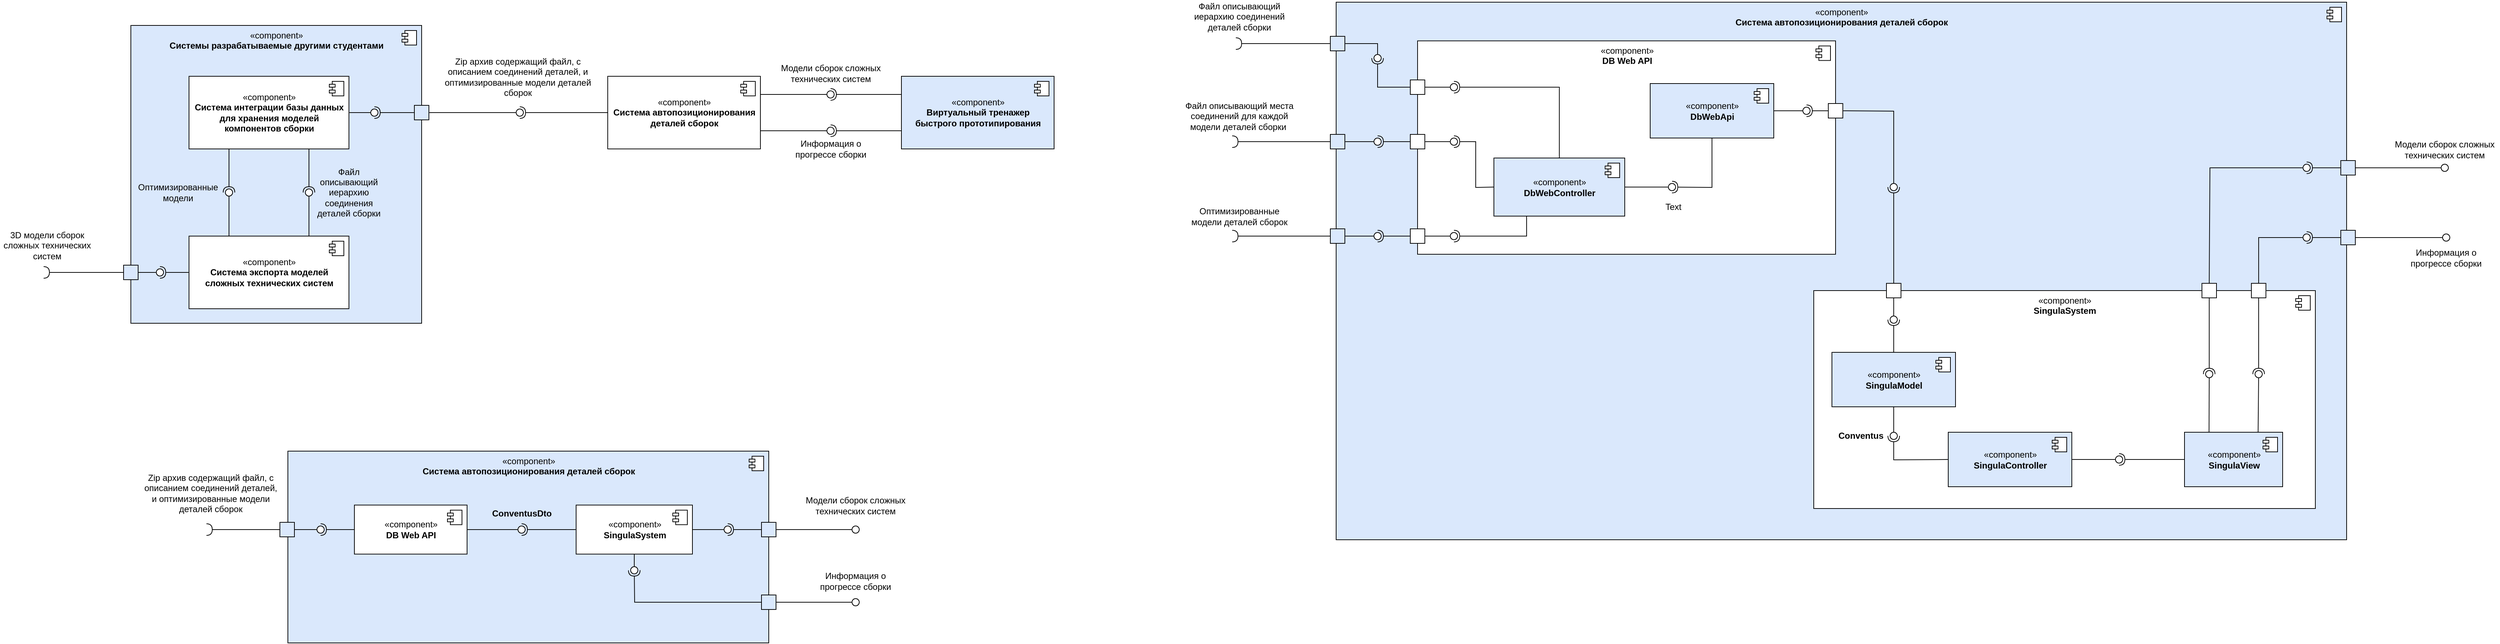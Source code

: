 <mxfile version="20.3.0" type="device" pages="2"><diagram id="g_CChOWIF5qeRqSnTq9i" name="Component Diagram"><mxGraphModel dx="1422" dy="875" grid="1" gridSize="4" guides="1" tooltips="1" connect="1" arrows="1" fold="1" page="1" pageScale="1" pageWidth="850" pageHeight="1100" math="0" shadow="0"><root><mxCell id="0"/><mxCell id="1" parent="0"/><mxCell id="d7E1Ib1OropEkKlCk-B1-68" value="«component»&lt;br&gt;&lt;b&gt;Система автопозиционирования деталей сборок&lt;/b&gt;" style="html=1;dropTarget=0;strokeColor=#000000;verticalAlign=top;fillColor=#dae8fc;" parent="1" vertex="1"><mxGeometry x="1878" y="38" width="1390" height="740" as="geometry"/></mxCell><mxCell id="d7E1Ib1OropEkKlCk-B1-69" value="" style="shape=module;jettyWidth=8;jettyHeight=4;strokeColor=#000000;" parent="d7E1Ib1OropEkKlCk-B1-68" vertex="1"><mxGeometry x="1" width="20" height="20" relative="1" as="geometry"><mxPoint x="-27" y="7" as="offset"/></mxGeometry></mxCell><mxCell id="jCwA3_rrzpIC2rxLFmUZ-56" value="«component»&lt;br&gt;&lt;b&gt;Виртуальный тренажер &lt;br&gt;быстрого прототипирования&lt;/b&gt;" style="html=1;dropTarget=0;fillColor=#dae8fc;strokeColor=#000000;verticalAlign=middle;" parent="1" vertex="1"><mxGeometry x="1280" y="140" width="210" height="100" as="geometry"/></mxCell><mxCell id="jCwA3_rrzpIC2rxLFmUZ-57" value="" style="shape=module;jettyWidth=8;jettyHeight=4;" parent="jCwA3_rrzpIC2rxLFmUZ-56" vertex="1"><mxGeometry x="1" width="20" height="20" relative="1" as="geometry"><mxPoint x="-27" y="7" as="offset"/></mxGeometry></mxCell><mxCell id="jCwA3_rrzpIC2rxLFmUZ-32" value="«component»&lt;br&gt;&lt;b&gt;Системы разрабатываемые другими студентами&lt;/b&gt;" style="html=1;dropTarget=0;fillColor=#dae8fc;strokeColor=#000000;verticalAlign=top;" parent="1" vertex="1"><mxGeometry x="220" y="70" width="400" height="410" as="geometry"/></mxCell><mxCell id="jCwA3_rrzpIC2rxLFmUZ-33" value="" style="shape=module;jettyWidth=8;jettyHeight=4;" parent="jCwA3_rrzpIC2rxLFmUZ-32" vertex="1"><mxGeometry x="1" width="20" height="20" relative="1" as="geometry"><mxPoint x="-27" y="7" as="offset"/></mxGeometry></mxCell><mxCell id="jCwA3_rrzpIC2rxLFmUZ-1" value="«component»&lt;br&gt;&lt;b&gt;Система автопозиционирования &lt;br&gt;деталей сборок&lt;/b&gt;" style="html=1;dropTarget=0;" parent="1" vertex="1"><mxGeometry x="876" y="140" width="210" height="100" as="geometry"/></mxCell><mxCell id="jCwA3_rrzpIC2rxLFmUZ-2" value="" style="shape=module;jettyWidth=8;jettyHeight=4;" parent="jCwA3_rrzpIC2rxLFmUZ-1" vertex="1"><mxGeometry x="1" width="20" height="20" relative="1" as="geometry"><mxPoint x="-27" y="7" as="offset"/></mxGeometry></mxCell><mxCell id="jCwA3_rrzpIC2rxLFmUZ-3" value="" style="rounded=0;orthogonalLoop=1;jettySize=auto;html=1;endArrow=none;endFill=0;sketch=0;sourcePerimeterSpacing=0;targetPerimeterSpacing=0;exitX=1;exitY=0.75;exitDx=0;exitDy=0;" parent="1" source="jCwA3_rrzpIC2rxLFmUZ-1" target="jCwA3_rrzpIC2rxLFmUZ-5" edge="1"><mxGeometry relative="1" as="geometry"><mxPoint x="1130" y="215" as="sourcePoint"/></mxGeometry></mxCell><mxCell id="jCwA3_rrzpIC2rxLFmUZ-4" value="" style="rounded=0;orthogonalLoop=1;jettySize=auto;html=1;endArrow=halfCircle;endFill=0;entryX=0.5;entryY=0.5;endSize=6;strokeWidth=1;sketch=0;exitX=0;exitY=0.75;exitDx=0;exitDy=0;" parent="1" source="jCwA3_rrzpIC2rxLFmUZ-56" target="jCwA3_rrzpIC2rxLFmUZ-5" edge="1"><mxGeometry relative="1" as="geometry"><mxPoint x="1240" y="215" as="sourcePoint"/></mxGeometry></mxCell><mxCell id="jCwA3_rrzpIC2rxLFmUZ-5" value="" style="ellipse;whiteSpace=wrap;html=1;align=center;aspect=fixed;resizable=0;points=[];outlineConnect=0;sketch=0;" parent="1" vertex="1"><mxGeometry x="1177.5" y="210" width="10" height="10" as="geometry"/></mxCell><mxCell id="jCwA3_rrzpIC2rxLFmUZ-6" value="" style="rounded=0;orthogonalLoop=1;jettySize=auto;html=1;endArrow=none;endFill=0;sketch=0;sourcePerimeterSpacing=0;targetPerimeterSpacing=0;exitX=1;exitY=0.25;exitDx=0;exitDy=0;" parent="1" source="jCwA3_rrzpIC2rxLFmUZ-1" target="jCwA3_rrzpIC2rxLFmUZ-8" edge="1"><mxGeometry relative="1" as="geometry"><mxPoint x="1105" y="180" as="sourcePoint"/></mxGeometry></mxCell><mxCell id="jCwA3_rrzpIC2rxLFmUZ-7" value="" style="rounded=0;orthogonalLoop=1;jettySize=auto;html=1;endArrow=halfCircle;endFill=0;entryX=0.5;entryY=0.5;endSize=6;strokeWidth=1;sketch=0;exitX=0;exitY=0.25;exitDx=0;exitDy=0;" parent="1" source="jCwA3_rrzpIC2rxLFmUZ-56" target="jCwA3_rrzpIC2rxLFmUZ-8" edge="1"><mxGeometry relative="1" as="geometry"><mxPoint x="1240" y="165" as="sourcePoint"/></mxGeometry></mxCell><mxCell id="jCwA3_rrzpIC2rxLFmUZ-8" value="" style="ellipse;whiteSpace=wrap;html=1;align=center;aspect=fixed;resizable=0;points=[];outlineConnect=0;sketch=0;" parent="1" vertex="1"><mxGeometry x="1177.5" y="160" width="10" height="10" as="geometry"/></mxCell><mxCell id="jCwA3_rrzpIC2rxLFmUZ-13" value="Модели сборок сложных технических систем" style="rounded=1;whiteSpace=wrap;html=1;strokeColor=none;fillColor=none;" parent="1" vertex="1"><mxGeometry x="1107.5" y="116" width="150" height="40" as="geometry"/></mxCell><mxCell id="jCwA3_rrzpIC2rxLFmUZ-14" value="Информация о прогрессе сборки" style="rounded=1;whiteSpace=wrap;html=1;strokeColor=none;fillColor=none;" parent="1" vertex="1"><mxGeometry x="1112.5" y="220" width="140" height="40" as="geometry"/></mxCell><mxCell id="jCwA3_rrzpIC2rxLFmUZ-15" value="«component»&lt;br&gt;&lt;b&gt;Система интеграции базы данных &lt;br&gt;для хранения моделей &lt;br&gt;компонентов сборки&lt;/b&gt;" style="html=1;dropTarget=0;" parent="1" vertex="1"><mxGeometry x="300" y="140" width="220" height="100" as="geometry"/></mxCell><mxCell id="jCwA3_rrzpIC2rxLFmUZ-16" value="" style="shape=module;jettyWidth=8;jettyHeight=4;" parent="jCwA3_rrzpIC2rxLFmUZ-15" vertex="1"><mxGeometry x="1" width="20" height="20" relative="1" as="geometry"><mxPoint x="-27" y="7" as="offset"/></mxGeometry></mxCell><mxCell id="jCwA3_rrzpIC2rxLFmUZ-20" value="" style="rounded=0;orthogonalLoop=1;jettySize=auto;html=1;endArrow=none;endFill=0;sketch=0;sourcePerimeterSpacing=0;targetPerimeterSpacing=0;exitX=1;exitY=0.5;exitDx=0;exitDy=0;" parent="1" source="jCwA3_rrzpIC2rxLFmUZ-37" target="jCwA3_rrzpIC2rxLFmUZ-22" edge="1"><mxGeometry relative="1" as="geometry"><mxPoint x="600" y="245" as="sourcePoint"/></mxGeometry></mxCell><mxCell id="jCwA3_rrzpIC2rxLFmUZ-21" value="" style="rounded=0;orthogonalLoop=1;jettySize=auto;html=1;endArrow=halfCircle;endFill=0;entryX=0.5;entryY=0.5;endSize=6;strokeWidth=1;sketch=0;exitX=0;exitY=0.5;exitDx=0;exitDy=0;" parent="1" source="jCwA3_rrzpIC2rxLFmUZ-1" target="jCwA3_rrzpIC2rxLFmUZ-22" edge="1"><mxGeometry relative="1" as="geometry"><mxPoint x="760" y="245" as="sourcePoint"/></mxGeometry></mxCell><mxCell id="jCwA3_rrzpIC2rxLFmUZ-22" value="" style="ellipse;whiteSpace=wrap;html=1;align=center;aspect=fixed;resizable=0;points=[];outlineConnect=0;sketch=0;" parent="1" vertex="1"><mxGeometry x="750" y="185" width="10" height="10" as="geometry"/></mxCell><mxCell id="jCwA3_rrzpIC2rxLFmUZ-28" value="Zip архив содержащий файл, с описанием соединений деталей, и оптимизированные модели деталей сборок" style="rounded=1;whiteSpace=wrap;html=1;strokeColor=none;fillColor=none;" parent="1" vertex="1"><mxGeometry x="644" y="105" width="217" height="71" as="geometry"/></mxCell><mxCell id="jCwA3_rrzpIC2rxLFmUZ-30" value="«component»&lt;br&gt;&lt;b&gt;Система экспорта моделей &lt;br&gt;сложных технических систем&lt;/b&gt;" style="html=1;dropTarget=0;" parent="1" vertex="1"><mxGeometry x="300" y="360" width="220" height="100" as="geometry"/></mxCell><mxCell id="jCwA3_rrzpIC2rxLFmUZ-31" value="" style="shape=module;jettyWidth=8;jettyHeight=4;" parent="jCwA3_rrzpIC2rxLFmUZ-30" vertex="1"><mxGeometry x="1" width="20" height="20" relative="1" as="geometry"><mxPoint x="-27" y="7" as="offset"/></mxGeometry></mxCell><mxCell id="jCwA3_rrzpIC2rxLFmUZ-37" value="" style="rounded=0;whiteSpace=wrap;html=1;fillColor=#dae8fc;strokeColor=#000000;" parent="1" vertex="1"><mxGeometry x="610" y="180" width="20" height="20" as="geometry"/></mxCell><mxCell id="jCwA3_rrzpIC2rxLFmUZ-42" value="" style="rounded=0;orthogonalLoop=1;jettySize=auto;html=1;endArrow=none;endFill=0;sketch=0;sourcePerimeterSpacing=0;targetPerimeterSpacing=0;exitX=1;exitY=0.5;exitDx=0;exitDy=0;" parent="1" source="jCwA3_rrzpIC2rxLFmUZ-15" target="jCwA3_rrzpIC2rxLFmUZ-44" edge="1"><mxGeometry relative="1" as="geometry"><mxPoint x="540" y="200" as="sourcePoint"/></mxGeometry></mxCell><mxCell id="jCwA3_rrzpIC2rxLFmUZ-43" value="" style="rounded=0;orthogonalLoop=1;jettySize=auto;html=1;endArrow=halfCircle;endFill=0;entryX=0.5;entryY=0.5;endSize=6;strokeWidth=1;sketch=0;exitX=0;exitY=0.5;exitDx=0;exitDy=0;" parent="1" source="jCwA3_rrzpIC2rxLFmUZ-37" target="jCwA3_rrzpIC2rxLFmUZ-44" edge="1"><mxGeometry relative="1" as="geometry"><mxPoint x="580" y="200" as="sourcePoint"/></mxGeometry></mxCell><mxCell id="jCwA3_rrzpIC2rxLFmUZ-44" value="" style="ellipse;whiteSpace=wrap;html=1;align=center;aspect=fixed;resizable=0;points=[];outlineConnect=0;sketch=0;strokeColor=#000000;" parent="1" vertex="1"><mxGeometry x="550" y="185" width="10" height="10" as="geometry"/></mxCell><mxCell id="jCwA3_rrzpIC2rxLFmUZ-48" value="" style="rounded=0;orthogonalLoop=1;jettySize=auto;html=1;endArrow=none;endFill=0;sketch=0;sourcePerimeterSpacing=0;targetPerimeterSpacing=0;exitX=0.25;exitY=0;exitDx=0;exitDy=0;" parent="1" source="jCwA3_rrzpIC2rxLFmUZ-30" target="jCwA3_rrzpIC2rxLFmUZ-50" edge="1"><mxGeometry relative="1" as="geometry"><mxPoint x="320" y="295" as="sourcePoint"/></mxGeometry></mxCell><mxCell id="jCwA3_rrzpIC2rxLFmUZ-49" value="" style="rounded=0;orthogonalLoop=1;jettySize=auto;html=1;endArrow=halfCircle;endFill=0;entryX=0.5;entryY=0.5;endSize=6;strokeWidth=1;sketch=0;exitX=0.25;exitY=1;exitDx=0;exitDy=0;" parent="1" source="jCwA3_rrzpIC2rxLFmUZ-15" target="jCwA3_rrzpIC2rxLFmUZ-50" edge="1"><mxGeometry relative="1" as="geometry"><mxPoint x="360" y="295" as="sourcePoint"/></mxGeometry></mxCell><mxCell id="jCwA3_rrzpIC2rxLFmUZ-50" value="" style="ellipse;whiteSpace=wrap;html=1;align=center;aspect=fixed;resizable=0;points=[];outlineConnect=0;sketch=0;strokeColor=#000000;" parent="1" vertex="1"><mxGeometry x="350" y="295" width="10" height="10" as="geometry"/></mxCell><mxCell id="jCwA3_rrzpIC2rxLFmUZ-51" value="" style="rounded=0;orthogonalLoop=1;jettySize=auto;html=1;endArrow=none;endFill=0;sketch=0;sourcePerimeterSpacing=0;targetPerimeterSpacing=0;exitX=0.75;exitY=0;exitDx=0;exitDy=0;" parent="1" source="jCwA3_rrzpIC2rxLFmUZ-30" target="jCwA3_rrzpIC2rxLFmUZ-53" edge="1"><mxGeometry relative="1" as="geometry"><mxPoint x="410" y="275" as="sourcePoint"/></mxGeometry></mxCell><mxCell id="jCwA3_rrzpIC2rxLFmUZ-52" value="" style="rounded=0;orthogonalLoop=1;jettySize=auto;html=1;endArrow=halfCircle;endFill=0;entryX=0.5;entryY=0.5;endSize=6;strokeWidth=1;sketch=0;exitX=0.75;exitY=1;exitDx=0;exitDy=0;" parent="1" source="jCwA3_rrzpIC2rxLFmUZ-15" target="jCwA3_rrzpIC2rxLFmUZ-53" edge="1"><mxGeometry relative="1" as="geometry"><mxPoint x="450" y="275" as="sourcePoint"/></mxGeometry></mxCell><mxCell id="jCwA3_rrzpIC2rxLFmUZ-53" value="" style="ellipse;whiteSpace=wrap;html=1;align=center;aspect=fixed;resizable=0;points=[];outlineConnect=0;sketch=0;strokeColor=#000000;" parent="1" vertex="1"><mxGeometry x="460" y="295" width="10" height="10" as="geometry"/></mxCell><mxCell id="jCwA3_rrzpIC2rxLFmUZ-54" value="Файл описывающий иерархию соединения деталей сборки" style="rounded=1;whiteSpace=wrap;html=1;fillStyle=auto;fillColor=none;strokeColor=none;" parent="1" vertex="1"><mxGeometry x="470" y="260" width="100" height="80" as="geometry"/></mxCell><mxCell id="jCwA3_rrzpIC2rxLFmUZ-55" value="Оптимизированные модели" style="rounded=1;whiteSpace=wrap;html=1;fillStyle=auto;fillColor=none;strokeColor=none;" parent="1" vertex="1"><mxGeometry x="220" y="285" width="130" height="30" as="geometry"/></mxCell><mxCell id="jCwA3_rrzpIC2rxLFmUZ-62" value="" style="rounded=0;orthogonalLoop=1;jettySize=auto;html=1;endArrow=none;endFill=0;sketch=0;sourcePerimeterSpacing=0;targetPerimeterSpacing=0;exitX=1;exitY=0.5;exitDx=0;exitDy=0;" parent="1" source="jCwA3_rrzpIC2rxLFmUZ-65" target="jCwA3_rrzpIC2rxLFmUZ-64" edge="1"><mxGeometry relative="1" as="geometry"><mxPoint x="200" y="385" as="sourcePoint"/></mxGeometry></mxCell><mxCell id="jCwA3_rrzpIC2rxLFmUZ-63" value="" style="rounded=0;orthogonalLoop=1;jettySize=auto;html=1;endArrow=halfCircle;endFill=0;entryX=0.5;entryY=0.5;endSize=6;strokeWidth=1;sketch=0;exitX=0;exitY=0.5;exitDx=0;exitDy=0;" parent="1" source="jCwA3_rrzpIC2rxLFmUZ-30" target="jCwA3_rrzpIC2rxLFmUZ-64" edge="1"><mxGeometry relative="1" as="geometry"><mxPoint x="280" y="395" as="sourcePoint"/></mxGeometry></mxCell><mxCell id="jCwA3_rrzpIC2rxLFmUZ-64" value="" style="ellipse;whiteSpace=wrap;html=1;align=center;aspect=fixed;resizable=0;points=[];outlineConnect=0;sketch=0;strokeColor=#000000;" parent="1" vertex="1"><mxGeometry x="255" y="405" width="10" height="10" as="geometry"/></mxCell><mxCell id="jCwA3_rrzpIC2rxLFmUZ-65" value="" style="rounded=0;whiteSpace=wrap;html=1;fillColor=#dae8fc;strokeColor=#000000;" parent="1" vertex="1"><mxGeometry x="210" y="400" width="20" height="20" as="geometry"/></mxCell><mxCell id="jCwA3_rrzpIC2rxLFmUZ-67" value="" style="rounded=0;orthogonalLoop=1;jettySize=auto;html=1;endArrow=halfCircle;endFill=0;endSize=6;strokeWidth=1;sketch=0;exitX=0;exitY=0.5;exitDx=0;exitDy=0;" parent="1" source="jCwA3_rrzpIC2rxLFmUZ-65" edge="1"><mxGeometry relative="1" as="geometry"><mxPoint x="150" y="355" as="sourcePoint"/><mxPoint x="100" y="410" as="targetPoint"/></mxGeometry></mxCell><mxCell id="jCwA3_rrzpIC2rxLFmUZ-70" value="3D модели сборок сложных технических систем" style="rounded=1;whiteSpace=wrap;html=1;strokeColor=none;fillColor=none;" parent="1" vertex="1"><mxGeometry x="40" y="340" width="130" height="65" as="geometry"/></mxCell><mxCell id="d7E1Ib1OropEkKlCk-B1-1" value="«component»&lt;br&gt;&lt;b&gt;Система автопозиционирования деталей сборок&lt;/b&gt;" style="html=1;dropTarget=0;strokeColor=#000000;verticalAlign=top;fillColor=#dae8fc;" parent="1" vertex="1"><mxGeometry x="436" y="656" width="661.5" height="264" as="geometry"/></mxCell><mxCell id="d7E1Ib1OropEkKlCk-B1-2" value="" style="shape=module;jettyWidth=8;jettyHeight=4;strokeColor=#000000;" parent="d7E1Ib1OropEkKlCk-B1-1" vertex="1"><mxGeometry x="1" width="20" height="20" relative="1" as="geometry"><mxPoint x="-27" y="7" as="offset"/></mxGeometry></mxCell><mxCell id="d7E1Ib1OropEkKlCk-B1-3" value="" style="rounded=0;whiteSpace=wrap;html=1;fillColor=#dae8fc;strokeColor=#000000;" parent="1" vertex="1"><mxGeometry x="1087.5" y="754" width="20" height="20" as="geometry"/></mxCell><mxCell id="d7E1Ib1OropEkKlCk-B1-4" value="" style="rounded=0;orthogonalLoop=1;jettySize=auto;html=1;endArrow=none;endFill=0;sketch=0;sourcePerimeterSpacing=0;targetPerimeterSpacing=0;exitX=1;exitY=0.5;exitDx=0;exitDy=0;" parent="1" source="d7E1Ib1OropEkKlCk-B1-3" target="d7E1Ib1OropEkKlCk-B1-6" edge="1"><mxGeometry relative="1" as="geometry"><mxPoint x="1147.5" y="690" as="sourcePoint"/></mxGeometry></mxCell><mxCell id="d7E1Ib1OropEkKlCk-B1-6" value="" style="ellipse;whiteSpace=wrap;html=1;align=center;aspect=fixed;resizable=0;points=[];outlineConnect=0;sketch=0;strokeColor=#000000;" parent="1" vertex="1"><mxGeometry x="1212" y="759" width="10" height="10" as="geometry"/></mxCell><mxCell id="d7E1Ib1OropEkKlCk-B1-7" value="Модели сборок сложных технических систем" style="rounded=1;whiteSpace=wrap;html=1;strokeColor=none;fillColor=none;" parent="1" vertex="1"><mxGeometry x="1142" y="711.25" width="150" height="40" as="geometry"/></mxCell><mxCell id="d7E1Ib1OropEkKlCk-B1-8" value="" style="rounded=0;whiteSpace=wrap;html=1;fillColor=#dae8fc;strokeColor=#000000;" parent="1" vertex="1"><mxGeometry x="1087.5" y="854" width="20" height="20" as="geometry"/></mxCell><mxCell id="d7E1Ib1OropEkKlCk-B1-9" value="" style="rounded=0;orthogonalLoop=1;jettySize=auto;html=1;endArrow=none;endFill=0;sketch=0;sourcePerimeterSpacing=0;targetPerimeterSpacing=0;exitX=1;exitY=0.5;exitDx=0;exitDy=0;" parent="1" source="d7E1Ib1OropEkKlCk-B1-8" target="d7E1Ib1OropEkKlCk-B1-11" edge="1"><mxGeometry relative="1" as="geometry"><mxPoint x="1147.5" y="925" as="sourcePoint"/></mxGeometry></mxCell><mxCell id="d7E1Ib1OropEkKlCk-B1-11" value="" style="ellipse;whiteSpace=wrap;html=1;align=center;aspect=fixed;resizable=0;points=[];outlineConnect=0;sketch=0;strokeColor=#000000;" parent="1" vertex="1"><mxGeometry x="1212" y="859" width="10" height="10" as="geometry"/></mxCell><mxCell id="d7E1Ib1OropEkKlCk-B1-13" value="Информация о прогрессе сборки" style="rounded=1;whiteSpace=wrap;html=1;strokeColor=none;fillColor=none;" parent="1" vertex="1"><mxGeometry x="1147" y="815" width="140" height="40" as="geometry"/></mxCell><mxCell id="d7E1Ib1OropEkKlCk-B1-18" value="Zip архив содержащий файл, с описанием соединений деталей, и оптимизированные модели деталей сборок" style="rounded=1;whiteSpace=wrap;html=1;strokeColor=none;fillColor=none;" parent="1" vertex="1"><mxGeometry x="235" y="676" width="190" height="75.25" as="geometry"/></mxCell><mxCell id="d7E1Ib1OropEkKlCk-B1-20" value="" style="rounded=0;orthogonalLoop=1;jettySize=auto;html=1;endArrow=halfCircle;endFill=0;endSize=6;strokeWidth=1;sketch=0;exitX=0;exitY=0.5;exitDx=0;exitDy=0;" parent="1" source="d7E1Ib1OropEkKlCk-B1-22" edge="1"><mxGeometry relative="1" as="geometry"><mxPoint x="192.5" y="854" as="sourcePoint"/><mxPoint x="324" y="764" as="targetPoint"/></mxGeometry></mxCell><mxCell id="d7E1Ib1OropEkKlCk-B1-22" value="" style="rounded=0;whiteSpace=wrap;html=1;fillColor=#dae8fc;strokeColor=#000000;" parent="1" vertex="1"><mxGeometry x="425" y="754" width="20" height="20" as="geometry"/></mxCell><mxCell id="d7E1Ib1OropEkKlCk-B1-36" value="" style="rounded=0;orthogonalLoop=1;jettySize=auto;html=1;endArrow=none;endFill=0;sketch=0;sourcePerimeterSpacing=0;targetPerimeterSpacing=0;exitX=1;exitY=0.5;exitDx=0;exitDy=0;" parent="1" source="d7E1Ib1OropEkKlCk-B1-22" target="d7E1Ib1OropEkKlCk-B1-38" edge="1"><mxGeometry relative="1" as="geometry"><mxPoint x="447.5" y="865" as="sourcePoint"/><Array as="points"/></mxGeometry></mxCell><mxCell id="d7E1Ib1OropEkKlCk-B1-37" value="" style="rounded=0;orthogonalLoop=1;jettySize=auto;html=1;endArrow=halfCircle;endFill=0;entryX=0.5;entryY=0.5;endSize=6;strokeWidth=1;sketch=0;exitX=0;exitY=0.5;exitDx=0;exitDy=0;" parent="1" source="d7E1Ib1OropEkKlCk-B1-56" target="d7E1Ib1OropEkKlCk-B1-38" edge="1"><mxGeometry relative="1" as="geometry"><mxPoint x="530" y="860" as="sourcePoint"/><Array as="points"/></mxGeometry></mxCell><mxCell id="d7E1Ib1OropEkKlCk-B1-38" value="" style="ellipse;whiteSpace=wrap;html=1;align=center;aspect=fixed;resizable=0;points=[];outlineConnect=0;sketch=0;strokeColor=#000000;" parent="1" vertex="1"><mxGeometry x="476" y="759" width="10" height="10" as="geometry"/></mxCell><mxCell id="d7E1Ib1OropEkKlCk-B1-51" value="«component»&lt;br&gt;&lt;b&gt;SingulaSystem&lt;br&gt;&lt;/b&gt;" style="html=1;dropTarget=0;" parent="1" vertex="1"><mxGeometry x="832.5" y="730.25" width="160" height="67.5" as="geometry"/></mxCell><mxCell id="d7E1Ib1OropEkKlCk-B1-52" value="" style="shape=module;jettyWidth=8;jettyHeight=4;" parent="d7E1Ib1OropEkKlCk-B1-51" vertex="1"><mxGeometry x="1" width="20" height="20" relative="1" as="geometry"><mxPoint x="-27" y="7" as="offset"/></mxGeometry></mxCell><mxCell id="d7E1Ib1OropEkKlCk-B1-56" value="«component»&lt;br&gt;&lt;b&gt;DB Web API&lt;br&gt;&lt;/b&gt;" style="html=1;dropTarget=0;" parent="1" vertex="1"><mxGeometry x="527.5" y="730.25" width="155" height="67.5" as="geometry"/></mxCell><mxCell id="d7E1Ib1OropEkKlCk-B1-57" value="" style="shape=module;jettyWidth=8;jettyHeight=4;" parent="d7E1Ib1OropEkKlCk-B1-56" vertex="1"><mxGeometry x="1" width="20" height="20" relative="1" as="geometry"><mxPoint x="-27" y="7" as="offset"/></mxGeometry></mxCell><mxCell id="d7E1Ib1OropEkKlCk-B1-58" value="" style="rounded=0;orthogonalLoop=1;jettySize=auto;html=1;endArrow=none;endFill=0;sketch=0;sourcePerimeterSpacing=0;targetPerimeterSpacing=0;exitX=1;exitY=0.5;exitDx=0;exitDy=0;" parent="1" source="d7E1Ib1OropEkKlCk-B1-56" target="d7E1Ib1OropEkKlCk-B1-60" edge="1"><mxGeometry relative="1" as="geometry"><mxPoint x="732.5" y="755" as="sourcePoint"/></mxGeometry></mxCell><mxCell id="d7E1Ib1OropEkKlCk-B1-59" value="" style="rounded=0;orthogonalLoop=1;jettySize=auto;html=1;endArrow=halfCircle;endFill=0;entryX=0.5;entryY=0.5;endSize=6;strokeWidth=1;sketch=0;exitX=0;exitY=0.5;exitDx=0;exitDy=0;" parent="1" source="d7E1Ib1OropEkKlCk-B1-51" target="d7E1Ib1OropEkKlCk-B1-60" edge="1"><mxGeometry relative="1" as="geometry"><mxPoint x="772.5" y="755" as="sourcePoint"/></mxGeometry></mxCell><mxCell id="d7E1Ib1OropEkKlCk-B1-60" value="" style="ellipse;whiteSpace=wrap;html=1;align=center;aspect=fixed;resizable=0;points=[];outlineConnect=0;sketch=0;strokeColor=#000000;" parent="1" vertex="1"><mxGeometry x="752.5" y="759" width="10" height="10" as="geometry"/></mxCell><mxCell id="d7E1Ib1OropEkKlCk-B1-61" value="&lt;b&gt;ConventusDto&lt;/b&gt;" style="text;html=1;strokeColor=none;fillColor=none;align=center;verticalAlign=middle;whiteSpace=wrap;rounded=0;" parent="1" vertex="1"><mxGeometry x="727.5" y="732.5" width="60" height="18.75" as="geometry"/></mxCell><mxCell id="d7E1Ib1OropEkKlCk-B1-62" value="" style="rounded=0;orthogonalLoop=1;jettySize=auto;html=1;endArrow=none;endFill=0;sketch=0;sourcePerimeterSpacing=0;targetPerimeterSpacing=0;exitX=1;exitY=0.5;exitDx=0;exitDy=0;" parent="1" source="d7E1Ib1OropEkKlCk-B1-51" target="d7E1Ib1OropEkKlCk-B1-64" edge="1"><mxGeometry relative="1" as="geometry"><mxPoint x="1002.5" y="680" as="sourcePoint"/><Array as="points"/></mxGeometry></mxCell><mxCell id="d7E1Ib1OropEkKlCk-B1-63" value="" style="rounded=0;orthogonalLoop=1;jettySize=auto;html=1;endArrow=halfCircle;endFill=0;entryX=0.5;entryY=0.5;endSize=6;strokeWidth=1;sketch=0;exitX=0;exitY=0.5;exitDx=0;exitDy=0;" parent="1" source="d7E1Ib1OropEkKlCk-B1-3" target="d7E1Ib1OropEkKlCk-B1-64" edge="1"><mxGeometry relative="1" as="geometry"><mxPoint x="1042.5" y="680" as="sourcePoint"/><Array as="points"/></mxGeometry></mxCell><mxCell id="d7E1Ib1OropEkKlCk-B1-64" value="" style="ellipse;whiteSpace=wrap;html=1;align=center;aspect=fixed;resizable=0;points=[];outlineConnect=0;sketch=0;strokeColor=#000000;" parent="1" vertex="1"><mxGeometry x="1036" y="759" width="10" height="10" as="geometry"/></mxCell><mxCell id="d7E1Ib1OropEkKlCk-B1-70" value="" style="rounded=0;whiteSpace=wrap;html=1;fillColor=#dae8fc;strokeColor=#000000;" parent="1" vertex="1"><mxGeometry x="1870" y="85" width="20" height="20" as="geometry"/></mxCell><mxCell id="d7E1Ib1OropEkKlCk-B1-71" value="" style="rounded=0;orthogonalLoop=1;jettySize=auto;html=1;endArrow=halfCircle;endFill=0;endSize=6;strokeWidth=1;sketch=0;exitX=0;exitY=0.5;exitDx=0;exitDy=0;" parent="1" source="d7E1Ib1OropEkKlCk-B1-70" edge="1"><mxGeometry relative="1" as="geometry"><mxPoint x="1825" y="95" as="sourcePoint"/><mxPoint x="1740" y="95.0" as="targetPoint"/></mxGeometry></mxCell><mxCell id="d7E1Ib1OropEkKlCk-B1-72" value="Файл описывающий места соединений для каждой модели деталей сборки&amp;nbsp;" style="rounded=1;whiteSpace=wrap;html=1;strokeColor=none;fillColor=none;" parent="1" vertex="1"><mxGeometry x="1665" y="170" width="160" height="50" as="geometry"/></mxCell><mxCell id="d7E1Ib1OropEkKlCk-B1-73" value="" style="rounded=0;orthogonalLoop=1;jettySize=auto;html=1;endArrow=halfCircle;endFill=0;endSize=6;strokeWidth=1;sketch=0;exitX=0;exitY=0.5;exitDx=0;exitDy=0;" parent="1" source="d7E1Ib1OropEkKlCk-B1-74" edge="1"><mxGeometry relative="1" as="geometry"><mxPoint x="1670" y="269" as="sourcePoint"/><mxPoint x="1735" y="230" as="targetPoint"/></mxGeometry></mxCell><mxCell id="d7E1Ib1OropEkKlCk-B1-74" value="" style="rounded=0;whiteSpace=wrap;html=1;fillColor=#dae8fc;strokeColor=#000000;" parent="1" vertex="1"><mxGeometry x="1870" y="220" width="20" height="20" as="geometry"/></mxCell><mxCell id="d7E1Ib1OropEkKlCk-B1-75" value="Файл описывающий иерархию соединений деталей сборки" style="rounded=1;whiteSpace=wrap;html=1;strokeColor=none;fillColor=none;" parent="1" vertex="1"><mxGeometry x="1680" y="35" width="130" height="45" as="geometry"/></mxCell><mxCell id="d7E1Ib1OropEkKlCk-B1-76" value="Оптимизированные модели деталей сборок" style="rounded=1;whiteSpace=wrap;html=1;strokeColor=none;fillColor=none;" parent="1" vertex="1"><mxGeometry x="1675" y="320" width="140" height="25" as="geometry"/></mxCell><mxCell id="d7E1Ib1OropEkKlCk-B1-77" value="" style="rounded=0;whiteSpace=wrap;html=1;fillColor=#dae8fc;strokeColor=#000000;" parent="1" vertex="1"><mxGeometry x="1870" y="350" width="20" height="20" as="geometry"/></mxCell><mxCell id="d7E1Ib1OropEkKlCk-B1-78" value="" style="rounded=0;orthogonalLoop=1;jettySize=auto;html=1;endArrow=halfCircle;endFill=0;endSize=6;strokeWidth=1;sketch=0;exitX=0;exitY=0.5;exitDx=0;exitDy=0;" parent="1" source="d7E1Ib1OropEkKlCk-B1-77" edge="1"><mxGeometry relative="1" as="geometry"><mxPoint x="1800" y="480" as="sourcePoint"/><mxPoint x="1735" y="360" as="targetPoint"/></mxGeometry></mxCell><mxCell id="d7E1Ib1OropEkKlCk-B1-80" value="" style="rounded=0;whiteSpace=wrap;html=1;fillColor=#dae8fc;strokeColor=#000000;" parent="1" vertex="1"><mxGeometry x="3260" y="256" width="20" height="20" as="geometry"/></mxCell><mxCell id="d7E1Ib1OropEkKlCk-B1-81" value="" style="rounded=0;orthogonalLoop=1;jettySize=auto;html=1;endArrow=none;endFill=0;sketch=0;sourcePerimeterSpacing=0;targetPerimeterSpacing=0;exitX=1;exitY=0.5;exitDx=0;exitDy=0;" parent="1" source="d7E1Ib1OropEkKlCk-B1-80" target="d7E1Ib1OropEkKlCk-B1-82" edge="1"><mxGeometry relative="1" as="geometry"><mxPoint x="2616" y="160" as="sourcePoint"/></mxGeometry></mxCell><mxCell id="d7E1Ib1OropEkKlCk-B1-82" value="" style="ellipse;whiteSpace=wrap;html=1;align=center;aspect=fixed;resizable=0;points=[];outlineConnect=0;sketch=0;strokeColor=#000000;" parent="1" vertex="1"><mxGeometry x="3398" y="261" width="10" height="10" as="geometry"/></mxCell><mxCell id="d7E1Ib1OropEkKlCk-B1-83" value="Модели сборок сложных технических систем" style="rounded=1;whiteSpace=wrap;html=1;strokeColor=none;fillColor=none;" parent="1" vertex="1"><mxGeometry x="3328" y="226.12" width="150" height="29.88" as="geometry"/></mxCell><mxCell id="d7E1Ib1OropEkKlCk-B1-84" value="" style="rounded=0;whiteSpace=wrap;html=1;fillColor=#dae8fc;strokeColor=#000000;" parent="1" vertex="1"><mxGeometry x="3260" y="352" width="20" height="20" as="geometry"/></mxCell><mxCell id="d7E1Ib1OropEkKlCk-B1-85" value="" style="rounded=0;orthogonalLoop=1;jettySize=auto;html=1;endArrow=none;endFill=0;sketch=0;sourcePerimeterSpacing=0;targetPerimeterSpacing=0;exitX=1;exitY=0.5;exitDx=0;exitDy=0;" parent="1" source="d7E1Ib1OropEkKlCk-B1-84" target="d7E1Ib1OropEkKlCk-B1-86" edge="1"><mxGeometry relative="1" as="geometry"><mxPoint x="2616" y="395" as="sourcePoint"/></mxGeometry></mxCell><mxCell id="d7E1Ib1OropEkKlCk-B1-86" value="" style="ellipse;whiteSpace=wrap;html=1;align=center;aspect=fixed;resizable=0;points=[];outlineConnect=0;sketch=0;strokeColor=#000000;" parent="1" vertex="1"><mxGeometry x="3400" y="357" width="10" height="10" as="geometry"/></mxCell><mxCell id="d7E1Ib1OropEkKlCk-B1-87" value="Информация о прогрессе сборки" style="rounded=1;whiteSpace=wrap;html=1;strokeColor=none;fillColor=none;" parent="1" vertex="1"><mxGeometry x="3335" y="370" width="140" height="40" as="geometry"/></mxCell><mxCell id="d7E1Ib1OropEkKlCk-B1-88" value="«component»&lt;br&gt;&lt;b&gt;DB Web API&lt;br&gt;&lt;/b&gt;" style="html=1;dropTarget=0;verticalAlign=top;" parent="1" vertex="1"><mxGeometry x="1990" y="91.25" width="575" height="293.75" as="geometry"/></mxCell><mxCell id="d7E1Ib1OropEkKlCk-B1-89" value="" style="shape=module;jettyWidth=8;jettyHeight=4;" parent="d7E1Ib1OropEkKlCk-B1-88" vertex="1"><mxGeometry x="1" width="20" height="20" relative="1" as="geometry"><mxPoint x="-27" y="7" as="offset"/></mxGeometry></mxCell><mxCell id="d7E1Ib1OropEkKlCk-B1-90" value="" style="rounded=0;orthogonalLoop=1;jettySize=auto;html=1;endArrow=none;endFill=0;sketch=0;sourcePerimeterSpacing=0;targetPerimeterSpacing=0;exitX=1;exitY=0.5;exitDx=0;exitDy=0;" parent="1" source="d7E1Ib1OropEkKlCk-B1-70" target="d7E1Ib1OropEkKlCk-B1-92" edge="1"><mxGeometry relative="1" as="geometry"><mxPoint x="1915" y="135" as="sourcePoint"/><Array as="points"><mxPoint x="1935" y="95"/></Array></mxGeometry></mxCell><mxCell id="d7E1Ib1OropEkKlCk-B1-91" value="" style="rounded=0;orthogonalLoop=1;jettySize=auto;html=1;endArrow=halfCircle;endFill=0;entryX=0.5;entryY=0.5;endSize=6;strokeWidth=1;sketch=0;exitX=0;exitY=0.5;exitDx=0;exitDy=0;" parent="1" source="d7E1Ib1OropEkKlCk-B1-115" target="d7E1Ib1OropEkKlCk-B1-92" edge="1"><mxGeometry relative="1" as="geometry"><mxPoint x="1955" y="135" as="sourcePoint"/><Array as="points"><mxPoint x="1935" y="155"/></Array></mxGeometry></mxCell><mxCell id="d7E1Ib1OropEkKlCk-B1-92" value="" style="ellipse;whiteSpace=wrap;html=1;align=center;aspect=fixed;resizable=0;points=[];outlineConnect=0;sketch=0;strokeColor=#000000;" parent="1" vertex="1"><mxGeometry x="1930" y="110" width="10" height="10" as="geometry"/></mxCell><mxCell id="d7E1Ib1OropEkKlCk-B1-93" value="" style="rounded=0;orthogonalLoop=1;jettySize=auto;html=1;endArrow=none;endFill=0;sketch=0;sourcePerimeterSpacing=0;targetPerimeterSpacing=0;exitX=1;exitY=0.5;exitDx=0;exitDy=0;" parent="1" source="d7E1Ib1OropEkKlCk-B1-74" target="d7E1Ib1OropEkKlCk-B1-95" edge="1"><mxGeometry relative="1" as="geometry"><mxPoint x="1925" y="290" as="sourcePoint"/></mxGeometry></mxCell><mxCell id="d7E1Ib1OropEkKlCk-B1-94" value="" style="rounded=0;orthogonalLoop=1;jettySize=auto;html=1;endArrow=halfCircle;endFill=0;entryX=0.5;entryY=0.5;endSize=6;strokeWidth=1;sketch=0;exitX=0;exitY=0.5;exitDx=0;exitDy=0;" parent="1" source="d7E1Ib1OropEkKlCk-B1-111" target="d7E1Ib1OropEkKlCk-B1-95" edge="1"><mxGeometry relative="1" as="geometry"><mxPoint x="1965" y="290" as="sourcePoint"/></mxGeometry></mxCell><mxCell id="d7E1Ib1OropEkKlCk-B1-95" value="" style="ellipse;whiteSpace=wrap;html=1;align=center;aspect=fixed;resizable=0;points=[];outlineConnect=0;sketch=0;strokeColor=#000000;" parent="1" vertex="1"><mxGeometry x="1930" y="225" width="10" height="10" as="geometry"/></mxCell><mxCell id="d7E1Ib1OropEkKlCk-B1-96" value="" style="rounded=0;orthogonalLoop=1;jettySize=auto;html=1;endArrow=none;endFill=0;sketch=0;sourcePerimeterSpacing=0;targetPerimeterSpacing=0;exitX=1;exitY=0.5;exitDx=0;exitDy=0;" parent="1" source="d7E1Ib1OropEkKlCk-B1-77" target="d7E1Ib1OropEkKlCk-B1-98" edge="1"><mxGeometry relative="1" as="geometry"><mxPoint x="1925" y="440" as="sourcePoint"/></mxGeometry></mxCell><mxCell id="d7E1Ib1OropEkKlCk-B1-97" value="" style="rounded=0;orthogonalLoop=1;jettySize=auto;html=1;endArrow=halfCircle;endFill=0;entryX=0.5;entryY=0.5;endSize=6;strokeWidth=1;sketch=0;exitX=0;exitY=0.5;exitDx=0;exitDy=0;" parent="1" source="d7E1Ib1OropEkKlCk-B1-112" target="d7E1Ib1OropEkKlCk-B1-98" edge="1"><mxGeometry relative="1" as="geometry"><mxPoint x="1965" y="440" as="sourcePoint"/></mxGeometry></mxCell><mxCell id="d7E1Ib1OropEkKlCk-B1-98" value="" style="ellipse;whiteSpace=wrap;html=1;align=center;aspect=fixed;resizable=0;points=[];outlineConnect=0;sketch=0;strokeColor=#000000;" parent="1" vertex="1"><mxGeometry x="1930" y="355" width="10" height="10" as="geometry"/></mxCell><mxCell id="d7E1Ib1OropEkKlCk-B1-99" value="«component»&lt;br&gt;&lt;b&gt;SingulaSystem&lt;br&gt;&lt;/b&gt;" style="html=1;dropTarget=0;verticalAlign=top;" parent="1" vertex="1"><mxGeometry x="2535" y="435" width="690" height="300" as="geometry"/></mxCell><mxCell id="d7E1Ib1OropEkKlCk-B1-100" value="" style="shape=module;jettyWidth=8;jettyHeight=4;" parent="d7E1Ib1OropEkKlCk-B1-99" vertex="1"><mxGeometry x="1" width="20" height="20" relative="1" as="geometry"><mxPoint x="-27" y="7" as="offset"/></mxGeometry></mxCell><mxCell id="d7E1Ib1OropEkKlCk-B1-101" value="«component»&lt;br&gt;&lt;b&gt;DbWebApi&lt;br&gt;&lt;/b&gt;" style="html=1;dropTarget=0;fillColor=#dae8fc;strokeColor=#000000;verticalAlign=middle;" parent="1" vertex="1"><mxGeometry x="2310" y="150" width="170" height="75" as="geometry"/></mxCell><mxCell id="d7E1Ib1OropEkKlCk-B1-102" value="" style="shape=module;jettyWidth=8;jettyHeight=4;" parent="d7E1Ib1OropEkKlCk-B1-101" vertex="1"><mxGeometry x="1" width="20" height="20" relative="1" as="geometry"><mxPoint x="-27" y="7" as="offset"/></mxGeometry></mxCell><mxCell id="d7E1Ib1OropEkKlCk-B1-103" value="«component»&lt;br&gt;&lt;b&gt;DbWebController&lt;br&gt;&lt;/b&gt;" style="html=1;dropTarget=0;fillColor=#dae8fc;strokeColor=#000000;verticalAlign=middle;" parent="1" vertex="1"><mxGeometry x="2095" y="252.5" width="180" height="80" as="geometry"/></mxCell><mxCell id="d7E1Ib1OropEkKlCk-B1-104" value="" style="shape=module;jettyWidth=8;jettyHeight=4;" parent="d7E1Ib1OropEkKlCk-B1-103" vertex="1"><mxGeometry x="1" width="20" height="20" relative="1" as="geometry"><mxPoint x="-27" y="7" as="offset"/></mxGeometry></mxCell><mxCell id="d7E1Ib1OropEkKlCk-B1-105" value="«component»&lt;br&gt;&lt;b&gt;SingulaModel&lt;br&gt;&lt;/b&gt;" style="html=1;dropTarget=0;fillColor=#dae8fc;strokeColor=#000000;verticalAlign=middle;" parent="1" vertex="1"><mxGeometry x="2560" y="520" width="170" height="75" as="geometry"/></mxCell><mxCell id="d7E1Ib1OropEkKlCk-B1-106" value="" style="shape=module;jettyWidth=8;jettyHeight=4;" parent="d7E1Ib1OropEkKlCk-B1-105" vertex="1"><mxGeometry x="1" width="20" height="20" relative="1" as="geometry"><mxPoint x="-27" y="7" as="offset"/></mxGeometry></mxCell><mxCell id="d7E1Ib1OropEkKlCk-B1-107" value="«component»&lt;br&gt;&lt;b&gt;SingulaController&lt;br&gt;&lt;/b&gt;" style="html=1;dropTarget=0;fillColor=#dae8fc;strokeColor=#000000;verticalAlign=middle;" parent="1" vertex="1"><mxGeometry x="2720" y="630" width="170" height="75" as="geometry"/></mxCell><mxCell id="d7E1Ib1OropEkKlCk-B1-108" value="" style="shape=module;jettyWidth=8;jettyHeight=4;" parent="d7E1Ib1OropEkKlCk-B1-107" vertex="1"><mxGeometry x="1" width="20" height="20" relative="1" as="geometry"><mxPoint x="-27" y="7" as="offset"/></mxGeometry></mxCell><mxCell id="d7E1Ib1OropEkKlCk-B1-109" value="«component»&lt;br&gt;&lt;b&gt;SingulaView&lt;br&gt;&lt;/b&gt;" style="html=1;dropTarget=0;fillColor=#dae8fc;strokeColor=#000000;verticalAlign=middle;" parent="1" vertex="1"><mxGeometry x="3045" y="630" width="135" height="75" as="geometry"/></mxCell><mxCell id="d7E1Ib1OropEkKlCk-B1-110" value="" style="shape=module;jettyWidth=8;jettyHeight=4;" parent="d7E1Ib1OropEkKlCk-B1-109" vertex="1"><mxGeometry x="1" width="20" height="20" relative="1" as="geometry"><mxPoint x="-27" y="7" as="offset"/></mxGeometry></mxCell><mxCell id="d7E1Ib1OropEkKlCk-B1-111" value="" style="rounded=0;whiteSpace=wrap;html=1;fillColor=#FFFFFF;strokeColor=#000000;" parent="1" vertex="1"><mxGeometry x="1980" y="220" width="20" height="20" as="geometry"/></mxCell><mxCell id="d7E1Ib1OropEkKlCk-B1-112" value="" style="rounded=0;whiteSpace=wrap;html=1;fillColor=#FFFFFF;strokeColor=#000000;" parent="1" vertex="1"><mxGeometry x="1980" y="350" width="20" height="20" as="geometry"/></mxCell><mxCell id="d7E1Ib1OropEkKlCk-B1-115" value="" style="rounded=0;whiteSpace=wrap;html=1;fillColor=#FFFFFF;strokeColor=#000000;" parent="1" vertex="1"><mxGeometry x="1980" y="145" width="20" height="20" as="geometry"/></mxCell><mxCell id="d7E1Ib1OropEkKlCk-B1-117" value="" style="rounded=0;orthogonalLoop=1;jettySize=auto;html=1;endArrow=none;endFill=0;sketch=0;sourcePerimeterSpacing=0;targetPerimeterSpacing=0;exitX=1;exitY=0.5;exitDx=0;exitDy=0;" parent="1" source="d7E1Ib1OropEkKlCk-B1-115" target="d7E1Ib1OropEkKlCk-B1-119" edge="1"><mxGeometry relative="1" as="geometry"><mxPoint x="2055" y="335" as="sourcePoint"/><Array as="points"/></mxGeometry></mxCell><mxCell id="d7E1Ib1OropEkKlCk-B1-118" value="" style="rounded=0;orthogonalLoop=1;jettySize=auto;html=1;endArrow=halfCircle;endFill=0;entryX=0.5;entryY=0.5;endSize=6;strokeWidth=1;sketch=0;exitX=0.5;exitY=0;exitDx=0;exitDy=0;" parent="1" source="d7E1Ib1OropEkKlCk-B1-103" target="d7E1Ib1OropEkKlCk-B1-119" edge="1"><mxGeometry relative="1" as="geometry"><mxPoint x="2095" y="335" as="sourcePoint"/><Array as="points"><mxPoint x="2185" y="155"/></Array></mxGeometry></mxCell><mxCell id="d7E1Ib1OropEkKlCk-B1-119" value="" style="ellipse;whiteSpace=wrap;html=1;align=center;aspect=fixed;resizable=0;points=[];outlineConnect=0;sketch=0;strokeColor=#000000;fillColor=#FFFFFF;" parent="1" vertex="1"><mxGeometry x="2035" y="150" width="10" height="10" as="geometry"/></mxCell><mxCell id="d7E1Ib1OropEkKlCk-B1-120" value="" style="rounded=0;orthogonalLoop=1;jettySize=auto;html=1;endArrow=none;endFill=0;sketch=0;sourcePerimeterSpacing=0;targetPerimeterSpacing=0;exitX=1;exitY=0.5;exitDx=0;exitDy=0;" parent="1" source="d7E1Ib1OropEkKlCk-B1-111" target="d7E1Ib1OropEkKlCk-B1-122" edge="1"><mxGeometry relative="1" as="geometry"><mxPoint x="2050" y="325" as="sourcePoint"/></mxGeometry></mxCell><mxCell id="d7E1Ib1OropEkKlCk-B1-121" value="" style="rounded=0;orthogonalLoop=1;jettySize=auto;html=1;endArrow=halfCircle;endFill=0;entryX=0.5;entryY=0.5;endSize=6;strokeWidth=1;sketch=0;exitX=0;exitY=0.5;exitDx=0;exitDy=0;" parent="1" source="d7E1Ib1OropEkKlCk-B1-103" target="d7E1Ib1OropEkKlCk-B1-122" edge="1"><mxGeometry relative="1" as="geometry"><mxPoint x="2090" y="325" as="sourcePoint"/><Array as="points"><mxPoint x="2070" y="293"/><mxPoint x="2070" y="230"/></Array></mxGeometry></mxCell><mxCell id="d7E1Ib1OropEkKlCk-B1-122" value="" style="ellipse;whiteSpace=wrap;html=1;align=center;aspect=fixed;resizable=0;points=[];outlineConnect=0;sketch=0;strokeColor=#000000;fillColor=#FFFFFF;" parent="1" vertex="1"><mxGeometry x="2035" y="225" width="10" height="10" as="geometry"/></mxCell><mxCell id="d7E1Ib1OropEkKlCk-B1-123" value="" style="rounded=0;orthogonalLoop=1;jettySize=auto;html=1;endArrow=none;endFill=0;sketch=0;sourcePerimeterSpacing=0;targetPerimeterSpacing=0;exitX=1;exitY=0.5;exitDx=0;exitDy=0;" parent="1" source="d7E1Ib1OropEkKlCk-B1-112" target="d7E1Ib1OropEkKlCk-B1-125" edge="1"><mxGeometry relative="1" as="geometry"><mxPoint x="2055" y="480" as="sourcePoint"/></mxGeometry></mxCell><mxCell id="d7E1Ib1OropEkKlCk-B1-124" value="" style="rounded=0;orthogonalLoop=1;jettySize=auto;html=1;endArrow=halfCircle;endFill=0;entryX=0.5;entryY=0.5;endSize=6;strokeWidth=1;sketch=0;exitX=0.25;exitY=1;exitDx=0;exitDy=0;" parent="1" source="d7E1Ib1OropEkKlCk-B1-103" target="d7E1Ib1OropEkKlCk-B1-125" edge="1"><mxGeometry relative="1" as="geometry"><mxPoint x="2095" y="480" as="sourcePoint"/><Array as="points"><mxPoint x="2140" y="360"/></Array></mxGeometry></mxCell><mxCell id="d7E1Ib1OropEkKlCk-B1-125" value="" style="ellipse;whiteSpace=wrap;html=1;align=center;aspect=fixed;resizable=0;points=[];outlineConnect=0;sketch=0;strokeColor=#000000;fillColor=#FFFFFF;" parent="1" vertex="1"><mxGeometry x="2035" y="355" width="10" height="10" as="geometry"/></mxCell><mxCell id="d7E1Ib1OropEkKlCk-B1-126" value="" style="rounded=0;orthogonalLoop=1;jettySize=auto;html=1;endArrow=none;endFill=0;sketch=0;sourcePerimeterSpacing=0;targetPerimeterSpacing=0;exitX=1;exitY=0.5;exitDx=0;exitDy=0;" parent="1" source="d7E1Ib1OropEkKlCk-B1-103" target="d7E1Ib1OropEkKlCk-B1-128" edge="1"><mxGeometry relative="1" as="geometry"><mxPoint x="2320" y="335" as="sourcePoint"/></mxGeometry></mxCell><mxCell id="d7E1Ib1OropEkKlCk-B1-127" value="" style="rounded=0;orthogonalLoop=1;jettySize=auto;html=1;endArrow=halfCircle;endFill=0;entryX=0.5;entryY=0.5;endSize=6;strokeWidth=1;sketch=0;exitX=0.5;exitY=1;exitDx=0;exitDy=0;" parent="1" source="d7E1Ib1OropEkKlCk-B1-101" target="d7E1Ib1OropEkKlCk-B1-128" edge="1"><mxGeometry relative="1" as="geometry"><mxPoint x="2360" y="335" as="sourcePoint"/><Array as="points"><mxPoint x="2395" y="293"/></Array></mxGeometry></mxCell><mxCell id="d7E1Ib1OropEkKlCk-B1-128" value="" style="ellipse;whiteSpace=wrap;html=1;align=center;aspect=fixed;resizable=0;points=[];outlineConnect=0;sketch=0;strokeColor=#000000;fillColor=#FFFFFF;" parent="1" vertex="1"><mxGeometry x="2335" y="287.5" width="10" height="10" as="geometry"/></mxCell><mxCell id="d7E1Ib1OropEkKlCk-B1-130" value="" style="rounded=0;orthogonalLoop=1;jettySize=auto;html=1;endArrow=none;endFill=0;sketch=0;sourcePerimeterSpacing=0;targetPerimeterSpacing=0;exitX=1;exitY=0.5;exitDx=0;exitDy=0;" parent="1" source="d7E1Ib1OropEkKlCk-B1-101" target="d7E1Ib1OropEkKlCk-B1-132" edge="1"><mxGeometry relative="1" as="geometry"><mxPoint x="2485" y="215" as="sourcePoint"/></mxGeometry></mxCell><mxCell id="d7E1Ib1OropEkKlCk-B1-131" value="" style="rounded=0;orthogonalLoop=1;jettySize=auto;html=1;endArrow=halfCircle;endFill=0;entryX=0.5;entryY=0.5;endSize=6;strokeWidth=1;sketch=0;exitX=0;exitY=0.5;exitDx=0;exitDy=0;" parent="1" source="d7E1Ib1OropEkKlCk-B1-145" target="d7E1Ib1OropEkKlCk-B1-132" edge="1"><mxGeometry relative="1" as="geometry"><mxPoint x="2525" y="215" as="sourcePoint"/></mxGeometry></mxCell><mxCell id="d7E1Ib1OropEkKlCk-B1-132" value="" style="ellipse;whiteSpace=wrap;html=1;align=center;aspect=fixed;resizable=0;points=[];outlineConnect=0;sketch=0;strokeColor=#000000;fillColor=#FFFFFF;" parent="1" vertex="1"><mxGeometry x="2520" y="182.5" width="10" height="10" as="geometry"/></mxCell><mxCell id="d7E1Ib1OropEkKlCk-B1-133" value="" style="rounded=0;orthogonalLoop=1;jettySize=auto;html=1;endArrow=none;endFill=0;sketch=0;sourcePerimeterSpacing=0;targetPerimeterSpacing=0;exitX=0.5;exitY=1;exitDx=0;exitDy=0;" parent="1" source="d7E1Ib1OropEkKlCk-B1-105" target="d7E1Ib1OropEkKlCk-B1-135" edge="1"><mxGeometry relative="1" as="geometry"><mxPoint x="2750" y="235" as="sourcePoint"/></mxGeometry></mxCell><mxCell id="d7E1Ib1OropEkKlCk-B1-134" value="" style="rounded=0;orthogonalLoop=1;jettySize=auto;html=1;endArrow=halfCircle;endFill=0;entryX=0.5;entryY=0.5;endSize=6;strokeWidth=1;sketch=0;exitX=0;exitY=0.5;exitDx=0;exitDy=0;" parent="1" source="d7E1Ib1OropEkKlCk-B1-107" target="d7E1Ib1OropEkKlCk-B1-135" edge="1"><mxGeometry relative="1" as="geometry"><mxPoint x="2790" y="235" as="sourcePoint"/><Array as="points"><mxPoint x="2645" y="668"/></Array></mxGeometry></mxCell><mxCell id="d7E1Ib1OropEkKlCk-B1-135" value="" style="ellipse;whiteSpace=wrap;html=1;align=center;aspect=fixed;resizable=0;points=[];outlineConnect=0;sketch=0;strokeColor=#000000;fillColor=#FFFFFF;" parent="1" vertex="1"><mxGeometry x="2640" y="630" width="10" height="10" as="geometry"/></mxCell><mxCell id="d7E1Ib1OropEkKlCk-B1-136" value="" style="rounded=0;orthogonalLoop=1;jettySize=auto;html=1;endArrow=none;endFill=0;sketch=0;sourcePerimeterSpacing=0;targetPerimeterSpacing=0;exitX=1;exitY=0.5;exitDx=0;exitDy=0;" parent="1" source="d7E1Ib1OropEkKlCk-B1-107" target="d7E1Ib1OropEkKlCk-B1-138" edge="1"><mxGeometry relative="1" as="geometry"><mxPoint x="2760" y="372" as="sourcePoint"/></mxGeometry></mxCell><mxCell id="d7E1Ib1OropEkKlCk-B1-137" value="" style="rounded=0;orthogonalLoop=1;jettySize=auto;html=1;endArrow=halfCircle;endFill=0;entryX=0.5;entryY=0.5;endSize=6;strokeWidth=1;sketch=0;exitX=0;exitY=0.5;exitDx=0;exitDy=0;" parent="1" source="d7E1Ib1OropEkKlCk-B1-109" target="d7E1Ib1OropEkKlCk-B1-138" edge="1"><mxGeometry relative="1" as="geometry"><mxPoint x="2800" y="372" as="sourcePoint"/></mxGeometry></mxCell><mxCell id="d7E1Ib1OropEkKlCk-B1-138" value="" style="ellipse;whiteSpace=wrap;html=1;align=center;aspect=fixed;resizable=0;points=[];outlineConnect=0;sketch=0;strokeColor=#000000;fillColor=#FFFFFF;" parent="1" vertex="1"><mxGeometry x="2950" y="662.5" width="10" height="10" as="geometry"/></mxCell><mxCell id="d7E1Ib1OropEkKlCk-B1-139" value="" style="rounded=0;orthogonalLoop=1;jettySize=auto;html=1;endArrow=none;endFill=0;sketch=0;sourcePerimeterSpacing=0;targetPerimeterSpacing=0;exitX=0.25;exitY=0;exitDx=0;exitDy=0;" parent="1" source="d7E1Ib1OropEkKlCk-B1-109" target="d7E1Ib1OropEkKlCk-B1-141" edge="1"><mxGeometry relative="1" as="geometry"><mxPoint x="2880" y="170" as="sourcePoint"/></mxGeometry></mxCell><mxCell id="d7E1Ib1OropEkKlCk-B1-140" value="" style="rounded=0;orthogonalLoop=1;jettySize=auto;html=1;endArrow=halfCircle;endFill=0;entryX=0.5;entryY=0.5;endSize=6;strokeWidth=1;sketch=0;exitX=0.5;exitY=1;exitDx=0;exitDy=0;" parent="1" source="d7E1Ib1OropEkKlCk-B1-156" target="d7E1Ib1OropEkKlCk-B1-141" edge="1"><mxGeometry relative="1" as="geometry"><mxPoint x="2920" y="170" as="sourcePoint"/></mxGeometry></mxCell><mxCell id="d7E1Ib1OropEkKlCk-B1-141" value="" style="ellipse;whiteSpace=wrap;html=1;align=center;aspect=fixed;resizable=0;points=[];outlineConnect=0;sketch=0;strokeColor=#000000;fillColor=#FFFFFF;" parent="1" vertex="1"><mxGeometry x="3074" y="545" width="10" height="10" as="geometry"/></mxCell><mxCell id="d7E1Ib1OropEkKlCk-B1-142" value="" style="rounded=0;orthogonalLoop=1;jettySize=auto;html=1;endArrow=none;endFill=0;sketch=0;sourcePerimeterSpacing=0;targetPerimeterSpacing=0;exitX=0.75;exitY=0;exitDx=0;exitDy=0;" parent="1" source="d7E1Ib1OropEkKlCk-B1-109" target="d7E1Ib1OropEkKlCk-B1-144" edge="1"><mxGeometry relative="1" as="geometry"><mxPoint x="2875" y="335" as="sourcePoint"/></mxGeometry></mxCell><mxCell id="d7E1Ib1OropEkKlCk-B1-143" value="" style="rounded=0;orthogonalLoop=1;jettySize=auto;html=1;endArrow=halfCircle;endFill=0;entryX=0.5;entryY=0.5;endSize=6;strokeWidth=1;sketch=0;exitX=0.5;exitY=1;exitDx=0;exitDy=0;" parent="1" source="d7E1Ib1OropEkKlCk-B1-153" target="d7E1Ib1OropEkKlCk-B1-144" edge="1"><mxGeometry relative="1" as="geometry"><mxPoint x="2915" y="335" as="sourcePoint"/></mxGeometry></mxCell><mxCell id="d7E1Ib1OropEkKlCk-B1-144" value="" style="ellipse;whiteSpace=wrap;html=1;align=center;aspect=fixed;resizable=0;points=[];outlineConnect=0;sketch=0;strokeColor=#000000;fillColor=#FFFFFF;" parent="1" vertex="1"><mxGeometry x="3142" y="545" width="10" height="10" as="geometry"/></mxCell><mxCell id="d7E1Ib1OropEkKlCk-B1-145" value="" style="rounded=0;whiteSpace=wrap;html=1;fillColor=#FFFFFF;strokeColor=#000000;" parent="1" vertex="1"><mxGeometry x="2555" y="177.5" width="20" height="20" as="geometry"/></mxCell><mxCell id="d7E1Ib1OropEkKlCk-B1-146" value="" style="rounded=0;whiteSpace=wrap;html=1;fillColor=#FFFFFF;strokeColor=#000000;" parent="1" vertex="1"><mxGeometry x="2635" y="425" width="20" height="20" as="geometry"/></mxCell><mxCell id="d7E1Ib1OropEkKlCk-B1-147" value="" style="rounded=0;orthogonalLoop=1;jettySize=auto;html=1;endArrow=none;endFill=0;sketch=0;sourcePerimeterSpacing=0;targetPerimeterSpacing=0;exitX=0.5;exitY=1;exitDx=0;exitDy=0;" parent="1" source="d7E1Ib1OropEkKlCk-B1-146" target="d7E1Ib1OropEkKlCk-B1-149" edge="1"><mxGeometry relative="1" as="geometry"><mxPoint x="2600" y="485" as="sourcePoint"/></mxGeometry></mxCell><mxCell id="d7E1Ib1OropEkKlCk-B1-148" value="" style="rounded=0;orthogonalLoop=1;jettySize=auto;html=1;endArrow=halfCircle;endFill=0;entryX=0.5;entryY=0.5;endSize=6;strokeWidth=1;sketch=0;exitX=0.5;exitY=0;exitDx=0;exitDy=0;" parent="1" source="d7E1Ib1OropEkKlCk-B1-105" target="d7E1Ib1OropEkKlCk-B1-149" edge="1"><mxGeometry relative="1" as="geometry"><mxPoint x="2640" y="485" as="sourcePoint"/></mxGeometry></mxCell><mxCell id="d7E1Ib1OropEkKlCk-B1-149" value="" style="ellipse;whiteSpace=wrap;html=1;align=center;aspect=fixed;resizable=0;points=[];outlineConnect=0;sketch=0;strokeColor=#000000;fillColor=#FFFFFF;" parent="1" vertex="1"><mxGeometry x="2640" y="470" width="10" height="10" as="geometry"/></mxCell><mxCell id="d7E1Ib1OropEkKlCk-B1-150" value="" style="rounded=0;orthogonalLoop=1;jettySize=auto;html=1;endArrow=none;endFill=0;sketch=0;sourcePerimeterSpacing=0;targetPerimeterSpacing=0;exitX=1;exitY=0.5;exitDx=0;exitDy=0;" parent="1" source="d7E1Ib1OropEkKlCk-B1-145" target="d7E1Ib1OropEkKlCk-B1-152" edge="1"><mxGeometry relative="1" as="geometry"><mxPoint x="2600" y="305" as="sourcePoint"/><Array as="points"><mxPoint x="2645" y="188"/></Array></mxGeometry></mxCell><mxCell id="d7E1Ib1OropEkKlCk-B1-151" value="" style="rounded=0;orthogonalLoop=1;jettySize=auto;html=1;endArrow=halfCircle;endFill=0;entryX=0.5;entryY=0.5;endSize=6;strokeWidth=1;sketch=0;exitX=0.5;exitY=0;exitDx=0;exitDy=0;" parent="1" source="d7E1Ib1OropEkKlCk-B1-146" target="d7E1Ib1OropEkKlCk-B1-152" edge="1"><mxGeometry relative="1" as="geometry"><mxPoint x="2640" y="305" as="sourcePoint"/></mxGeometry></mxCell><mxCell id="d7E1Ib1OropEkKlCk-B1-152" value="" style="ellipse;whiteSpace=wrap;html=1;align=center;aspect=fixed;resizable=0;points=[];outlineConnect=0;sketch=0;strokeColor=#000000;fillColor=#FFFFFF;" parent="1" vertex="1"><mxGeometry x="2640" y="287.5" width="10" height="10" as="geometry"/></mxCell><mxCell id="d7E1Ib1OropEkKlCk-B1-153" value="" style="rounded=0;whiteSpace=wrap;html=1;fillColor=#FFFFFF;strokeColor=#000000;" parent="1" vertex="1"><mxGeometry x="3137" y="425" width="20" height="20" as="geometry"/></mxCell><mxCell id="d7E1Ib1OropEkKlCk-B1-156" value="" style="rounded=0;whiteSpace=wrap;html=1;fillColor=#FFFFFF;strokeColor=#000000;" parent="1" vertex="1"><mxGeometry x="3069" y="425" width="20" height="20" as="geometry"/></mxCell><mxCell id="d7E1Ib1OropEkKlCk-B1-157" value="" style="rounded=0;orthogonalLoop=1;jettySize=auto;html=1;endArrow=none;endFill=0;sketch=0;sourcePerimeterSpacing=0;targetPerimeterSpacing=0;exitX=0.5;exitY=0;exitDx=0;exitDy=0;" parent="1" source="d7E1Ib1OropEkKlCk-B1-153" target="d7E1Ib1OropEkKlCk-B1-159" edge="1"><mxGeometry relative="1" as="geometry"><mxPoint x="3160" y="373" as="sourcePoint"/><Array as="points"><mxPoint x="3147" y="362"/></Array></mxGeometry></mxCell><mxCell id="d7E1Ib1OropEkKlCk-B1-158" value="" style="rounded=0;orthogonalLoop=1;jettySize=auto;html=1;endArrow=halfCircle;endFill=0;entryX=0.5;entryY=0.5;endSize=6;strokeWidth=1;sketch=0;exitX=0;exitY=0.5;exitDx=0;exitDy=0;" parent="1" source="d7E1Ib1OropEkKlCk-B1-84" target="d7E1Ib1OropEkKlCk-B1-159" edge="1"><mxGeometry relative="1" as="geometry"><mxPoint x="3200" y="373" as="sourcePoint"/></mxGeometry></mxCell><mxCell id="d7E1Ib1OropEkKlCk-B1-159" value="" style="ellipse;whiteSpace=wrap;html=1;align=center;aspect=fixed;resizable=0;points=[];outlineConnect=0;sketch=0;strokeColor=#000000;fillColor=#FFFFFF;" parent="1" vertex="1"><mxGeometry x="3208" y="357" width="10" height="10" as="geometry"/></mxCell><mxCell id="d7E1Ib1OropEkKlCk-B1-160" value="" style="rounded=0;orthogonalLoop=1;jettySize=auto;html=1;endArrow=none;endFill=0;sketch=0;sourcePerimeterSpacing=0;targetPerimeterSpacing=0;exitX=0.5;exitY=0;exitDx=0;exitDy=0;" parent="1" source="d7E1Ib1OropEkKlCk-B1-156" target="d7E1Ib1OropEkKlCk-B1-162" edge="1"><mxGeometry relative="1" as="geometry"><mxPoint x="3097" y="293" as="sourcePoint"/><Array as="points"><mxPoint x="3080" y="266"/></Array></mxGeometry></mxCell><mxCell id="d7E1Ib1OropEkKlCk-B1-161" value="" style="rounded=0;orthogonalLoop=1;jettySize=auto;html=1;endArrow=halfCircle;endFill=0;entryX=0.5;entryY=0.5;endSize=6;strokeWidth=1;sketch=0;exitX=0;exitY=0.5;exitDx=0;exitDy=0;" parent="1" source="d7E1Ib1OropEkKlCk-B1-80" target="d7E1Ib1OropEkKlCk-B1-162" edge="1"><mxGeometry relative="1" as="geometry"><mxPoint x="3137" y="293" as="sourcePoint"/></mxGeometry></mxCell><mxCell id="d7E1Ib1OropEkKlCk-B1-162" value="" style="ellipse;whiteSpace=wrap;html=1;align=center;aspect=fixed;resizable=0;points=[];outlineConnect=0;sketch=0;strokeColor=#000000;fillColor=#FFFFFF;" parent="1" vertex="1"><mxGeometry x="3208" y="261" width="10" height="10" as="geometry"/></mxCell><mxCell id="d7E1Ib1OropEkKlCk-B1-163" value="Text" style="text;html=1;strokeColor=none;fillColor=none;align=center;verticalAlign=middle;whiteSpace=wrap;rounded=0;" parent="1" vertex="1"><mxGeometry x="2312" y="305" width="60" height="30" as="geometry"/></mxCell><mxCell id="d7E1Ib1OropEkKlCk-B1-164" value="&lt;b&gt;Conventus&lt;/b&gt;" style="text;html=1;strokeColor=none;fillColor=none;align=center;verticalAlign=middle;whiteSpace=wrap;rounded=0;" parent="1" vertex="1"><mxGeometry x="2570" y="625" width="60" height="20" as="geometry"/></mxCell><mxCell id="nXUkDSsdbdcmP-JS4QZ1-3" value="" style="rounded=0;orthogonalLoop=1;jettySize=auto;html=1;endArrow=none;endFill=0;sketch=0;sourcePerimeterSpacing=0;targetPerimeterSpacing=0;exitX=0.5;exitY=1;exitDx=0;exitDy=0;" parent="1" source="d7E1Ib1OropEkKlCk-B1-51" target="nXUkDSsdbdcmP-JS4QZ1-5" edge="1"><mxGeometry relative="1" as="geometry"><mxPoint x="920" y="837" as="sourcePoint"/></mxGeometry></mxCell><mxCell id="nXUkDSsdbdcmP-JS4QZ1-4" value="" style="rounded=0;orthogonalLoop=1;jettySize=auto;html=1;endArrow=halfCircle;endFill=0;entryX=0.5;entryY=0.5;endSize=6;strokeWidth=1;sketch=0;" parent="1" source="d7E1Ib1OropEkKlCk-B1-8" target="nXUkDSsdbdcmP-JS4QZ1-5" edge="1"><mxGeometry relative="1" as="geometry"><mxPoint x="960" y="837" as="sourcePoint"/><Array as="points"><mxPoint x="913" y="864"/></Array></mxGeometry></mxCell><mxCell id="nXUkDSsdbdcmP-JS4QZ1-5" value="" style="ellipse;whiteSpace=wrap;html=1;align=center;aspect=fixed;resizable=0;points=[];outlineConnect=0;sketch=0;strokeWidth=1;fillColor=#FFFFFF;" parent="1" vertex="1"><mxGeometry x="907.5" y="815" width="10" height="10" as="geometry"/></mxCell></root></mxGraphModel></diagram><diagram id="P6zhHrIrIzPMhXP6vSIc" name="New Class Diagram (ECS)"><mxGraphModel dx="823" dy="3229" grid="1" gridSize="5" guides="1" tooltips="1" connect="1" arrows="1" fold="1" page="1" pageScale="1" pageWidth="850" pageHeight="1100" math="0" shadow="0"><root><mxCell id="0"/><mxCell id="1" parent="0"/><mxCell id="F-TwTnxvUTdh4dxCqd8U-4" value="" style="rounded=1;whiteSpace=wrap;html=1;fillColor=none;dashed=1;arcSize=4;" parent="1" vertex="1"><mxGeometry x="4520" y="940" width="800" height="520" as="geometry"/></mxCell><mxCell id="F-TwTnxvUTdh4dxCqd8U-8" value="" style="rounded=1;whiteSpace=wrap;html=1;fillColor=none;dashed=1;arcSize=4;" parent="1" vertex="1"><mxGeometry x="2520" y="2060" width="900" height="600" as="geometry"/></mxCell><mxCell id="F-TwTnxvUTdh4dxCqd8U-353" value="" style="rounded=1;whiteSpace=wrap;html=1;fontSize=16;fillColor=none;dashed=1;arcSize=6;" parent="1" vertex="1"><mxGeometry x="2140" y="180" width="260" height="260" as="geometry"/></mxCell><mxCell id="F-TwTnxvUTdh4dxCqd8U-343" value="" style="rounded=1;whiteSpace=wrap;html=1;fontSize=16;fillColor=none;dashed=1;" parent="1" vertex="1"><mxGeometry x="1940" y="220" width="110" height="180" as="geometry"/></mxCell><mxCell id="F-TwTnxvUTdh4dxCqd8U-340" value="" style="rounded=1;whiteSpace=wrap;html=1;fontSize=16;fillColor=none;dashed=1;" parent="1" vertex="1"><mxGeometry x="1750" y="220" width="110" height="180" as="geometry"/></mxCell><mxCell id="F-TwTnxvUTdh4dxCqd8U-16" value="" style="rounded=1;whiteSpace=wrap;html=1;fillColor=none;dashed=1;arcSize=4;" parent="1" vertex="1"><mxGeometry x="3100" y="-240" width="520" height="260" as="geometry"/></mxCell><mxCell id="5yEC7qvv96WqECwunkgn-1" value="Class" style="swimlane;fontStyle=1;align=center;verticalAlign=top;childLayout=stackLayout;horizontal=1;startSize=26;horizontalStack=0;resizeParent=1;resizeParentMax=0;resizeLast=0;collapsible=1;marginBottom=0;" parent="1" vertex="1"><mxGeometry x="880" y="40" width="160" height="86" as="geometry"/></mxCell><mxCell id="5yEC7qvv96WqECwunkgn-2" value="+ field: type" style="text;strokeColor=none;fillColor=none;align=left;verticalAlign=top;spacingLeft=4;spacingRight=4;overflow=hidden;rotatable=0;points=[[0,0.5],[1,0.5]];portConstraint=eastwest;" parent="5yEC7qvv96WqECwunkgn-1" vertex="1"><mxGeometry y="26" width="160" height="26" as="geometry"/></mxCell><mxCell id="5yEC7qvv96WqECwunkgn-3" value="" style="line;strokeWidth=1;fillColor=none;align=left;verticalAlign=middle;spacingTop=-1;spacingLeft=3;spacingRight=3;rotatable=0;labelPosition=right;points=[];portConstraint=eastwest;strokeColor=inherit;" parent="5yEC7qvv96WqECwunkgn-1" vertex="1"><mxGeometry y="52" width="160" height="8" as="geometry"/></mxCell><mxCell id="5yEC7qvv96WqECwunkgn-4" value="+ method(type): type" style="text;strokeColor=none;fillColor=none;align=left;verticalAlign=top;spacingLeft=4;spacingRight=4;overflow=hidden;rotatable=0;points=[[0,0.5],[1,0.5]];portConstraint=eastwest;" parent="5yEC7qvv96WqECwunkgn-1" vertex="1"><mxGeometry y="60" width="160" height="26" as="geometry"/></mxCell><mxCell id="5yEC7qvv96WqECwunkgn-5" value="&lt;&lt;interface&gt;&gt;" style="swimlane;fontStyle=1;align=center;verticalAlign=top;childLayout=stackLayout;horizontal=1;startSize=26;horizontalStack=0;resizeParent=1;resizeParentMax=0;resizeLast=0;collapsible=1;marginBottom=0;" parent="1" vertex="1"><mxGeometry x="880" y="160" width="160" height="52" as="geometry"><mxRectangle x="1080" y="40" width="120" height="30" as="alternateBounds"/></mxGeometry></mxCell><mxCell id="5yEC7qvv96WqECwunkgn-6" value="+ method(type): type" style="text;strokeColor=none;fillColor=none;align=left;verticalAlign=top;spacingLeft=4;spacingRight=4;overflow=hidden;rotatable=0;points=[[0,0.5],[1,0.5]];portConstraint=eastwest;" parent="5yEC7qvv96WqECwunkgn-5" vertex="1"><mxGeometry y="26" width="160" height="26" as="geometry"/></mxCell><mxCell id="TvSX20dNdfpgrTszRQ4O-1" value="&lt;&lt;struct&gt;&gt;" style="swimlane;fontStyle=1;align=center;verticalAlign=top;childLayout=stackLayout;horizontal=1;startSize=26;horizontalStack=0;resizeParent=1;resizeParentMax=0;resizeLast=0;collapsible=1;marginBottom=0;" parent="1" vertex="1"><mxGeometry x="880" y="240" width="160" height="52" as="geometry"/></mxCell><mxCell id="TvSX20dNdfpgrTszRQ4O-2" value="+ field: type" style="text;strokeColor=none;fillColor=none;align=left;verticalAlign=top;spacingLeft=4;spacingRight=4;overflow=hidden;rotatable=0;points=[[0,0.5],[1,0.5]];portConstraint=eastwest;" parent="TvSX20dNdfpgrTszRQ4O-1" vertex="1"><mxGeometry y="26" width="160" height="26" as="geometry"/></mxCell><mxCell id="TvSX20dNdfpgrTszRQ4O-5" value="&lt;&lt;struct&gt;&gt;&#10;Singula" style="swimlane;fontStyle=1;align=center;verticalAlign=top;childLayout=stackLayout;horizontal=1;startSize=40;horizontalStack=0;resizeParent=1;resizeParentMax=0;resizeLast=0;collapsible=1;marginBottom=0;" parent="1" vertex="1"><mxGeometry x="3540" y="760" width="320" height="222" as="geometry"/></mxCell><mxCell id="TvSX20dNdfpgrTszRQ4O-6" value="+ SingulaView: SingulaView" style="text;strokeColor=none;fillColor=none;align=left;verticalAlign=top;spacingLeft=4;spacingRight=4;overflow=hidden;rotatable=0;points=[[0,0.5],[1,0.5]];portConstraint=eastwest;" parent="TvSX20dNdfpgrTszRQ4O-5" vertex="1"><mxGeometry y="40" width="320" height="26" as="geometry"/></mxCell><mxCell id="WBOKxEOaHfjOEHDZb-Wt-20" value="+ Transform: Transform" style="text;strokeColor=none;fillColor=none;align=left;verticalAlign=top;spacingLeft=4;spacingRight=4;overflow=hidden;rotatable=0;points=[[0,0.5],[1,0.5]];portConstraint=eastwest;" parent="TvSX20dNdfpgrTszRQ4O-5" vertex="1"><mxGeometry y="66" width="320" height="26" as="geometry"/></mxCell><mxCell id="WBOKxEOaHfjOEHDZb-Wt-21" value="+ Renderer: MeshRenderer" style="text;strokeColor=none;fillColor=none;align=left;verticalAlign=top;spacingLeft=4;spacingRight=4;overflow=hidden;rotatable=0;points=[[0,0.5],[1,0.5]];portConstraint=eastwest;" parent="TvSX20dNdfpgrTszRQ4O-5" vertex="1"><mxGeometry y="92" width="320" height="26" as="geometry"/></mxCell><mxCell id="TvSX20dNdfpgrTszRQ4O-7" value="+ ConventusEcsEntity: int" style="text;strokeColor=none;fillColor=none;align=left;verticalAlign=top;spacingLeft=4;spacingRight=4;overflow=hidden;rotatable=0;points=[[0,0.5],[1,0.5]];portConstraint=eastwest;" parent="TvSX20dNdfpgrTszRQ4O-5" vertex="1"><mxGeometry y="118" width="320" height="26" as="geometry"/></mxCell><mxCell id="TvSX20dNdfpgrTszRQ4O-97" value="+ Id: int" style="text;strokeColor=none;fillColor=none;align=left;verticalAlign=top;spacingLeft=4;spacingRight=4;overflow=hidden;rotatable=0;points=[[0,0.5],[1,0.5]];portConstraint=eastwest;" parent="TvSX20dNdfpgrTszRQ4O-5" vertex="1"><mxGeometry y="144" width="320" height="26" as="geometry"/></mxCell><mxCell id="WBOKxEOaHfjOEHDZb-Wt-18" value="+ Name: string" style="text;strokeColor=none;fillColor=none;align=left;verticalAlign=top;spacingLeft=4;spacingRight=4;overflow=hidden;rotatable=0;points=[[0,0.5],[1,0.5]];portConstraint=eastwest;" parent="TvSX20dNdfpgrTszRQ4O-5" vertex="1"><mxGeometry y="170" width="320" height="26" as="geometry"/></mxCell><mxCell id="WBOKxEOaHfjOEHDZb-Wt-19" value="+ Pimples: Dictionary&lt;int, Pimple&gt;" style="text;strokeColor=none;fillColor=none;align=left;verticalAlign=top;spacingLeft=4;spacingRight=4;overflow=hidden;rotatable=0;points=[[0,0.5],[1,0.5]];portConstraint=eastwest;" parent="TvSX20dNdfpgrTszRQ4O-5" vertex="1"><mxGeometry y="196" width="320" height="26" as="geometry"/></mxCell><mxCell id="TvSX20dNdfpgrTszRQ4O-9" value="&lt;&lt;struct&gt;&gt;&#10;Conventus" style="swimlane;fontStyle=1;align=center;verticalAlign=top;childLayout=stackLayout;horizontal=1;startSize=40;horizontalStack=0;resizeParent=1;resizeParentMax=0;resizeLast=0;collapsible=1;marginBottom=0;" parent="1" vertex="1"><mxGeometry x="3900" y="760" width="180" height="118" as="geometry"/></mxCell><mxCell id="TvSX20dNdfpgrTszRQ4O-10" value="+ Id: int" style="text;strokeColor=none;fillColor=none;align=left;verticalAlign=top;spacingLeft=4;spacingRight=4;overflow=hidden;rotatable=0;points=[[0,0.5],[1,0.5]];portConstraint=eastwest;" parent="TvSX20dNdfpgrTszRQ4O-9" vertex="1"><mxGeometry y="40" width="180" height="26" as="geometry"/></mxCell><mxCell id="WBOKxEOaHfjOEHDZb-Wt-5" value="+ Name: string" style="text;strokeColor=none;fillColor=none;align=left;verticalAlign=top;spacingLeft=4;spacingRight=4;overflow=hidden;rotatable=0;points=[[0,0.5],[1,0.5]];portConstraint=eastwest;" parent="TvSX20dNdfpgrTszRQ4O-9" vertex="1"><mxGeometry y="66" width="180" height="26" as="geometry"/></mxCell><mxCell id="WBOKxEOaHfjOEHDZb-Wt-6" value="+ Joins: Dictionary&lt;int, Join&gt;" style="text;strokeColor=none;fillColor=none;align=left;verticalAlign=top;spacingLeft=4;spacingRight=4;overflow=hidden;rotatable=0;points=[[0,0.5],[1,0.5]];portConstraint=eastwest;" parent="TvSX20dNdfpgrTszRQ4O-9" vertex="1"><mxGeometry y="92" width="180" height="26" as="geometry"/></mxCell><mxCell id="TvSX20dNdfpgrTszRQ4O-66" value="Pimple" style="swimlane;fontStyle=1;align=center;verticalAlign=top;childLayout=stackLayout;horizontal=1;startSize=26;horizontalStack=0;resizeParent=1;resizeParentMax=0;resizeLast=0;collapsible=1;marginBottom=0;" parent="1" vertex="1"><mxGeometry x="3605" y="108" width="160" height="112" as="geometry"/></mxCell><mxCell id="TvSX20dNdfpgrTszRQ4O-67" value="+ Id: int" style="text;strokeColor=none;fillColor=none;align=left;verticalAlign=top;spacingLeft=4;spacingRight=4;overflow=hidden;rotatable=0;points=[[0,0.5],[1,0.5]];portConstraint=eastwest;" parent="TvSX20dNdfpgrTszRQ4O-66" vertex="1"><mxGeometry y="26" width="160" height="26" as="geometry"/></mxCell><mxCell id="TvSX20dNdfpgrTszRQ4O-70" value="+ IsTaken: bool" style="text;strokeColor=none;fillColor=none;align=left;verticalAlign=top;spacingLeft=4;spacingRight=4;overflow=hidden;rotatable=0;points=[[0,0.5],[1,0.5]];portConstraint=eastwest;" parent="TvSX20dNdfpgrTszRQ4O-66" vertex="1"><mxGeometry y="52" width="160" height="26" as="geometry"/></mxCell><mxCell id="TvSX20dNdfpgrTszRQ4O-71" value="+ Position: Vector3" style="text;strokeColor=none;fillColor=none;align=left;verticalAlign=top;spacingLeft=4;spacingRight=4;overflow=hidden;rotatable=0;points=[[0,0.5],[1,0.5]];portConstraint=eastwest;" parent="TvSX20dNdfpgrTszRQ4O-66" vertex="1"><mxGeometry y="78" width="160" height="26" as="geometry"/></mxCell><mxCell id="TvSX20dNdfpgrTszRQ4O-68" value="" style="line;strokeWidth=1;fillColor=none;align=left;verticalAlign=middle;spacingTop=-1;spacingLeft=3;spacingRight=3;rotatable=0;labelPosition=right;points=[];portConstraint=eastwest;strokeColor=inherit;" parent="TvSX20dNdfpgrTszRQ4O-66" vertex="1"><mxGeometry y="104" width="160" height="8" as="geometry"/></mxCell><mxCell id="WBOKxEOaHfjOEHDZb-Wt-2" value="&lt;&lt;struct&gt;&gt;&#10;EndFocus" style="swimlane;fontStyle=1;align=center;verticalAlign=top;childLayout=stackLayout;horizontal=1;startSize=40;horizontalStack=0;resizeParent=1;resizeParentMax=0;resizeLast=0;collapsible=1;marginBottom=0;" parent="1" vertex="1"><mxGeometry x="2280" y="760" width="120" height="50" as="geometry"/></mxCell><mxCell id="WBOKxEOaHfjOEHDZb-Wt-3" value="&lt;&lt;struct&gt;&gt;&#10;InHand" style="swimlane;fontStyle=1;align=center;verticalAlign=top;childLayout=stackLayout;horizontal=1;startSize=40;horizontalStack=0;resizeParent=1;resizeParentMax=0;resizeLast=0;collapsible=1;marginBottom=0;" parent="1" vertex="1"><mxGeometry x="1900" y="760" width="160" height="66" as="geometry"/></mxCell><mxCell id="WBOKxEOaHfjOEHDZb-Wt-4" value="+ PossibleJoinEcsEntity: int" style="text;strokeColor=none;fillColor=none;align=left;verticalAlign=top;spacingLeft=4;spacingRight=4;overflow=hidden;rotatable=0;points=[[0,0.5],[1,0.5]];portConstraint=eastwest;" parent="WBOKxEOaHfjOEHDZb-Wt-3" vertex="1"><mxGeometry y="40" width="160" height="26" as="geometry"/></mxCell><mxCell id="WBOKxEOaHfjOEHDZb-Wt-8" value="&lt;&lt;struct&gt;&gt;&#10;LoadConventus" style="swimlane;fontStyle=1;align=center;verticalAlign=top;childLayout=stackLayout;horizontal=1;startSize=40;horizontalStack=0;resizeParent=1;resizeParentMax=0;resizeLast=0;collapsible=1;marginBottom=0;" parent="1" vertex="1"><mxGeometry x="4120" y="760" width="140" height="66" as="geometry"/></mxCell><mxCell id="WBOKxEOaHfjOEHDZb-Wt-9" value="+ Id: int" style="text;strokeColor=none;fillColor=none;align=left;verticalAlign=top;spacingLeft=4;spacingRight=4;overflow=hidden;rotatable=0;points=[[0,0.5],[1,0.5]];portConstraint=eastwest;" parent="WBOKxEOaHfjOEHDZb-Wt-8" vertex="1"><mxGeometry y="40" width="140" height="26" as="geometry"/></mxCell><mxCell id="WBOKxEOaHfjOEHDZb-Wt-10" value="&lt;&lt;struct&gt;&gt;&#10;MetaSingula" style="swimlane;fontStyle=1;align=center;verticalAlign=top;childLayout=stackLayout;horizontal=1;startSize=40;horizontalStack=0;resizeParent=1;resizeParentMax=0;resizeLast=0;collapsible=1;marginBottom=0;" parent="1" vertex="1"><mxGeometry x="2595" y="760" width="230" height="92" as="geometry"/></mxCell><mxCell id="WBOKxEOaHfjOEHDZb-Wt-11" value="+ MetaSingulaView: MetaSingulaView" style="text;strokeColor=none;fillColor=none;align=left;verticalAlign=top;spacingLeft=4;spacingRight=4;overflow=hidden;rotatable=0;points=[[0,0.5],[1,0.5]];portConstraint=eastwest;" parent="WBOKxEOaHfjOEHDZb-Wt-10" vertex="1"><mxGeometry y="40" width="230" height="26" as="geometry"/></mxCell><mxCell id="WBOKxEOaHfjOEHDZb-Wt-12" value="+ SingulaEcsEntities: List&lt;int&gt;" style="text;strokeColor=none;fillColor=none;align=left;verticalAlign=top;spacingLeft=4;spacingRight=4;overflow=hidden;rotatable=0;points=[[0,0.5],[1,0.5]];portConstraint=eastwest;" parent="WBOKxEOaHfjOEHDZb-Wt-10" vertex="1"><mxGeometry y="66" width="230" height="26" as="geometry"/></mxCell><mxCell id="WBOKxEOaHfjOEHDZb-Wt-13" value="&lt;&lt;struct&gt;&gt;&#10;PossibleJoin" style="swimlane;fontStyle=1;align=center;verticalAlign=top;childLayout=stackLayout;horizontal=1;startSize=40;horizontalStack=0;resizeParent=1;resizeParentMax=0;resizeLast=0;collapsible=1;marginBottom=0;" parent="1" vertex="1"><mxGeometry x="1650" y="760" width="200" height="118" as="geometry"/></mxCell><mxCell id="WBOKxEOaHfjOEHDZb-Wt-14" value="+ PimplePairs: Dictionary&lt;int, int&gt;" style="text;strokeColor=none;fillColor=none;align=left;verticalAlign=top;spacingLeft=4;spacingRight=4;overflow=hidden;rotatable=0;points=[[0,0.5],[1,0.5]];portConstraint=eastwest;" parent="WBOKxEOaHfjOEHDZb-Wt-13" vertex="1"><mxGeometry y="40" width="200" height="26" as="geometry"/></mxCell><mxCell id="WBOKxEOaHfjOEHDZb-Wt-15" value="+ PimpleIdSingulaFrame: int" style="text;strokeColor=none;fillColor=none;align=left;verticalAlign=top;spacingLeft=4;spacingRight=4;overflow=hidden;rotatable=0;points=[[0,0.5],[1,0.5]];portConstraint=eastwest;" parent="WBOKxEOaHfjOEHDZb-Wt-13" vertex="1"><mxGeometry y="66" width="200" height="26" as="geometry"/></mxCell><mxCell id="WBOKxEOaHfjOEHDZb-Wt-16" value="+ SingulaFrame: GameObject" style="text;strokeColor=none;fillColor=none;align=left;verticalAlign=top;spacingLeft=4;spacingRight=4;overflow=hidden;rotatable=0;points=[[0,0.5],[1,0.5]];portConstraint=eastwest;" parent="WBOKxEOaHfjOEHDZb-Wt-13" vertex="1"><mxGeometry y="92" width="200" height="26" as="geometry"/></mxCell><mxCell id="WBOKxEOaHfjOEHDZb-Wt-17" value="&lt;&lt;struct&gt;&gt;&#10;ReleaseFromHand" style="swimlane;fontStyle=1;align=center;verticalAlign=top;childLayout=stackLayout;horizontal=1;startSize=40;horizontalStack=0;resizeParent=1;resizeParentMax=0;resizeLast=0;collapsible=1;marginBottom=0;" parent="1" vertex="1"><mxGeometry x="1450" y="760" width="160" height="50" as="geometry"/></mxCell><mxCell id="WBOKxEOaHfjOEHDZb-Wt-22" value="&lt;&lt;struct&gt;&gt;&#10;StartFocus" style="swimlane;fontStyle=1;align=center;verticalAlign=top;childLayout=stackLayout;horizontal=1;startSize=40;horizontalStack=0;resizeParent=1;resizeParentMax=0;resizeLast=0;collapsible=1;marginBottom=0;" parent="1" vertex="1"><mxGeometry x="2440" y="760" width="130" height="50" as="geometry"/></mxCell><mxCell id="WBOKxEOaHfjOEHDZb-Wt-23" value="&lt;&lt;struct&gt;&gt;&#10;TakeToHand" style="swimlane;fontStyle=1;align=center;verticalAlign=top;childLayout=stackLayout;horizontal=1;startSize=40;horizontalStack=0;resizeParent=1;resizeParentMax=0;resizeLast=0;collapsible=1;marginBottom=0;" parent="1" vertex="1"><mxGeometry x="2100" y="760" width="140" height="50" as="geometry"/></mxCell><mxCell id="Uokq3g_TyG0S1hhI6_JO-1" value="&lt;&lt;struct&gt;&gt;&#10; InJoin" style="swimlane;fontStyle=1;align=center;verticalAlign=top;childLayout=stackLayout;horizontal=1;startSize=40;horizontalStack=0;resizeParent=1;resizeParentMax=0;resizeLast=0;collapsible=1;marginBottom=0;" parent="1" vertex="1"><mxGeometry x="3140" y="760" width="160" height="66" as="geometry"/></mxCell><mxCell id="Uokq3g_TyG0S1hhI6_JO-2" value="+ MetaSingulaEcsEntity: int" style="text;strokeColor=none;fillColor=none;align=left;verticalAlign=top;spacingLeft=4;spacingRight=4;overflow=hidden;rotatable=0;points=[[0,0.5],[1,0.5]];portConstraint=eastwest;" parent="Uokq3g_TyG0S1hhI6_JO-1" vertex="1"><mxGeometry y="40" width="160" height="26" as="geometry"/></mxCell><mxCell id="Uokq3g_TyG0S1hhI6_JO-3" value="SingulaViewEditor" style="swimlane;fontStyle=1;align=center;verticalAlign=top;childLayout=stackLayout;horizontal=1;startSize=26;horizontalStack=0;resizeParent=1;resizeParentMax=0;resizeLast=0;collapsible=1;marginBottom=0;" parent="1" vertex="1"><mxGeometry x="3205" y="-225" width="380" height="216" as="geometry"/></mxCell><mxCell id="Uokq3g_TyG0S1hhI6_JO-4" value="- _singulaTarget: SingulaView" style="text;strokeColor=none;fillColor=none;align=left;verticalAlign=top;spacingLeft=4;spacingRight=4;overflow=hidden;rotatable=0;points=[[0,0.5],[1,0.5]];portConstraint=eastwest;" parent="Uokq3g_TyG0S1hhI6_JO-3" vertex="1"><mxGeometry y="26" width="380" height="26" as="geometry"/></mxCell><mxCell id="Uokq3g_TyG0S1hhI6_JO-7" value="- _pimpleList: ReorderableList" style="text;strokeColor=none;fillColor=none;align=left;verticalAlign=top;spacingLeft=4;spacingRight=4;overflow=hidden;rotatable=0;points=[[0,0.5],[1,0.5]];portConstraint=eastwest;" parent="Uokq3g_TyG0S1hhI6_JO-3" vertex="1"><mxGeometry y="52" width="380" height="26" as="geometry"/></mxCell><mxCell id="Uokq3g_TyG0S1hhI6_JO-5" value="" style="line;strokeWidth=1;fillColor=none;align=left;verticalAlign=middle;spacingTop=-1;spacingLeft=3;spacingRight=3;rotatable=0;labelPosition=right;points=[];portConstraint=eastwest;strokeColor=inherit;" parent="Uokq3g_TyG0S1hhI6_JO-3" vertex="1"><mxGeometry y="78" width="380" height="8" as="geometry"/></mxCell><mxCell id="Uokq3g_TyG0S1hhI6_JO-6" value="- OnEnable()" style="text;strokeColor=none;fillColor=none;align=left;verticalAlign=top;spacingLeft=4;spacingRight=4;overflow=hidden;rotatable=0;points=[[0,0.5],[1,0.5]];portConstraint=eastwest;" parent="Uokq3g_TyG0S1hhI6_JO-3" vertex="1"><mxGeometry y="86" width="380" height="26" as="geometry"/></mxCell><mxCell id="Uokq3g_TyG0S1hhI6_JO-8" value="- OnInspectorGUI()" style="text;strokeColor=none;fillColor=none;align=left;verticalAlign=top;spacingLeft=4;spacingRight=4;overflow=hidden;rotatable=0;points=[[0,0.5],[1,0.5]];portConstraint=eastwest;" parent="Uokq3g_TyG0S1hhI6_JO-3" vertex="1"><mxGeometry y="112" width="380" height="26" as="geometry"/></mxCell><mxCell id="Uokq3g_TyG0S1hhI6_JO-9" value="- OnSceneGUI()" style="text;strokeColor=none;fillColor=none;align=left;verticalAlign=top;spacingLeft=4;spacingRight=4;overflow=hidden;rotatable=0;points=[[0,0.5],[1,0.5]];portConstraint=eastwest;" parent="Uokq3g_TyG0S1hhI6_JO-3" vertex="1"><mxGeometry y="138" width="380" height="26" as="geometry"/></mxCell><mxCell id="Uokq3g_TyG0S1hhI6_JO-11" value="- DrawHeader(rect: Rect)" style="text;strokeColor=none;fillColor=none;align=left;verticalAlign=top;spacingLeft=4;spacingRight=4;overflow=hidden;rotatable=0;points=[[0,0.5],[1,0.5]];portConstraint=eastwest;" parent="Uokq3g_TyG0S1hhI6_JO-3" vertex="1"><mxGeometry y="164" width="380" height="26" as="geometry"/></mxCell><mxCell id="Uokq3g_TyG0S1hhI6_JO-10" value="- DrawListItems(rect: Rect, index: int, isActive: bool, isFocused: bool)" style="text;strokeColor=none;fillColor=none;align=left;verticalAlign=top;spacingLeft=4;spacingRight=4;overflow=hidden;rotatable=0;points=[[0,0.5],[1,0.5]];portConstraint=eastwest;" parent="Uokq3g_TyG0S1hhI6_JO-3" vertex="1"><mxGeometry y="190" width="380" height="26" as="geometry"/></mxCell><mxCell id="Uokq3g_TyG0S1hhI6_JO-12" value="Join" style="swimlane;fontStyle=1;align=center;verticalAlign=top;childLayout=stackLayout;horizontal=1;startSize=26;horizontalStack=0;resizeParent=1;resizeParentMax=0;resizeLast=0;collapsible=1;marginBottom=0;" parent="1" vertex="1"><mxGeometry x="3845" y="108" width="200" height="190" as="geometry"/></mxCell><mxCell id="Uokq3g_TyG0S1hhI6_JO-13" value="+ Id: int" style="text;strokeColor=none;fillColor=none;align=left;verticalAlign=top;spacingLeft=4;spacingRight=4;overflow=hidden;rotatable=0;points=[[0,0.5],[1,0.5]];portConstraint=eastwest;" parent="Uokq3g_TyG0S1hhI6_JO-12" vertex="1"><mxGeometry y="26" width="200" height="26" as="geometry"/></mxCell><mxCell id="Uokq3g_TyG0S1hhI6_JO-14" value="+ NextJoinIds: int[]" style="text;strokeColor=none;fillColor=none;align=left;verticalAlign=top;spacingLeft=4;spacingRight=4;overflow=hidden;rotatable=0;points=[[0,0.5],[1,0.5]];portConstraint=eastwest;" parent="Uokq3g_TyG0S1hhI6_JO-12" vertex="1"><mxGeometry y="52" width="200" height="26" as="geometry"/></mxCell><mxCell id="Uokq3g_TyG0S1hhI6_JO-15" value="+ LeftJoinId: int" style="text;strokeColor=none;fillColor=none;align=left;verticalAlign=top;spacingLeft=4;spacingRight=4;overflow=hidden;rotatable=0;points=[[0,0.5],[1,0.5]];portConstraint=eastwest;" parent="Uokq3g_TyG0S1hhI6_JO-12" vertex="1"><mxGeometry y="78" width="200" height="26" as="geometry"/></mxCell><mxCell id="Uokq3g_TyG0S1hhI6_JO-17" value="+ LeftPimples: List&lt;SingulaJoin&gt;" style="text;strokeColor=none;fillColor=none;align=left;verticalAlign=top;spacingLeft=4;spacingRight=4;overflow=hidden;rotatable=0;points=[[0,0.5],[1,0.5]];portConstraint=eastwest;" parent="Uokq3g_TyG0S1hhI6_JO-12" vertex="1"><mxGeometry y="104" width="200" height="26" as="geometry"/></mxCell><mxCell id="Uokq3g_TyG0S1hhI6_JO-18" value="+ RightJoinId: int" style="text;strokeColor=none;fillColor=none;align=left;verticalAlign=top;spacingLeft=4;spacingRight=4;overflow=hidden;rotatable=0;points=[[0,0.5],[1,0.5]];portConstraint=eastwest;" parent="Uokq3g_TyG0S1hhI6_JO-12" vertex="1"><mxGeometry y="130" width="200" height="26" as="geometry"/></mxCell><mxCell id="Uokq3g_TyG0S1hhI6_JO-19" value="+ RightPimples: List&lt;SingulaJoin&gt;" style="text;strokeColor=none;fillColor=none;align=left;verticalAlign=top;spacingLeft=4;spacingRight=4;overflow=hidden;rotatable=0;points=[[0,0.5],[1,0.5]];portConstraint=eastwest;" parent="Uokq3g_TyG0S1hhI6_JO-12" vertex="1"><mxGeometry y="156" width="200" height="26" as="geometry"/></mxCell><mxCell id="Uokq3g_TyG0S1hhI6_JO-16" value="" style="line;strokeWidth=1;fillColor=none;align=left;verticalAlign=middle;spacingTop=-1;spacingLeft=3;spacingRight=3;rotatable=0;labelPosition=right;points=[];portConstraint=eastwest;strokeColor=inherit;" parent="Uokq3g_TyG0S1hhI6_JO-12" vertex="1"><mxGeometry y="182" width="200" height="8" as="geometry"/></mxCell><mxCell id="Uokq3g_TyG0S1hhI6_JO-20" value="&lt;&lt;struct&gt;&gt;&#10;SingulaJoin" style="swimlane;fontStyle=1;align=center;verticalAlign=top;childLayout=stackLayout;horizontal=1;startSize=40;horizontalStack=0;resizeParent=1;resizeParentMax=0;resizeLast=0;collapsible=1;marginBottom=0;" parent="1" vertex="1"><mxGeometry x="4125" y="157" width="160" height="92" as="geometry"/></mxCell><mxCell id="Uokq3g_TyG0S1hhI6_JO-21" value="+ SingulaId: int" style="text;strokeColor=none;fillColor=none;align=left;verticalAlign=top;spacingLeft=4;spacingRight=4;overflow=hidden;rotatable=0;points=[[0,0.5],[1,0.5]];portConstraint=eastwest;" parent="Uokq3g_TyG0S1hhI6_JO-20" vertex="1"><mxGeometry y="40" width="160" height="26" as="geometry"/></mxCell><mxCell id="Uokq3g_TyG0S1hhI6_JO-22" value="+ PimpleId: int" style="text;strokeColor=none;fillColor=none;align=left;verticalAlign=top;spacingLeft=4;spacingRight=4;overflow=hidden;rotatable=0;points=[[0,0.5],[1,0.5]];portConstraint=eastwest;" parent="Uokq3g_TyG0S1hhI6_JO-20" vertex="1"><mxGeometry y="66" width="160" height="26" as="geometry"/></mxCell><mxCell id="Uokq3g_TyG0S1hhI6_JO-23" value="" style="endArrow=diamondThin;endFill=1;endSize=10;html=1;rounded=0;" parent="1" source="Uokq3g_TyG0S1hhI6_JO-20" target="Uokq3g_TyG0S1hhI6_JO-12" edge="1"><mxGeometry width="160" relative="1" as="geometry"><mxPoint x="3375" y="785" as="sourcePoint"/><mxPoint x="3535" y="785" as="targetPoint"/></mxGeometry></mxCell><mxCell id="Uokq3g_TyG0S1hhI6_JO-24" value="ConventusDto" style="swimlane;fontStyle=1;align=center;verticalAlign=top;childLayout=stackLayout;horizontal=1;startSize=26;horizontalStack=0;resizeParent=1;resizeParentMax=0;resizeLast=0;collapsible=1;marginBottom=0;" parent="1" vertex="1"><mxGeometry x="4880" y="1173" width="160" height="138" as="geometry"/></mxCell><mxCell id="Uokq3g_TyG0S1hhI6_JO-25" value="+ conventus_id: int" style="text;strokeColor=none;fillColor=none;align=left;verticalAlign=top;spacingLeft=4;spacingRight=4;overflow=hidden;rotatable=0;points=[[0,0.5],[1,0.5]];portConstraint=eastwest;" parent="Uokq3g_TyG0S1hhI6_JO-24" vertex="1"><mxGeometry y="26" width="160" height="26" as="geometry"/></mxCell><mxCell id="Uokq3g_TyG0S1hhI6_JO-28" value="+ conventus_name: string" style="text;strokeColor=none;fillColor=none;align=left;verticalAlign=top;spacingLeft=4;spacingRight=4;overflow=hidden;rotatable=0;points=[[0,0.5],[1,0.5]];portConstraint=eastwest;" parent="Uokq3g_TyG0S1hhI6_JO-24" vertex="1"><mxGeometry y="52" width="160" height="26" as="geometry"/></mxCell><mxCell id="Uokq3g_TyG0S1hhI6_JO-29" value="+ singulas: SingulaDto[]" style="text;strokeColor=none;fillColor=none;align=left;verticalAlign=top;spacingLeft=4;spacingRight=4;overflow=hidden;rotatable=0;points=[[0,0.5],[1,0.5]];portConstraint=eastwest;" parent="Uokq3g_TyG0S1hhI6_JO-24" vertex="1"><mxGeometry y="78" width="160" height="26" as="geometry"/></mxCell><mxCell id="Uokq3g_TyG0S1hhI6_JO-30" value="+ joins: JoinDto[]" style="text;strokeColor=none;fillColor=none;align=left;verticalAlign=top;spacingLeft=4;spacingRight=4;overflow=hidden;rotatable=0;points=[[0,0.5],[1,0.5]];portConstraint=eastwest;" parent="Uokq3g_TyG0S1hhI6_JO-24" vertex="1"><mxGeometry y="104" width="160" height="26" as="geometry"/></mxCell><mxCell id="Uokq3g_TyG0S1hhI6_JO-26" value="" style="line;strokeWidth=1;fillColor=none;align=left;verticalAlign=middle;spacingTop=-1;spacingLeft=3;spacingRight=3;rotatable=0;labelPosition=right;points=[];portConstraint=eastwest;strokeColor=inherit;" parent="Uokq3g_TyG0S1hhI6_JO-24" vertex="1"><mxGeometry y="130" width="160" height="8" as="geometry"/></mxCell><mxCell id="Uokq3g_TyG0S1hhI6_JO-31" value="JoinDto" style="swimlane;fontStyle=1;align=center;verticalAlign=top;childLayout=stackLayout;horizontal=1;startSize=26;horizontalStack=0;resizeParent=1;resizeParentMax=0;resizeLast=0;collapsible=1;marginBottom=0;" parent="1" vertex="1"><mxGeometry x="4880" y="960" width="160" height="138" as="geometry"/></mxCell><mxCell id="Uokq3g_TyG0S1hhI6_JO-32" value="+ join_id: int" style="text;strokeColor=none;fillColor=none;align=left;verticalAlign=top;spacingLeft=4;spacingRight=4;overflow=hidden;rotatable=0;points=[[0,0.5],[1,0.5]];portConstraint=eastwest;" parent="Uokq3g_TyG0S1hhI6_JO-31" vertex="1"><mxGeometry y="26" width="160" height="26" as="geometry"/></mxCell><mxCell id="Uokq3g_TyG0S1hhI6_JO-33" value="+ next_join_ids: int[]" style="text;strokeColor=none;fillColor=none;align=left;verticalAlign=top;spacingLeft=4;spacingRight=4;overflow=hidden;rotatable=0;points=[[0,0.5],[1,0.5]];portConstraint=eastwest;" parent="Uokq3g_TyG0S1hhI6_JO-31" vertex="1"><mxGeometry y="52" width="160" height="26" as="geometry"/></mxCell><mxCell id="Uokq3g_TyG0S1hhI6_JO-34" value="+ left_join_id: int" style="text;strokeColor=none;fillColor=none;align=left;verticalAlign=top;spacingLeft=4;spacingRight=4;overflow=hidden;rotatable=0;points=[[0,0.5],[1,0.5]];portConstraint=eastwest;" parent="Uokq3g_TyG0S1hhI6_JO-31" vertex="1"><mxGeometry y="78" width="160" height="26" as="geometry"/></mxCell><mxCell id="Uokq3g_TyG0S1hhI6_JO-35" value="+ right_join_id: int" style="text;strokeColor=none;fillColor=none;align=left;verticalAlign=top;spacingLeft=4;spacingRight=4;overflow=hidden;rotatable=0;points=[[0,0.5],[1,0.5]];portConstraint=eastwest;" parent="Uokq3g_TyG0S1hhI6_JO-31" vertex="1"><mxGeometry y="104" width="160" height="26" as="geometry"/></mxCell><mxCell id="Uokq3g_TyG0S1hhI6_JO-36" value="" style="line;strokeWidth=1;fillColor=none;align=left;verticalAlign=middle;spacingTop=-1;spacingLeft=3;spacingRight=3;rotatable=0;labelPosition=right;points=[];portConstraint=eastwest;strokeColor=inherit;" parent="Uokq3g_TyG0S1hhI6_JO-31" vertex="1"><mxGeometry y="130" width="160" height="8" as="geometry"/></mxCell><mxCell id="Uokq3g_TyG0S1hhI6_JO-37" value="&lt;&lt;interface&gt;&gt;&#10;IDbController" style="swimlane;fontStyle=1;align=center;verticalAlign=top;childLayout=stackLayout;horizontal=1;startSize=40;horizontalStack=0;resizeParent=1;resizeParentMax=0;resizeLast=0;collapsible=1;marginBottom=0;" parent="1" vertex="1"><mxGeometry x="4560" y="1366" width="260" height="66" as="geometry"><mxRectangle x="1080" y="40" width="120" height="30" as="alternateBounds"/></mxGeometry></mxCell><mxCell id="Uokq3g_TyG0S1hhI6_JO-38" value="+ DownloadConventus(id: int): ConventusDto" style="text;strokeColor=none;fillColor=none;align=left;verticalAlign=top;spacingLeft=4;spacingRight=4;overflow=hidden;rotatable=0;points=[[0,0.5],[1,0.5]];portConstraint=eastwest;" parent="Uokq3g_TyG0S1hhI6_JO-37" vertex="1"><mxGeometry y="40" width="260" height="26" as="geometry"/></mxCell><mxCell id="Uokq3g_TyG0S1hhI6_JO-39" value="MetaSingulaService" style="swimlane;fontStyle=1;align=center;verticalAlign=top;childLayout=stackLayout;horizontal=1;startSize=26;horizontalStack=0;resizeParent=1;resizeParentMax=0;resizeLast=0;collapsible=1;marginBottom=0;" parent="1" vertex="1"><mxGeometry x="4560" y="960" width="160" height="86" as="geometry"/></mxCell><mxCell id="Uokq3g_TyG0S1hhI6_JO-40" value="- _currentId: int" style="text;strokeColor=none;fillColor=none;align=left;verticalAlign=top;spacingLeft=4;spacingRight=4;overflow=hidden;rotatable=0;points=[[0,0.5],[1,0.5]];portConstraint=eastwest;" parent="Uokq3g_TyG0S1hhI6_JO-39" vertex="1"><mxGeometry y="26" width="160" height="26" as="geometry"/></mxCell><mxCell id="Uokq3g_TyG0S1hhI6_JO-41" value="" style="line;strokeWidth=1;fillColor=none;align=left;verticalAlign=middle;spacingTop=-1;spacingLeft=3;spacingRight=3;rotatable=0;labelPosition=right;points=[];portConstraint=eastwest;strokeColor=inherit;" parent="Uokq3g_TyG0S1hhI6_JO-39" vertex="1"><mxGeometry y="52" width="160" height="8" as="geometry"/></mxCell><mxCell id="Uokq3g_TyG0S1hhI6_JO-42" value="+ GetId(): int" style="text;strokeColor=none;fillColor=none;align=left;verticalAlign=top;spacingLeft=4;spacingRight=4;overflow=hidden;rotatable=0;points=[[0,0.5],[1,0.5]];portConstraint=eastwest;" parent="Uokq3g_TyG0S1hhI6_JO-39" vertex="1"><mxGeometry y="60" width="160" height="26" as="geometry"/></mxCell><mxCell id="Uokq3g_TyG0S1hhI6_JO-43" value="PimpleDto" style="swimlane;fontStyle=1;align=center;verticalAlign=top;childLayout=stackLayout;horizontal=1;startSize=26;horizontalStack=0;resizeParent=1;resizeParentMax=0;resizeLast=0;collapsible=1;marginBottom=0;" parent="1" vertex="1"><mxGeometry x="5120" y="960" width="160" height="112" as="geometry"/></mxCell><mxCell id="Uokq3g_TyG0S1hhI6_JO-44" value="+ id: int" style="text;strokeColor=none;fillColor=none;align=left;verticalAlign=top;spacingLeft=4;spacingRight=4;overflow=hidden;rotatable=0;points=[[0,0.5],[1,0.5]];portConstraint=eastwest;" parent="Uokq3g_TyG0S1hhI6_JO-43" vertex="1"><mxGeometry y="26" width="160" height="26" as="geometry"/></mxCell><mxCell id="Uokq3g_TyG0S1hhI6_JO-45" value="+ position: Vector3" style="text;strokeColor=none;fillColor=none;align=left;verticalAlign=top;spacingLeft=4;spacingRight=4;overflow=hidden;rotatable=0;points=[[0,0.5],[1,0.5]];portConstraint=eastwest;" parent="Uokq3g_TyG0S1hhI6_JO-43" vertex="1"><mxGeometry y="52" width="160" height="26" as="geometry"/></mxCell><mxCell id="Uokq3g_TyG0S1hhI6_JO-46" value="+ join_id: int" style="text;strokeColor=none;fillColor=none;align=left;verticalAlign=top;spacingLeft=4;spacingRight=4;overflow=hidden;rotatable=0;points=[[0,0.5],[1,0.5]];portConstraint=eastwest;" parent="Uokq3g_TyG0S1hhI6_JO-43" vertex="1"><mxGeometry y="78" width="160" height="26" as="geometry"/></mxCell><mxCell id="Uokq3g_TyG0S1hhI6_JO-48" value="" style="line;strokeWidth=1;fillColor=none;align=left;verticalAlign=middle;spacingTop=-1;spacingLeft=3;spacingRight=3;rotatable=0;labelPosition=right;points=[];portConstraint=eastwest;strokeColor=inherit;" parent="Uokq3g_TyG0S1hhI6_JO-43" vertex="1"><mxGeometry y="104" width="160" height="8" as="geometry"/></mxCell><mxCell id="Uokq3g_TyG0S1hhI6_JO-49" value="SingulaDto" style="swimlane;fontStyle=1;align=center;verticalAlign=top;childLayout=stackLayout;horizontal=1;startSize=26;horizontalStack=0;resizeParent=1;resizeParentMax=0;resizeLast=0;collapsible=1;marginBottom=0;" parent="1" vertex="1"><mxGeometry x="5120" y="1160" width="160" height="164" as="geometry"/></mxCell><mxCell id="Uokq3g_TyG0S1hhI6_JO-50" value="+ name: string" style="text;strokeColor=none;fillColor=none;align=left;verticalAlign=top;spacingLeft=4;spacingRight=4;overflow=hidden;rotatable=0;points=[[0,0.5],[1,0.5]];portConstraint=eastwest;" parent="Uokq3g_TyG0S1hhI6_JO-49" vertex="1"><mxGeometry y="26" width="160" height="26" as="geometry"/></mxCell><mxCell id="Uokq3g_TyG0S1hhI6_JO-51" value="+ singula_id: int" style="text;strokeColor=none;fillColor=none;align=left;verticalAlign=top;spacingLeft=4;spacingRight=4;overflow=hidden;rotatable=0;points=[[0,0.5],[1,0.5]];portConstraint=eastwest;" parent="Uokq3g_TyG0S1hhI6_JO-49" vertex="1"><mxGeometry y="52" width="160" height="26" as="geometry"/></mxCell><mxCell id="Uokq3g_TyG0S1hhI6_JO-52" value="+ model: string" style="text;strokeColor=none;fillColor=none;align=left;verticalAlign=top;spacingLeft=4;spacingRight=4;overflow=hidden;rotatable=0;points=[[0,0.5],[1,0.5]];portConstraint=eastwest;" parent="Uokq3g_TyG0S1hhI6_JO-49" vertex="1"><mxGeometry y="78" width="160" height="26" as="geometry"/></mxCell><mxCell id="Uokq3g_TyG0S1hhI6_JO-54" value="+ position: Vector3" style="text;strokeColor=none;fillColor=none;align=left;verticalAlign=top;spacingLeft=4;spacingRight=4;overflow=hidden;rotatable=0;points=[[0,0.5],[1,0.5]];portConstraint=eastwest;" parent="Uokq3g_TyG0S1hhI6_JO-49" vertex="1"><mxGeometry y="104" width="160" height="26" as="geometry"/></mxCell><mxCell id="Uokq3g_TyG0S1hhI6_JO-55" value="+ pimples: PimpleDto[]" style="text;strokeColor=none;fillColor=none;align=left;verticalAlign=top;spacingLeft=4;spacingRight=4;overflow=hidden;rotatable=0;points=[[0,0.5],[1,0.5]];portConstraint=eastwest;" parent="Uokq3g_TyG0S1hhI6_JO-49" vertex="1"><mxGeometry y="130" width="160" height="26" as="geometry"/></mxCell><mxCell id="Uokq3g_TyG0S1hhI6_JO-53" value="" style="line;strokeWidth=1;fillColor=none;align=left;verticalAlign=middle;spacingTop=-1;spacingLeft=3;spacingRight=3;rotatable=0;labelPosition=right;points=[];portConstraint=eastwest;strokeColor=inherit;" parent="Uokq3g_TyG0S1hhI6_JO-49" vertex="1"><mxGeometry y="156" width="160" height="8" as="geometry"/></mxCell><mxCell id="Uokq3g_TyG0S1hhI6_JO-56" value="" style="endArrow=diamondThin;endFill=1;endSize=10;html=1;rounded=0;" parent="1" source="Uokq3g_TyG0S1hhI6_JO-43" target="Uokq3g_TyG0S1hhI6_JO-49" edge="1"><mxGeometry width="160" relative="1" as="geometry"><mxPoint x="5490" y="876.0" as="sourcePoint"/><mxPoint x="5410" y="876.0" as="targetPoint"/></mxGeometry></mxCell><mxCell id="Uokq3g_TyG0S1hhI6_JO-57" value="" style="endArrow=diamondThin;endFill=1;endSize=10;html=1;rounded=0;" parent="1" source="Uokq3g_TyG0S1hhI6_JO-31" target="Uokq3g_TyG0S1hhI6_JO-24" edge="1"><mxGeometry width="160" relative="1" as="geometry"><mxPoint x="5430" y="781.63" as="sourcePoint"/><mxPoint x="5350" y="781.63" as="targetPoint"/></mxGeometry></mxCell><mxCell id="Uokq3g_TyG0S1hhI6_JO-58" value="" style="endArrow=diamondThin;endFill=1;endSize=10;html=1;rounded=0;" parent="1" source="Uokq3g_TyG0S1hhI6_JO-49" target="Uokq3g_TyG0S1hhI6_JO-24" edge="1"><mxGeometry width="160" relative="1" as="geometry"><mxPoint x="5450" y="1096" as="sourcePoint"/><mxPoint x="5370" y="1096" as="targetPoint"/></mxGeometry></mxCell><mxCell id="Uokq3g_TyG0S1hhI6_JO-59" value="DbController" style="swimlane;fontStyle=1;align=center;verticalAlign=top;childLayout=stackLayout;horizontal=1;startSize=26;horizontalStack=0;resizeParent=1;resizeParentMax=0;resizeLast=0;collapsible=1;marginBottom=0;" parent="1" vertex="1"><mxGeometry x="4560" y="1199" width="260" height="86" as="geometry"/></mxCell><mxCell id="Uokq3g_TyG0S1hhI6_JO-60" value="- _path: string" style="text;strokeColor=none;fillColor=none;align=left;verticalAlign=top;spacingLeft=4;spacingRight=4;overflow=hidden;rotatable=0;points=[[0,0.5],[1,0.5]];portConstraint=eastwest;" parent="Uokq3g_TyG0S1hhI6_JO-59" vertex="1"><mxGeometry y="26" width="260" height="26" as="geometry"/></mxCell><mxCell id="Uokq3g_TyG0S1hhI6_JO-61" value="" style="line;strokeWidth=1;fillColor=none;align=left;verticalAlign=middle;spacingTop=-1;spacingLeft=3;spacingRight=3;rotatable=0;labelPosition=right;points=[];portConstraint=eastwest;strokeColor=inherit;" parent="Uokq3g_TyG0S1hhI6_JO-59" vertex="1"><mxGeometry y="52" width="260" height="8" as="geometry"/></mxCell><mxCell id="Uokq3g_TyG0S1hhI6_JO-62" value="+ DownloadConventus(id: int): ConventusDto" style="text;strokeColor=none;fillColor=none;align=left;verticalAlign=top;spacingLeft=4;spacingRight=4;overflow=hidden;rotatable=0;points=[[0,0.5],[1,0.5]];portConstraint=eastwest;" parent="Uokq3g_TyG0S1hhI6_JO-59" vertex="1"><mxGeometry y="60" width="260" height="26" as="geometry"/></mxCell><mxCell id="Uokq3g_TyG0S1hhI6_JO-63" value="" style="endArrow=block;dashed=1;endFill=0;endSize=10;html=1;rounded=0;" parent="1" source="Uokq3g_TyG0S1hhI6_JO-59" target="Uokq3g_TyG0S1hhI6_JO-37" edge="1"><mxGeometry width="160" relative="1" as="geometry"><mxPoint x="3840" y="513" as="sourcePoint"/><mxPoint x="4000" y="513" as="targetPoint"/></mxGeometry></mxCell><mxCell id="Uokq3g_TyG0S1hhI6_JO-64" value="" style="endArrow=classic;endFill=1;endSize=10;html=1;rounded=0;" parent="1" source="Uokq3g_TyG0S1hhI6_JO-59" target="Uokq3g_TyG0S1hhI6_JO-24" edge="1"><mxGeometry width="160" relative="1" as="geometry"><mxPoint x="4650" y="309" as="sourcePoint"/><mxPoint x="4570" y="309" as="targetPoint"/></mxGeometry></mxCell><mxCell id="Uokq3g_TyG0S1hhI6_JO-65" value="DeleteSingulaSystem" style="swimlane;fontStyle=1;align=center;verticalAlign=top;childLayout=stackLayout;horizontal=1;startSize=26;horizontalStack=0;resizeParent=1;resizeParentMax=0;resizeLast=0;collapsible=1;marginBottom=0;" parent="1" vertex="1"><mxGeometry x="3110" y="1280" width="240" height="138" as="geometry"/></mxCell><mxCell id="Uokq3g_TyG0S1hhI6_JO-66" value="- _world: EcsWorld" style="text;strokeColor=none;fillColor=none;align=left;verticalAlign=top;spacingLeft=4;spacingRight=4;overflow=hidden;rotatable=0;points=[[0,0.5],[1,0.5]];portConstraint=eastwest;" parent="Uokq3g_TyG0S1hhI6_JO-65" vertex="1"><mxGeometry y="26" width="240" height="26" as="geometry"/></mxCell><mxCell id="Uokq3g_TyG0S1hhI6_JO-69" value="- _filter: EcsFilter" style="text;strokeColor=none;fillColor=none;align=left;verticalAlign=top;spacingLeft=4;spacingRight=4;overflow=hidden;rotatable=0;points=[[0,0.5],[1,0.5]];portConstraint=eastwest;" parent="Uokq3g_TyG0S1hhI6_JO-65" vertex="1"><mxGeometry y="52" width="240" height="26" as="geometry"/></mxCell><mxCell id="Uokq3g_TyG0S1hhI6_JO-67" value="" style="line;strokeWidth=1;fillColor=none;align=left;verticalAlign=middle;spacingTop=-1;spacingLeft=3;spacingRight=3;rotatable=0;labelPosition=right;points=[];portConstraint=eastwest;strokeColor=inherit;" parent="Uokq3g_TyG0S1hhI6_JO-65" vertex="1"><mxGeometry y="78" width="240" height="8" as="geometry"/></mxCell><mxCell id="Uokq3g_TyG0S1hhI6_JO-68" value="+ DeleteSingulaSystem(world: EcsWorld)" style="text;strokeColor=none;fillColor=none;align=left;verticalAlign=top;spacingLeft=4;spacingRight=4;overflow=hidden;rotatable=0;points=[[0,0.5],[1,0.5]];portConstraint=eastwest;" parent="Uokq3g_TyG0S1hhI6_JO-65" vertex="1"><mxGeometry y="86" width="240" height="26" as="geometry"/></mxCell><mxCell id="Uokq3g_TyG0S1hhI6_JO-70" value="+ Run(systems: IEcsSystems)" style="text;strokeColor=none;fillColor=none;align=left;verticalAlign=top;spacingLeft=4;spacingRight=4;overflow=hidden;rotatable=0;points=[[0,0.5],[1,0.5]];portConstraint=eastwest;" parent="Uokq3g_TyG0S1hhI6_JO-65" vertex="1"><mxGeometry y="112" width="240" height="26" as="geometry"/></mxCell><mxCell id="Uokq3g_TyG0S1hhI6_JO-81" value="JoinSingulaSystem" style="swimlane;fontStyle=1;align=center;verticalAlign=top;childLayout=stackLayout;horizontal=1;startSize=26;horizontalStack=0;resizeParent=1;resizeParentMax=0;resizeLast=0;collapsible=1;marginBottom=0;" parent="1" vertex="1"><mxGeometry x="2750" y="1280" width="320" height="372" as="geometry"/></mxCell><mxCell id="Uokq3g_TyG0S1hhI6_JO-82" value="- _world: EcsWorld" style="text;strokeColor=none;fillColor=none;align=left;verticalAlign=top;spacingLeft=4;spacingRight=4;overflow=hidden;rotatable=0;points=[[0,0.5],[1,0.5]];portConstraint=eastwest;" parent="Uokq3g_TyG0S1hhI6_JO-81" vertex="1"><mxGeometry y="26" width="320" height="26" as="geometry"/></mxCell><mxCell id="Uokq3g_TyG0S1hhI6_JO-83" value="- _joinSingulaFilter: EcsFilter" style="text;strokeColor=none;fillColor=none;align=left;verticalAlign=top;spacingLeft=4;spacingRight=4;overflow=hidden;rotatable=0;points=[[0,0.5],[1,0.5]];portConstraint=eastwest;" parent="Uokq3g_TyG0S1hhI6_JO-81" vertex="1"><mxGeometry y="52" width="320" height="26" as="geometry"/></mxCell><mxCell id="Uokq3g_TyG0S1hhI6_JO-92" value="- _joinSIngula: EcsPool&lt;JoinSingula&gt;" style="text;strokeColor=none;fillColor=none;align=left;verticalAlign=top;spacingLeft=4;spacingRight=4;overflow=hidden;rotatable=0;points=[[0,0.5],[1,0.5]];portConstraint=eastwest;" parent="Uokq3g_TyG0S1hhI6_JO-81" vertex="1"><mxGeometry y="78" width="320" height="26" as="geometry"/></mxCell><mxCell id="Uokq3g_TyG0S1hhI6_JO-85" value="- _singulaPool: EcsPool&lt;Singula&gt;" style="text;strokeColor=none;fillColor=none;align=left;verticalAlign=top;spacingLeft=4;spacingRight=4;overflow=hidden;rotatable=0;points=[[0,0.5],[1,0.5]];portConstraint=eastwest;" parent="Uokq3g_TyG0S1hhI6_JO-81" vertex="1"><mxGeometry y="104" width="320" height="26" as="geometry"/></mxCell><mxCell id="Uokq3g_TyG0S1hhI6_JO-86" value="- _inHandPool: EcsPool&lt;InHand&gt;" style="text;strokeColor=none;fillColor=none;align=left;verticalAlign=top;spacingLeft=4;spacingRight=4;overflow=hidden;rotatable=0;points=[[0,0.5],[1,0.5]];portConstraint=eastwest;" parent="Uokq3g_TyG0S1hhI6_JO-81" vertex="1"><mxGeometry y="130" width="320" height="26" as="geometry"/></mxCell><mxCell id="Uokq3g_TyG0S1hhI6_JO-87" value="- _possibleJoinPool: EcsPool&lt;PossibleJoin&gt;" style="text;strokeColor=none;fillColor=none;align=left;verticalAlign=top;spacingLeft=4;spacingRight=4;overflow=hidden;rotatable=0;points=[[0,0.5],[1,0.5]];portConstraint=eastwest;" parent="Uokq3g_TyG0S1hhI6_JO-81" vertex="1"><mxGeometry y="156" width="320" height="26" as="geometry"/></mxCell><mxCell id="Uokq3g_TyG0S1hhI6_JO-93" value="- _conventusPool: EcsPool&lt;Conventus&gt;" style="text;strokeColor=none;fillColor=none;align=left;verticalAlign=top;spacingLeft=4;spacingRight=4;overflow=hidden;rotatable=0;points=[[0,0.5],[1,0.5]];portConstraint=eastwest;" parent="Uokq3g_TyG0S1hhI6_JO-81" vertex="1"><mxGeometry y="182" width="320" height="26" as="geometry"/></mxCell><mxCell id="Uokq3g_TyG0S1hhI6_JO-94" value="- _ releaseFromHandPool: EcsPool&lt;ReleaseFromHand&gt;" style="text;strokeColor=none;fillColor=none;align=left;verticalAlign=top;spacingLeft=4;spacingRight=4;overflow=hidden;rotatable=0;points=[[0,0.5],[1,0.5]];portConstraint=eastwest;" parent="Uokq3g_TyG0S1hhI6_JO-81" vertex="1"><mxGeometry y="208" width="320" height="26" as="geometry"/></mxCell><mxCell id="Uokq3g_TyG0S1hhI6_JO-95" value="- _inJoinPool: EcsPool&lt;InJoin&gt;" style="text;strokeColor=none;fillColor=none;align=left;verticalAlign=top;spacingLeft=4;spacingRight=4;overflow=hidden;rotatable=0;points=[[0,0.5],[1,0.5]];portConstraint=eastwest;" parent="Uokq3g_TyG0S1hhI6_JO-81" vertex="1"><mxGeometry y="234" width="320" height="26" as="geometry"/></mxCell><mxCell id="Uokq3g_TyG0S1hhI6_JO-96" value="- _metaSingulaPool: EcsPool&lt;MetaSingula&gt;" style="text;strokeColor=none;fillColor=none;align=left;verticalAlign=top;spacingLeft=4;spacingRight=4;overflow=hidden;rotatable=0;points=[[0,0.5],[1,0.5]];portConstraint=eastwest;" parent="Uokq3g_TyG0S1hhI6_JO-81" vertex="1"><mxGeometry y="260" width="320" height="26" as="geometry"/></mxCell><mxCell id="Uokq3g_TyG0S1hhI6_JO-97" value="- _deleteSingulaPool: EcsPool&lt;DeleteSingula&gt;" style="text;strokeColor=none;fillColor=none;align=left;verticalAlign=top;spacingLeft=4;spacingRight=4;overflow=hidden;rotatable=0;points=[[0,0.5],[1,0.5]];portConstraint=eastwest;" parent="Uokq3g_TyG0S1hhI6_JO-81" vertex="1"><mxGeometry y="286" width="320" height="26" as="geometry"/></mxCell><mxCell id="Uokq3g_TyG0S1hhI6_JO-88" value="" style="line;strokeWidth=1;fillColor=none;align=left;verticalAlign=middle;spacingTop=-1;spacingLeft=3;spacingRight=3;rotatable=0;labelPosition=right;points=[];portConstraint=eastwest;strokeColor=inherit;" parent="Uokq3g_TyG0S1hhI6_JO-81" vertex="1"><mxGeometry y="312" width="320" height="8" as="geometry"/></mxCell><mxCell id="Uokq3g_TyG0S1hhI6_JO-89" value="+ JoinSingulaSystem(world: EcsWorld)" style="text;strokeColor=none;fillColor=none;align=left;verticalAlign=top;spacingLeft=4;spacingRight=4;overflow=hidden;rotatable=0;points=[[0,0.5],[1,0.5]];portConstraint=eastwest;" parent="Uokq3g_TyG0S1hhI6_JO-81" vertex="1"><mxGeometry y="320" width="320" height="26" as="geometry"/></mxCell><mxCell id="Uokq3g_TyG0S1hhI6_JO-90" value="+ Run(systems: IEcsSystems)" style="text;strokeColor=none;fillColor=none;align=left;verticalAlign=top;spacingLeft=4;spacingRight=4;overflow=hidden;rotatable=0;points=[[0,0.5],[1,0.5]];portConstraint=eastwest;" parent="Uokq3g_TyG0S1hhI6_JO-81" vertex="1"><mxGeometry y="346" width="320" height="26" as="geometry"/></mxCell><mxCell id="Uokq3g_TyG0S1hhI6_JO-98" value="PlayerConnection" style="swimlane;fontStyle=3;align=center;verticalAlign=top;childLayout=stackLayout;horizontal=1;startSize=26;horizontalStack=0;resizeParent=1;resizeParentMax=0;resizeLast=0;collapsible=1;marginBottom=0;" parent="1" vertex="1"><mxGeometry x="2590" y="2350" width="160" height="60" as="geometry"/></mxCell><mxCell id="Uokq3g_TyG0S1hhI6_JO-99" value="+ World: EcsWorld" style="text;strokeColor=none;fillColor=none;align=left;verticalAlign=top;spacingLeft=4;spacingRight=4;overflow=hidden;rotatable=0;points=[[0,0.5],[1,0.5]];portConstraint=eastwest;" parent="Uokq3g_TyG0S1hhI6_JO-98" vertex="1"><mxGeometry y="26" width="160" height="26" as="geometry"/></mxCell><mxCell id="Uokq3g_TyG0S1hhI6_JO-100" value="" style="line;strokeWidth=1;fillColor=none;align=left;verticalAlign=middle;spacingTop=-1;spacingLeft=3;spacingRight=3;rotatable=0;labelPosition=right;points=[];portConstraint=eastwest;strokeColor=inherit;" parent="Uokq3g_TyG0S1hhI6_JO-98" vertex="1"><mxGeometry y="52" width="160" height="8" as="geometry"/></mxCell><mxCell id="Uokq3g_TyG0S1hhI6_JO-102" value="PlayerInteraction" style="swimlane;fontStyle=1;align=center;verticalAlign=top;childLayout=stackLayout;horizontal=1;startSize=26;horizontalStack=0;resizeParent=1;resizeParentMax=0;resizeLast=0;collapsible=1;marginBottom=0;" parent="1" vertex="1"><mxGeometry x="2840" y="2181" width="180" height="398" as="geometry"/></mxCell><mxCell id="Uokq3g_TyG0S1hhI6_JO-117" value="+ World: EcsWorld" style="text;strokeColor=none;fillColor=none;align=left;verticalAlign=top;spacingLeft=4;spacingRight=4;overflow=hidden;rotatable=0;points=[[0,0.5],[1,0.5]];portConstraint=eastwest;" parent="Uokq3g_TyG0S1hhI6_JO-102" vertex="1"><mxGeometry y="26" width="180" height="26" as="geometry"/></mxCell><mxCell id="Uokq3g_TyG0S1hhI6_JO-103" value="- _playerCamera: Transform" style="text;strokeColor=none;fillColor=none;align=left;verticalAlign=top;spacingLeft=4;spacingRight=4;overflow=hidden;rotatable=0;points=[[0,0.5],[1,0.5]];portConstraint=eastwest;" parent="Uokq3g_TyG0S1hhI6_JO-102" vertex="1"><mxGeometry y="52" width="180" height="26" as="geometry"/></mxCell><mxCell id="Uokq3g_TyG0S1hhI6_JO-106" value="- _distance: float" style="text;strokeColor=none;fillColor=none;align=left;verticalAlign=top;spacingLeft=4;spacingRight=4;overflow=hidden;rotatable=0;points=[[0,0.5],[1,0.5]];portConstraint=eastwest;" parent="Uokq3g_TyG0S1hhI6_JO-102" vertex="1"><mxGeometry y="78" width="180" height="26" as="geometry"/></mxCell><mxCell id="Uokq3g_TyG0S1hhI6_JO-107" value="- _singulaLayer: LayerMask" style="text;strokeColor=none;fillColor=none;align=left;verticalAlign=top;spacingLeft=4;spacingRight=4;overflow=hidden;rotatable=0;points=[[0,0.5],[1,0.5]];portConstraint=eastwest;" parent="Uokq3g_TyG0S1hhI6_JO-102" vertex="1"><mxGeometry y="104" width="180" height="26" as="geometry"/></mxCell><mxCell id="Uokq3g_TyG0S1hhI6_JO-108" value="- _distanceToSingula: float" style="text;strokeColor=none;fillColor=none;align=left;verticalAlign=top;spacingLeft=4;spacingRight=4;overflow=hidden;rotatable=0;points=[[0,0.5],[1,0.5]];portConstraint=eastwest;" parent="Uokq3g_TyG0S1hhI6_JO-102" vertex="1"><mxGeometry y="130" width="180" height="26" as="geometry"/></mxCell><mxCell id="Uokq3g_TyG0S1hhI6_JO-109" value="- _throwImpulseStrength: float" style="text;strokeColor=none;fillColor=none;align=left;verticalAlign=top;spacingLeft=4;spacingRight=4;overflow=hidden;rotatable=0;points=[[0,0.5],[1,0.5]];portConstraint=eastwest;" parent="Uokq3g_TyG0S1hhI6_JO-102" vertex="1"><mxGeometry y="156" width="180" height="26" as="geometry"/></mxCell><mxCell id="Uokq3g_TyG0S1hhI6_JO-110" value="- _modeText: TMP_Text" style="text;strokeColor=none;fillColor=none;align=left;verticalAlign=top;spacingLeft=4;spacingRight=4;overflow=hidden;rotatable=0;points=[[0,0.5],[1,0.5]];portConstraint=eastwest;" parent="Uokq3g_TyG0S1hhI6_JO-102" vertex="1"><mxGeometry y="182" width="180" height="26" as="geometry"/></mxCell><mxCell id="Uokq3g_TyG0S1hhI6_JO-111" value="- _isDrag: bool" style="text;strokeColor=none;fillColor=none;align=left;verticalAlign=top;spacingLeft=4;spacingRight=4;overflow=hidden;rotatable=0;points=[[0,0.5],[1,0.5]];portConstraint=eastwest;" parent="Uokq3g_TyG0S1hhI6_JO-102" vertex="1"><mxGeometry y="208" width="180" height="26" as="geometry"/></mxCell><mxCell id="Uokq3g_TyG0S1hhI6_JO-112" value="- _isDetachMode: bool" style="text;strokeColor=none;fillColor=none;align=left;verticalAlign=top;spacingLeft=4;spacingRight=4;overflow=hidden;rotatable=0;points=[[0,0.5],[1,0.5]];portConstraint=eastwest;" parent="Uokq3g_TyG0S1hhI6_JO-102" vertex="1"><mxGeometry y="234" width="180" height="26" as="geometry"/></mxCell><mxCell id="Uokq3g_TyG0S1hhI6_JO-113" value="- _singulaTransform: Transform" style="text;strokeColor=none;fillColor=none;align=left;verticalAlign=top;spacingLeft=4;spacingRight=4;overflow=hidden;rotatable=0;points=[[0,0.5],[1,0.5]];portConstraint=eastwest;" parent="Uokq3g_TyG0S1hhI6_JO-102" vertex="1"><mxGeometry y="260" width="180" height="26" as="geometry"/></mxCell><mxCell id="Uokq3g_TyG0S1hhI6_JO-114" value="- _singulaRigidbody: Rigidbody" style="text;strokeColor=none;fillColor=none;align=left;verticalAlign=top;spacingLeft=4;spacingRight=4;overflow=hidden;rotatable=0;points=[[0,0.5],[1,0.5]];portConstraint=eastwest;" parent="Uokq3g_TyG0S1hhI6_JO-102" vertex="1"><mxGeometry y="286" width="180" height="26" as="geometry"/></mxCell><mxCell id="Uokq3g_TyG0S1hhI6_JO-115" value="- _singulaView: SingulaView" style="text;strokeColor=none;fillColor=none;align=left;verticalAlign=top;spacingLeft=4;spacingRight=4;overflow=hidden;rotatable=0;points=[[0,0.5],[1,0.5]];portConstraint=eastwest;" parent="Uokq3g_TyG0S1hhI6_JO-102" vertex="1"><mxGeometry y="312" width="180" height="26" as="geometry"/></mxCell><mxCell id="Uokq3g_TyG0S1hhI6_JO-116" value="- _process: Action" style="text;strokeColor=none;fillColor=none;align=left;verticalAlign=top;spacingLeft=4;spacingRight=4;overflow=hidden;rotatable=0;points=[[0,0.5],[1,0.5]];portConstraint=eastwest;" parent="Uokq3g_TyG0S1hhI6_JO-102" vertex="1"><mxGeometry y="338" width="180" height="26" as="geometry"/></mxCell><mxCell id="Uokq3g_TyG0S1hhI6_JO-104" value="" style="line;strokeWidth=1;fillColor=none;align=left;verticalAlign=middle;spacingTop=-1;spacingLeft=3;spacingRight=3;rotatable=0;labelPosition=right;points=[];portConstraint=eastwest;strokeColor=inherit;" parent="Uokq3g_TyG0S1hhI6_JO-102" vertex="1"><mxGeometry y="364" width="180" height="8" as="geometry"/></mxCell><mxCell id="Uokq3g_TyG0S1hhI6_JO-105" value="+ method(type): type" style="text;strokeColor=none;fillColor=none;align=left;verticalAlign=top;spacingLeft=4;spacingRight=4;overflow=hidden;rotatable=0;points=[[0,0.5],[1,0.5]];portConstraint=eastwest;" parent="Uokq3g_TyG0S1hhI6_JO-102" vertex="1"><mxGeometry y="372" width="180" height="26" as="geometry"/></mxCell><mxCell id="Uokq3g_TyG0S1hhI6_JO-118" value="" style="endArrow=block;endFill=0;endSize=10;html=1;rounded=0;" parent="1" source="Uokq3g_TyG0S1hhI6_JO-102" target="Uokq3g_TyG0S1hhI6_JO-98" edge="1"><mxGeometry width="160" relative="1" as="geometry"><mxPoint x="2800" y="1872" as="sourcePoint"/><mxPoint x="2800" y="1790" as="targetPoint"/></mxGeometry></mxCell><mxCell id="Uokq3g_TyG0S1hhI6_JO-119" value="EcsStartup" style="swimlane;fontStyle=1;align=center;verticalAlign=top;childLayout=stackLayout;horizontal=1;startSize=26;horizontalStack=0;resizeParent=1;resizeParentMax=0;resizeLast=0;collapsible=1;marginBottom=0;" parent="1" vertex="1"><mxGeometry x="2560" y="2080" width="220" height="216" as="geometry"/></mxCell><mxCell id="Uokq3g_TyG0S1hhI6_JO-120" value="- _playerConnection: PlayerConnectio" style="text;strokeColor=none;fillColor=none;align=left;verticalAlign=top;spacingLeft=4;spacingRight=4;overflow=hidden;rotatable=0;points=[[0,0.5],[1,0.5]];portConstraint=eastwest;" parent="Uokq3g_TyG0S1hhI6_JO-119" vertex="1"><mxGeometry y="26" width="220" height="26" as="geometry"/></mxCell><mxCell id="Uokq3g_TyG0S1hhI6_JO-124" value="- _singulaLayer: LayerMask" style="text;strokeColor=none;fillColor=none;align=left;verticalAlign=top;spacingLeft=4;spacingRight=4;overflow=hidden;rotatable=0;points=[[0,0.5],[1,0.5]];portConstraint=eastwest;" parent="Uokq3g_TyG0S1hhI6_JO-119" vertex="1"><mxGeometry y="52" width="220" height="26" as="geometry"/></mxCell><mxCell id="Uokq3g_TyG0S1hhI6_JO-123" value="- _world: EcsWorld" style="text;strokeColor=none;fillColor=none;align=left;verticalAlign=top;spacingLeft=4;spacingRight=4;overflow=hidden;rotatable=0;points=[[0,0.5],[1,0.5]];portConstraint=eastwest;" parent="Uokq3g_TyG0S1hhI6_JO-119" vertex="1"><mxGeometry y="78" width="220" height="26" as="geometry"/></mxCell><mxCell id="Uokq3g_TyG0S1hhI6_JO-125" value="- _systems: IEcsSystems" style="text;strokeColor=none;fillColor=none;align=left;verticalAlign=top;spacingLeft=4;spacingRight=4;overflow=hidden;rotatable=0;points=[[0,0.5],[1,0.5]];portConstraint=eastwest;" parent="Uokq3g_TyG0S1hhI6_JO-119" vertex="1"><mxGeometry y="104" width="220" height="26" as="geometry"/></mxCell><mxCell id="Uokq3g_TyG0S1hhI6_JO-121" value="" style="line;strokeWidth=1;fillColor=none;align=left;verticalAlign=middle;spacingTop=-1;spacingLeft=3;spacingRight=3;rotatable=0;labelPosition=right;points=[];portConstraint=eastwest;strokeColor=inherit;" parent="Uokq3g_TyG0S1hhI6_JO-119" vertex="1"><mxGeometry y="130" width="220" height="8" as="geometry"/></mxCell><mxCell id="Uokq3g_TyG0S1hhI6_JO-122" value="- Start()" style="text;strokeColor=none;fillColor=none;align=left;verticalAlign=top;spacingLeft=4;spacingRight=4;overflow=hidden;rotatable=0;points=[[0,0.5],[1,0.5]];portConstraint=eastwest;" parent="Uokq3g_TyG0S1hhI6_JO-119" vertex="1"><mxGeometry y="138" width="220" height="26" as="geometry"/></mxCell><mxCell id="Uokq3g_TyG0S1hhI6_JO-126" value="- Update()" style="text;strokeColor=none;fillColor=none;align=left;verticalAlign=top;spacingLeft=4;spacingRight=4;overflow=hidden;rotatable=0;points=[[0,0.5],[1,0.5]];portConstraint=eastwest;" parent="Uokq3g_TyG0S1hhI6_JO-119" vertex="1"><mxGeometry y="164" width="220" height="26" as="geometry"/></mxCell><mxCell id="Uokq3g_TyG0S1hhI6_JO-127" value="- OnDestroy()" style="text;strokeColor=none;fillColor=none;align=left;verticalAlign=top;spacingLeft=4;spacingRight=4;overflow=hidden;rotatable=0;points=[[0,0.5],[1,0.5]];portConstraint=eastwest;" parent="Uokq3g_TyG0S1hhI6_JO-119" vertex="1"><mxGeometry y="190" width="220" height="26" as="geometry"/></mxCell><mxCell id="Uokq3g_TyG0S1hhI6_JO-128" value="" style="endArrow=diamondThin;endFill=0;endSize=10;html=1;rounded=0;" parent="1" source="Uokq3g_TyG0S1hhI6_JO-98" target="Uokq3g_TyG0S1hhI6_JO-119" edge="1"><mxGeometry width="160" relative="1" as="geometry"><mxPoint x="2890" y="2201" as="sourcePoint"/><mxPoint x="2810" y="2170" as="targetPoint"/></mxGeometry></mxCell><mxCell id="Uokq3g_TyG0S1hhI6_JO-129" value="LoadConventusSystem" style="swimlane;fontStyle=1;align=center;verticalAlign=top;childLayout=stackLayout;horizontal=1;startSize=26;horizontalStack=0;resizeParent=1;resizeParentMax=0;resizeLast=0;collapsible=1;marginBottom=0;" parent="1" vertex="1"><mxGeometry x="3700" y="1280" width="320" height="242" as="geometry"/></mxCell><mxCell id="Uokq3g_TyG0S1hhI6_JO-130" value="- _world: EcsWorld" style="text;strokeColor=none;fillColor=none;align=left;verticalAlign=top;spacingLeft=4;spacingRight=4;overflow=hidden;rotatable=0;points=[[0,0.5],[1,0.5]];portConstraint=eastwest;" parent="Uokq3g_TyG0S1hhI6_JO-129" vertex="1"><mxGeometry y="26" width="320" height="26" as="geometry"/></mxCell><mxCell id="Uokq3g_TyG0S1hhI6_JO-144" value="- _controller: IDbController" style="text;strokeColor=none;fillColor=none;align=left;verticalAlign=top;spacingLeft=4;spacingRight=4;overflow=hidden;rotatable=0;points=[[0,0.5],[1,0.5]];portConstraint=eastwest;" parent="Uokq3g_TyG0S1hhI6_JO-129" vertex="1"><mxGeometry y="52" width="320" height="26" as="geometry"/></mxCell><mxCell id="Uokq3g_TyG0S1hhI6_JO-131" value="- _loadConventusFilter: EcsFilter" style="text;strokeColor=none;fillColor=none;align=left;verticalAlign=top;spacingLeft=4;spacingRight=4;overflow=hidden;rotatable=0;points=[[0,0.5],[1,0.5]];portConstraint=eastwest;" parent="Uokq3g_TyG0S1hhI6_JO-129" vertex="1"><mxGeometry y="78" width="320" height="26" as="geometry"/></mxCell><mxCell id="Uokq3g_TyG0S1hhI6_JO-133" value="- _singulaPool: EcsPool&lt;Singula&gt;" style="text;strokeColor=none;fillColor=none;align=left;verticalAlign=top;spacingLeft=4;spacingRight=4;overflow=hidden;rotatable=0;points=[[0,0.5],[1,0.5]];portConstraint=eastwest;" parent="Uokq3g_TyG0S1hhI6_JO-129" vertex="1"><mxGeometry y="104" width="320" height="26" as="geometry"/></mxCell><mxCell id="Uokq3g_TyG0S1hhI6_JO-136" value="- _conventusPool: EcsPool&lt;Conventus&gt;" style="text;strokeColor=none;fillColor=none;align=left;verticalAlign=top;spacingLeft=4;spacingRight=4;overflow=hidden;rotatable=0;points=[[0,0.5],[1,0.5]];portConstraint=eastwest;" parent="Uokq3g_TyG0S1hhI6_JO-129" vertex="1"><mxGeometry y="130" width="320" height="26" as="geometry"/></mxCell><mxCell id="Uokq3g_TyG0S1hhI6_JO-140" value="- _loadConventusPool: EcsPool&lt;LoadConventus&gt;" style="text;strokeColor=none;fillColor=none;align=left;verticalAlign=top;spacingLeft=4;spacingRight=4;overflow=hidden;rotatable=0;points=[[0,0.5],[1,0.5]];portConstraint=eastwest;" parent="Uokq3g_TyG0S1hhI6_JO-129" vertex="1"><mxGeometry y="156" width="320" height="26" as="geometry"/></mxCell><mxCell id="Uokq3g_TyG0S1hhI6_JO-141" value="" style="line;strokeWidth=1;fillColor=none;align=left;verticalAlign=middle;spacingTop=-1;spacingLeft=3;spacingRight=3;rotatable=0;labelPosition=right;points=[];portConstraint=eastwest;strokeColor=inherit;" parent="Uokq3g_TyG0S1hhI6_JO-129" vertex="1"><mxGeometry y="182" width="320" height="8" as="geometry"/></mxCell><mxCell id="Uokq3g_TyG0S1hhI6_JO-142" value="+ JoinSingulaSystem(world: EcsWorld)" style="text;strokeColor=none;fillColor=none;align=left;verticalAlign=top;spacingLeft=4;spacingRight=4;overflow=hidden;rotatable=0;points=[[0,0.5],[1,0.5]];portConstraint=eastwest;" parent="Uokq3g_TyG0S1hhI6_JO-129" vertex="1"><mxGeometry y="190" width="320" height="26" as="geometry"/></mxCell><mxCell id="Uokq3g_TyG0S1hhI6_JO-143" value="+ Run(systems: IEcsSystems)" style="text;strokeColor=none;fillColor=none;align=left;verticalAlign=top;spacingLeft=4;spacingRight=4;overflow=hidden;rotatable=0;points=[[0,0.5],[1,0.5]];portConstraint=eastwest;" parent="Uokq3g_TyG0S1hhI6_JO-129" vertex="1"><mxGeometry y="216" width="320" height="26" as="geometry"/></mxCell><mxCell id="Uokq3g_TyG0S1hhI6_JO-145" value="ReleaseFromHandSystem" style="swimlane;fontStyle=1;align=center;verticalAlign=top;childLayout=stackLayout;horizontal=1;startSize=26;horizontalStack=0;resizeParent=1;resizeParentMax=0;resizeLast=0;collapsible=1;marginBottom=0;" parent="1" vertex="1"><mxGeometry x="1480" y="1280" width="320" height="242" as="geometry"/></mxCell><mxCell id="Uokq3g_TyG0S1hhI6_JO-146" value="- _world: EcsWorld" style="text;strokeColor=none;fillColor=none;align=left;verticalAlign=top;spacingLeft=4;spacingRight=4;overflow=hidden;rotatable=0;points=[[0,0.5],[1,0.5]];portConstraint=eastwest;" parent="Uokq3g_TyG0S1hhI6_JO-145" vertex="1"><mxGeometry y="26" width="320" height="26" as="geometry"/></mxCell><mxCell id="Uokq3g_TyG0S1hhI6_JO-148" value="- _releaseFromHandFilter: EcsFilter" style="text;strokeColor=none;fillColor=none;align=left;verticalAlign=top;spacingLeft=4;spacingRight=4;overflow=hidden;rotatable=0;points=[[0,0.5],[1,0.5]];portConstraint=eastwest;" parent="Uokq3g_TyG0S1hhI6_JO-145" vertex="1"><mxGeometry y="52" width="320" height="26" as="geometry"/></mxCell><mxCell id="Uokq3g_TyG0S1hhI6_JO-155" value="- _possibleJoinFilter: EcsFilter" style="text;strokeColor=none;fillColor=none;align=left;verticalAlign=top;spacingLeft=4;spacingRight=4;overflow=hidden;rotatable=0;points=[[0,0.5],[1,0.5]];portConstraint=eastwest;" parent="Uokq3g_TyG0S1hhI6_JO-145" vertex="1"><mxGeometry y="78" width="320" height="26" as="geometry"/></mxCell><mxCell id="Uokq3g_TyG0S1hhI6_JO-149" value="- _releaseFromHandPool: EcsPool&lt;ReleaseFromHand&gt;" style="text;strokeColor=none;fillColor=none;align=left;verticalAlign=top;spacingLeft=4;spacingRight=4;overflow=hidden;rotatable=0;points=[[0,0.5],[1,0.5]];portConstraint=eastwest;" parent="Uokq3g_TyG0S1hhI6_JO-145" vertex="1"><mxGeometry y="104" width="320" height="26" as="geometry"/></mxCell><mxCell id="Uokq3g_TyG0S1hhI6_JO-150" value="- _inHandPool: EcsPool&lt;InHand&gt;" style="text;strokeColor=none;fillColor=none;align=left;verticalAlign=top;spacingLeft=4;spacingRight=4;overflow=hidden;rotatable=0;points=[[0,0.5],[1,0.5]];portConstraint=eastwest;" parent="Uokq3g_TyG0S1hhI6_JO-145" vertex="1"><mxGeometry y="130" width="320" height="26" as="geometry"/></mxCell><mxCell id="Uokq3g_TyG0S1hhI6_JO-151" value="- _possibleJoinPool: EcsPool&lt;PossibleJoin&gt;" style="text;strokeColor=none;fillColor=none;align=left;verticalAlign=top;spacingLeft=4;spacingRight=4;overflow=hidden;rotatable=0;points=[[0,0.5],[1,0.5]];portConstraint=eastwest;" parent="Uokq3g_TyG0S1hhI6_JO-145" vertex="1"><mxGeometry y="156" width="320" height="26" as="geometry"/></mxCell><mxCell id="Uokq3g_TyG0S1hhI6_JO-152" value="" style="line;strokeWidth=1;fillColor=none;align=left;verticalAlign=middle;spacingTop=-1;spacingLeft=3;spacingRight=3;rotatable=0;labelPosition=right;points=[];portConstraint=eastwest;strokeColor=inherit;" parent="Uokq3g_TyG0S1hhI6_JO-145" vertex="1"><mxGeometry y="182" width="320" height="8" as="geometry"/></mxCell><mxCell id="Uokq3g_TyG0S1hhI6_JO-153" value="+ JoinSingulaSystem(world: EcsWorld)" style="text;strokeColor=none;fillColor=none;align=left;verticalAlign=top;spacingLeft=4;spacingRight=4;overflow=hidden;rotatable=0;points=[[0,0.5],[1,0.5]];portConstraint=eastwest;" parent="Uokq3g_TyG0S1hhI6_JO-145" vertex="1"><mxGeometry y="190" width="320" height="26" as="geometry"/></mxCell><mxCell id="Uokq3g_TyG0S1hhI6_JO-154" value="+ Run(systems: IEcsSystems)" style="text;strokeColor=none;fillColor=none;align=left;verticalAlign=top;spacingLeft=4;spacingRight=4;overflow=hidden;rotatable=0;points=[[0,0.5],[1,0.5]];portConstraint=eastwest;" parent="Uokq3g_TyG0S1hhI6_JO-145" vertex="1"><mxGeometry y="216" width="320" height="26" as="geometry"/></mxCell><mxCell id="Uokq3g_TyG0S1hhI6_JO-156" value="SingulaSystem" style="swimlane;fontStyle=1;align=center;verticalAlign=top;childLayout=stackLayout;horizontal=1;startSize=26;horizontalStack=0;resizeParent=1;resizeParentMax=0;resizeLast=0;collapsible=1;marginBottom=0;" parent="1" vertex="1"><mxGeometry x="1840" y="1280" width="280" height="268" as="geometry"/></mxCell><mxCell id="Uokq3g_TyG0S1hhI6_JO-157" value="- _world: EcsWorld" style="text;strokeColor=none;fillColor=none;align=left;verticalAlign=top;spacingLeft=4;spacingRight=4;overflow=hidden;rotatable=0;points=[[0,0.5],[1,0.5]];portConstraint=eastwest;" parent="Uokq3g_TyG0S1hhI6_JO-156" vertex="1"><mxGeometry y="26" width="280" height="26" as="geometry"/></mxCell><mxCell id="Uokq3g_TyG0S1hhI6_JO-158" value="- _inHandSingulaFilter: EcsFilter" style="text;strokeColor=none;fillColor=none;align=left;verticalAlign=top;spacingLeft=4;spacingRight=4;overflow=hidden;rotatable=0;points=[[0,0.5],[1,0.5]];portConstraint=eastwest;" parent="Uokq3g_TyG0S1hhI6_JO-156" vertex="1"><mxGeometry y="52" width="280" height="26" as="geometry"/></mxCell><mxCell id="Uokq3g_TyG0S1hhI6_JO-159" value="- _possibleJoinFilter: EcsFilter" style="text;strokeColor=none;fillColor=none;align=left;verticalAlign=top;spacingLeft=4;spacingRight=4;overflow=hidden;rotatable=0;points=[[0,0.5],[1,0.5]];portConstraint=eastwest;" parent="Uokq3g_TyG0S1hhI6_JO-156" vertex="1"><mxGeometry y="78" width="280" height="26" as="geometry"/></mxCell><mxCell id="Uokq3g_TyG0S1hhI6_JO-160" value="- _singulaPool: EcsPool&lt;Singula&gt;" style="text;strokeColor=none;fillColor=none;align=left;verticalAlign=top;spacingLeft=4;spacingRight=4;overflow=hidden;rotatable=0;points=[[0,0.5],[1,0.5]];portConstraint=eastwest;" parent="Uokq3g_TyG0S1hhI6_JO-156" vertex="1"><mxGeometry y="104" width="280" height="26" as="geometry"/></mxCell><mxCell id="Uokq3g_TyG0S1hhI6_JO-166" value="- _metaSingulaPool: EcsPool&lt;MetaSingula&gt;" style="text;strokeColor=none;fillColor=none;align=left;verticalAlign=top;spacingLeft=4;spacingRight=4;overflow=hidden;rotatable=0;points=[[0,0.5],[1,0.5]];portConstraint=eastwest;" parent="Uokq3g_TyG0S1hhI6_JO-156" vertex="1"><mxGeometry y="130" width="280" height="26" as="geometry"/></mxCell><mxCell id="Uokq3g_TyG0S1hhI6_JO-161" value="- _inHandPool: EcsPool&lt;InHand&gt;" style="text;strokeColor=none;fillColor=none;align=left;verticalAlign=top;spacingLeft=4;spacingRight=4;overflow=hidden;rotatable=0;points=[[0,0.5],[1,0.5]];portConstraint=eastwest;" parent="Uokq3g_TyG0S1hhI6_JO-156" vertex="1"><mxGeometry y="156" width="280" height="26" as="geometry"/></mxCell><mxCell id="Uokq3g_TyG0S1hhI6_JO-162" value="- _possibleJoinPool: EcsPool&lt;PossibleJoin&gt;" style="text;strokeColor=none;fillColor=none;align=left;verticalAlign=top;spacingLeft=4;spacingRight=4;overflow=hidden;rotatable=0;points=[[0,0.5],[1,0.5]];portConstraint=eastwest;" parent="Uokq3g_TyG0S1hhI6_JO-156" vertex="1"><mxGeometry y="182" width="280" height="26" as="geometry"/></mxCell><mxCell id="Uokq3g_TyG0S1hhI6_JO-163" value="" style="line;strokeWidth=1;fillColor=none;align=left;verticalAlign=middle;spacingTop=-1;spacingLeft=3;spacingRight=3;rotatable=0;labelPosition=right;points=[];portConstraint=eastwest;strokeColor=inherit;" parent="Uokq3g_TyG0S1hhI6_JO-156" vertex="1"><mxGeometry y="208" width="280" height="8" as="geometry"/></mxCell><mxCell id="Uokq3g_TyG0S1hhI6_JO-164" value="+ JoinSingulaSystem(world: EcsWorld)" style="text;strokeColor=none;fillColor=none;align=left;verticalAlign=top;spacingLeft=4;spacingRight=4;overflow=hidden;rotatable=0;points=[[0,0.5],[1,0.5]];portConstraint=eastwest;" parent="Uokq3g_TyG0S1hhI6_JO-156" vertex="1"><mxGeometry y="216" width="280" height="26" as="geometry"/></mxCell><mxCell id="Uokq3g_TyG0S1hhI6_JO-165" value="+ Run(systems: IEcsSystems)" style="text;strokeColor=none;fillColor=none;align=left;verticalAlign=top;spacingLeft=4;spacingRight=4;overflow=hidden;rotatable=0;points=[[0,0.5],[1,0.5]];portConstraint=eastwest;" parent="Uokq3g_TyG0S1hhI6_JO-156" vertex="1"><mxGeometry y="242" width="280" height="26" as="geometry"/></mxCell><mxCell id="Uokq3g_TyG0S1hhI6_JO-167" value="StartFocusSystem" style="swimlane;fontStyle=1;align=center;verticalAlign=top;childLayout=stackLayout;horizontal=1;startSize=26;horizontalStack=0;resizeParent=1;resizeParentMax=0;resizeLast=0;collapsible=1;marginBottom=0;" parent="1" vertex="1"><mxGeometry x="3390" y="1280" width="270" height="242" as="geometry"/></mxCell><mxCell id="Uokq3g_TyG0S1hhI6_JO-168" value="- _world: EcsWorld" style="text;strokeColor=none;fillColor=none;align=left;verticalAlign=top;spacingLeft=4;spacingRight=4;overflow=hidden;rotatable=0;points=[[0,0.5],[1,0.5]];portConstraint=eastwest;" parent="Uokq3g_TyG0S1hhI6_JO-167" vertex="1"><mxGeometry y="26" width="270" height="26" as="geometry"/></mxCell><mxCell id="Uokq3g_TyG0S1hhI6_JO-169" value="- _singulaStartFocusSystem: EcsFilter" style="text;strokeColor=none;fillColor=none;align=left;verticalAlign=top;spacingLeft=4;spacingRight=4;overflow=hidden;rotatable=0;points=[[0,0.5],[1,0.5]];portConstraint=eastwest;" parent="Uokq3g_TyG0S1hhI6_JO-167" vertex="1"><mxGeometry y="52" width="270" height="26" as="geometry"/></mxCell><mxCell id="Uokq3g_TyG0S1hhI6_JO-170" value="- _possibleJoinFilter: EcsFilter" style="text;strokeColor=none;fillColor=none;align=left;verticalAlign=top;spacingLeft=4;spacingRight=4;overflow=hidden;rotatable=0;points=[[0,0.5],[1,0.5]];portConstraint=eastwest;" parent="Uokq3g_TyG0S1hhI6_JO-167" vertex="1"><mxGeometry y="78" width="270" height="26" as="geometry"/></mxCell><mxCell id="Uokq3g_TyG0S1hhI6_JO-171" value="- _singulaPool: EcsPool&lt;Singula&gt;" style="text;strokeColor=none;fillColor=none;align=left;verticalAlign=top;spacingLeft=4;spacingRight=4;overflow=hidden;rotatable=0;points=[[0,0.5],[1,0.5]];portConstraint=eastwest;" parent="Uokq3g_TyG0S1hhI6_JO-167" vertex="1"><mxGeometry y="104" width="270" height="26" as="geometry"/></mxCell><mxCell id="Uokq3g_TyG0S1hhI6_JO-172" value="- _metaSingulaPool: EcsPool&lt;MetaSingula&gt;" style="text;strokeColor=none;fillColor=none;align=left;verticalAlign=top;spacingLeft=4;spacingRight=4;overflow=hidden;rotatable=0;points=[[0,0.5],[1,0.5]];portConstraint=eastwest;" parent="Uokq3g_TyG0S1hhI6_JO-167" vertex="1"><mxGeometry y="130" width="270" height="26" as="geometry"/></mxCell><mxCell id="Uokq3g_TyG0S1hhI6_JO-173" value="- _startFocusPool: EcsPool&lt;StartFocus&gt;" style="text;strokeColor=none;fillColor=none;align=left;verticalAlign=top;spacingLeft=4;spacingRight=4;overflow=hidden;rotatable=0;points=[[0,0.5],[1,0.5]];portConstraint=eastwest;" parent="Uokq3g_TyG0S1hhI6_JO-167" vertex="1"><mxGeometry y="156" width="270" height="26" as="geometry"/></mxCell><mxCell id="Uokq3g_TyG0S1hhI6_JO-175" value="" style="line;strokeWidth=1;fillColor=none;align=left;verticalAlign=middle;spacingTop=-1;spacingLeft=3;spacingRight=3;rotatable=0;labelPosition=right;points=[];portConstraint=eastwest;strokeColor=inherit;" parent="Uokq3g_TyG0S1hhI6_JO-167" vertex="1"><mxGeometry y="182" width="270" height="8" as="geometry"/></mxCell><mxCell id="Uokq3g_TyG0S1hhI6_JO-176" value="+ JoinSingulaSystem(world: EcsWorld)" style="text;strokeColor=none;fillColor=none;align=left;verticalAlign=top;spacingLeft=4;spacingRight=4;overflow=hidden;rotatable=0;points=[[0,0.5],[1,0.5]];portConstraint=eastwest;" parent="Uokq3g_TyG0S1hhI6_JO-167" vertex="1"><mxGeometry y="190" width="270" height="26" as="geometry"/></mxCell><mxCell id="Uokq3g_TyG0S1hhI6_JO-177" value="+ Run(systems: IEcsSystems)" style="text;strokeColor=none;fillColor=none;align=left;verticalAlign=top;spacingLeft=4;spacingRight=4;overflow=hidden;rotatable=0;points=[[0,0.5],[1,0.5]];portConstraint=eastwest;" parent="Uokq3g_TyG0S1hhI6_JO-167" vertex="1"><mxGeometry y="216" width="270" height="26" as="geometry"/></mxCell><mxCell id="Uokq3g_TyG0S1hhI6_JO-178" value="TakeToHandSystem" style="swimlane;fontStyle=1;align=center;verticalAlign=top;childLayout=stackLayout;horizontal=1;startSize=26;horizontalStack=0;resizeParent=1;resizeParentMax=0;resizeLast=0;collapsible=1;marginBottom=0;" parent="1" vertex="1"><mxGeometry x="2160" y="1280" width="260" height="320" as="geometry"/></mxCell><mxCell id="Uokq3g_TyG0S1hhI6_JO-179" value="- _world: EcsWorld" style="text;strokeColor=none;fillColor=none;align=left;verticalAlign=top;spacingLeft=4;spacingRight=4;overflow=hidden;rotatable=0;points=[[0,0.5],[1,0.5]];portConstraint=eastwest;" parent="Uokq3g_TyG0S1hhI6_JO-178" vertex="1"><mxGeometry y="26" width="260" height="26" as="geometry"/></mxCell><mxCell id="Uokq3g_TyG0S1hhI6_JO-180" value="- _takeToHandFilter: EcsFilter" style="text;strokeColor=none;fillColor=none;align=left;verticalAlign=top;spacingLeft=4;spacingRight=4;overflow=hidden;rotatable=0;points=[[0,0.5],[1,0.5]];portConstraint=eastwest;" parent="Uokq3g_TyG0S1hhI6_JO-178" vertex="1"><mxGeometry y="52" width="260" height="26" as="geometry"/></mxCell><mxCell id="Uokq3g_TyG0S1hhI6_JO-181" value="- _otherSingulaFilter: EcsFilter" style="text;strokeColor=none;fillColor=none;align=left;verticalAlign=top;spacingLeft=4;spacingRight=4;overflow=hidden;rotatable=0;points=[[0,0.5],[1,0.5]];portConstraint=eastwest;" parent="Uokq3g_TyG0S1hhI6_JO-178" vertex="1"><mxGeometry y="78" width="260" height="26" as="geometry"/></mxCell><mxCell id="Uokq3g_TyG0S1hhI6_JO-182" value="- _singulaPool: EcsPool&lt;Singula&gt;" style="text;strokeColor=none;fillColor=none;align=left;verticalAlign=top;spacingLeft=4;spacingRight=4;overflow=hidden;rotatable=0;points=[[0,0.5],[1,0.5]];portConstraint=eastwest;" parent="Uokq3g_TyG0S1hhI6_JO-178" vertex="1"><mxGeometry y="104" width="260" height="26" as="geometry"/></mxCell><mxCell id="Uokq3g_TyG0S1hhI6_JO-183" value="- _takeToHandPool: EcsPool&lt;TakeToHand&gt;" style="text;strokeColor=none;fillColor=none;align=left;verticalAlign=top;spacingLeft=4;spacingRight=4;overflow=hidden;rotatable=0;points=[[0,0.5],[1,0.5]];portConstraint=eastwest;" parent="Uokq3g_TyG0S1hhI6_JO-178" vertex="1"><mxGeometry y="130" width="260" height="26" as="geometry"/></mxCell><mxCell id="Uokq3g_TyG0S1hhI6_JO-184" value="- _inHandPool: EcsPool&lt;InHand&gt;" style="text;strokeColor=none;fillColor=none;align=left;verticalAlign=top;spacingLeft=4;spacingRight=4;overflow=hidden;rotatable=0;points=[[0,0.5],[1,0.5]];portConstraint=eastwest;" parent="Uokq3g_TyG0S1hhI6_JO-178" vertex="1"><mxGeometry y="156" width="260" height="26" as="geometry"/></mxCell><mxCell id="Uokq3g_TyG0S1hhI6_JO-188" value="- _possibleJoinPool: EcsPool&lt;PossibleJoin&gt;" style="text;strokeColor=none;fillColor=none;align=left;verticalAlign=top;spacingLeft=4;spacingRight=4;overflow=hidden;rotatable=0;points=[[0,0.5],[1,0.5]];portConstraint=eastwest;" parent="Uokq3g_TyG0S1hhI6_JO-178" vertex="1"><mxGeometry y="182" width="260" height="26" as="geometry"/></mxCell><mxCell id="Uokq3g_TyG0S1hhI6_JO-189" value="- _endFocusPool: EcsPool&lt;EndFocus&gt;" style="text;strokeColor=none;fillColor=none;align=left;verticalAlign=top;spacingLeft=4;spacingRight=4;overflow=hidden;rotatable=0;points=[[0,0.5],[1,0.5]];portConstraint=eastwest;" parent="Uokq3g_TyG0S1hhI6_JO-178" vertex="1"><mxGeometry y="208" width="260" height="26" as="geometry"/></mxCell><mxCell id="Uokq3g_TyG0S1hhI6_JO-190" value="- _conventusPool: EcsPool&lt;Conventus&gt;" style="text;strokeColor=none;fillColor=none;align=left;verticalAlign=top;spacingLeft=4;spacingRight=4;overflow=hidden;rotatable=0;points=[[0,0.5],[1,0.5]];portConstraint=eastwest;" parent="Uokq3g_TyG0S1hhI6_JO-178" vertex="1"><mxGeometry y="234" width="260" height="26" as="geometry"/></mxCell><mxCell id="Uokq3g_TyG0S1hhI6_JO-185" value="" style="line;strokeWidth=1;fillColor=none;align=left;verticalAlign=middle;spacingTop=-1;spacingLeft=3;spacingRight=3;rotatable=0;labelPosition=right;points=[];portConstraint=eastwest;strokeColor=inherit;" parent="Uokq3g_TyG0S1hhI6_JO-178" vertex="1"><mxGeometry y="260" width="260" height="8" as="geometry"/></mxCell><mxCell id="Uokq3g_TyG0S1hhI6_JO-186" value="+ JoinSingulaSystem(world: EcsWorld)" style="text;strokeColor=none;fillColor=none;align=left;verticalAlign=top;spacingLeft=4;spacingRight=4;overflow=hidden;rotatable=0;points=[[0,0.5],[1,0.5]];portConstraint=eastwest;" parent="Uokq3g_TyG0S1hhI6_JO-178" vertex="1"><mxGeometry y="268" width="260" height="26" as="geometry"/></mxCell><mxCell id="Uokq3g_TyG0S1hhI6_JO-187" value="+ Run(systems: IEcsSystems)" style="text;strokeColor=none;fillColor=none;align=left;verticalAlign=top;spacingLeft=4;spacingRight=4;overflow=hidden;rotatable=0;points=[[0,0.5],[1,0.5]];portConstraint=eastwest;" parent="Uokq3g_TyG0S1hhI6_JO-178" vertex="1"><mxGeometry y="294" width="260" height="26" as="geometry"/></mxCell><mxCell id="Uokq3g_TyG0S1hhI6_JO-191" value="MetaSingulaView" style="swimlane;fontStyle=1;align=center;verticalAlign=top;childLayout=stackLayout;horizontal=1;startSize=26;horizontalStack=0;resizeParent=1;resizeParentMax=0;resizeLast=0;collapsible=1;marginBottom=0;" parent="1" vertex="1"><mxGeometry x="2965" y="134" width="240" height="60" as="geometry"/></mxCell><mxCell id="Uokq3g_TyG0S1hhI6_JO-192" value="+ Singulas: Dictionary&lt;int, SingulaView&gt;" style="text;strokeColor=none;fillColor=none;align=left;verticalAlign=top;spacingLeft=4;spacingRight=4;overflow=hidden;rotatable=0;points=[[0,0.5],[1,0.5]];portConstraint=eastwest;" parent="Uokq3g_TyG0S1hhI6_JO-191" vertex="1"><mxGeometry y="26" width="240" height="26" as="geometry"/></mxCell><mxCell id="Uokq3g_TyG0S1hhI6_JO-193" value="" style="line;strokeWidth=1;fillColor=none;align=left;verticalAlign=middle;spacingTop=-1;spacingLeft=3;spacingRight=3;rotatable=0;labelPosition=right;points=[];portConstraint=eastwest;strokeColor=inherit;" parent="Uokq3g_TyG0S1hhI6_JO-191" vertex="1"><mxGeometry y="52" width="240" height="8" as="geometry"/></mxCell><mxCell id="Uokq3g_TyG0S1hhI6_JO-195" value="SingulaView" style="swimlane;fontStyle=1;align=center;verticalAlign=top;childLayout=stackLayout;horizontal=1;startSize=26;horizontalStack=0;resizeParent=1;resizeParentMax=0;resizeLast=0;collapsible=1;marginBottom=0;" parent="1" vertex="1"><mxGeometry x="3275" y="95" width="240" height="138" as="geometry"/></mxCell><mxCell id="Uokq3g_TyG0S1hhI6_JO-196" value="+ Id: int" style="text;strokeColor=none;fillColor=none;align=left;verticalAlign=top;spacingLeft=4;spacingRight=4;overflow=hidden;rotatable=0;points=[[0,0.5],[1,0.5]];portConstraint=eastwest;" parent="Uokq3g_TyG0S1hhI6_JO-195" vertex="1"><mxGeometry y="26" width="240" height="26" as="geometry"/></mxCell><mxCell id="Uokq3g_TyG0S1hhI6_JO-198" value="+ Name: string" style="text;strokeColor=none;fillColor=none;align=left;verticalAlign=top;spacingLeft=4;spacingRight=4;overflow=hidden;rotatable=0;points=[[0,0.5],[1,0.5]];portConstraint=eastwest;" parent="Uokq3g_TyG0S1hhI6_JO-195" vertex="1"><mxGeometry y="52" width="240" height="26" as="geometry"/></mxCell><mxCell id="Uokq3g_TyG0S1hhI6_JO-199" value="+ EcsEntity: int" style="text;strokeColor=none;fillColor=none;align=left;verticalAlign=top;spacingLeft=4;spacingRight=4;overflow=hidden;rotatable=0;points=[[0,0.5],[1,0.5]];portConstraint=eastwest;" parent="Uokq3g_TyG0S1hhI6_JO-195" vertex="1"><mxGeometry y="78" width="240" height="26" as="geometry"/></mxCell><mxCell id="Uokq3g_TyG0S1hhI6_JO-200" value="+ Pimples: Pimple[]" style="text;strokeColor=none;fillColor=none;align=left;verticalAlign=top;spacingLeft=4;spacingRight=4;overflow=hidden;rotatable=0;points=[[0,0.5],[1,0.5]];portConstraint=eastwest;" parent="Uokq3g_TyG0S1hhI6_JO-195" vertex="1"><mxGeometry y="104" width="240" height="26" as="geometry"/></mxCell><mxCell id="Uokq3g_TyG0S1hhI6_JO-197" value="" style="line;strokeWidth=1;fillColor=none;align=left;verticalAlign=middle;spacingTop=-1;spacingLeft=3;spacingRight=3;rotatable=0;labelPosition=right;points=[];portConstraint=eastwest;strokeColor=inherit;" parent="Uokq3g_TyG0S1hhI6_JO-195" vertex="1"><mxGeometry y="130" width="240" height="8" as="geometry"/></mxCell><mxCell id="Uokq3g_TyG0S1hhI6_JO-201" value="PlayerController" style="swimlane;fontStyle=1;align=center;verticalAlign=top;childLayout=stackLayout;horizontal=1;startSize=26;horizontalStack=0;resizeParent=1;resizeParentMax=0;resizeLast=0;collapsible=1;marginBottom=0;" parent="1" vertex="1"><mxGeometry x="3150" y="2142" width="240" height="476" as="geometry"/></mxCell><mxCell id="Uokq3g_TyG0S1hhI6_JO-202" value="+ World: EcsWorld" style="text;strokeColor=none;fillColor=none;align=left;verticalAlign=top;spacingLeft=4;spacingRight=4;overflow=hidden;rotatable=0;points=[[0,0.5],[1,0.5]];portConstraint=eastwest;" parent="Uokq3g_TyG0S1hhI6_JO-201" vertex="1"><mxGeometry y="26" width="240" height="26" as="geometry"/></mxCell><mxCell id="Uokq3g_TyG0S1hhI6_JO-203" value="- _playerCamera: Transform" style="text;strokeColor=none;fillColor=none;align=left;verticalAlign=top;spacingLeft=4;spacingRight=4;overflow=hidden;rotatable=0;points=[[0,0.5],[1,0.5]];portConstraint=eastwest;" parent="Uokq3g_TyG0S1hhI6_JO-201" vertex="1"><mxGeometry y="52" width="240" height="26" as="geometry"/></mxCell><mxCell id="Uokq3g_TyG0S1hhI6_JO-204" value="- _speed: float" style="text;strokeColor=none;fillColor=none;align=left;verticalAlign=top;spacingLeft=4;spacingRight=4;overflow=hidden;rotatable=0;points=[[0,0.5],[1,0.5]];portConstraint=eastwest;" parent="Uokq3g_TyG0S1hhI6_JO-201" vertex="1"><mxGeometry y="78" width="240" height="26" as="geometry"/></mxCell><mxCell id="Uokq3g_TyG0S1hhI6_JO-205" value="- _mouseXSensivity: float" style="text;strokeColor=none;fillColor=none;align=left;verticalAlign=top;spacingLeft=4;spacingRight=4;overflow=hidden;rotatable=0;points=[[0,0.5],[1,0.5]];portConstraint=eastwest;" parent="Uokq3g_TyG0S1hhI6_JO-201" vertex="1"><mxGeometry y="104" width="240" height="26" as="geometry"/></mxCell><mxCell id="Uokq3g_TyG0S1hhI6_JO-206" value="- _mouseYSensivity: float" style="text;strokeColor=none;fillColor=none;align=left;verticalAlign=top;spacingLeft=4;spacingRight=4;overflow=hidden;rotatable=0;points=[[0,0.5],[1,0.5]];portConstraint=eastwest;" parent="Uokq3g_TyG0S1hhI6_JO-201" vertex="1"><mxGeometry y="130" width="240" height="26" as="geometry"/></mxCell><mxCell id="Uokq3g_TyG0S1hhI6_JO-207" value="- _cameraXClamp: float" style="text;strokeColor=none;fillColor=none;align=left;verticalAlign=top;spacingLeft=4;spacingRight=4;overflow=hidden;rotatable=0;points=[[0,0.5],[1,0.5]];portConstraint=eastwest;" parent="Uokq3g_TyG0S1hhI6_JO-201" vertex="1"><mxGeometry y="156" width="240" height="26" as="geometry"/></mxCell><mxCell id="Uokq3g_TyG0S1hhI6_JO-208" value="- _cameraOffset: Vector3" style="text;strokeColor=none;fillColor=none;align=left;verticalAlign=top;spacingLeft=4;spacingRight=4;overflow=hidden;rotatable=0;points=[[0,0.5],[1,0.5]];portConstraint=eastwest;" parent="Uokq3g_TyG0S1hhI6_JO-201" vertex="1"><mxGeometry y="182" width="240" height="26" as="geometry"/></mxCell><mxCell id="Uokq3g_TyG0S1hhI6_JO-217" value="- _isRotation: bool" style="text;strokeColor=none;fillColor=none;align=left;verticalAlign=top;spacingLeft=4;spacingRight=4;overflow=hidden;rotatable=0;points=[[0,0.5],[1,0.5]];portConstraint=eastwest;" parent="Uokq3g_TyG0S1hhI6_JO-201" vertex="1"><mxGeometry y="208" width="240" height="26" as="geometry"/></mxCell><mxCell id="Uokq3g_TyG0S1hhI6_JO-218" value="- _playerInput: BasePlayerInputActions" style="text;strokeColor=none;fillColor=none;align=left;verticalAlign=top;spacingLeft=4;spacingRight=4;overflow=hidden;rotatable=0;points=[[0,0.5],[1,0.5]];portConstraint=eastwest;" parent="Uokq3g_TyG0S1hhI6_JO-201" vertex="1"><mxGeometry y="234" width="240" height="26" as="geometry"/></mxCell><mxCell id="Uokq3g_TyG0S1hhI6_JO-219" value="- _cachedTransform: Transform" style="text;strokeColor=none;fillColor=none;align=left;verticalAlign=top;spacingLeft=4;spacingRight=4;overflow=hidden;rotatable=0;points=[[0,0.5],[1,0.5]];portConstraint=eastwest;" parent="Uokq3g_TyG0S1hhI6_JO-201" vertex="1"><mxGeometry y="260" width="240" height="26" as="geometry"/></mxCell><mxCell id="Uokq3g_TyG0S1hhI6_JO-220" value="- _interaction: PlayerInteraction" style="text;strokeColor=none;fillColor=none;align=left;verticalAlign=top;spacingLeft=4;spacingRight=4;overflow=hidden;rotatable=0;points=[[0,0.5],[1,0.5]];portConstraint=eastwest;" parent="Uokq3g_TyG0S1hhI6_JO-201" vertex="1"><mxGeometry y="286" width="240" height="26" as="geometry"/></mxCell><mxCell id="Uokq3g_TyG0S1hhI6_JO-215" value="" style="line;strokeWidth=1;fillColor=none;align=left;verticalAlign=middle;spacingTop=-1;spacingLeft=3;spacingRight=3;rotatable=0;labelPosition=right;points=[];portConstraint=eastwest;strokeColor=inherit;" parent="Uokq3g_TyG0S1hhI6_JO-201" vertex="1"><mxGeometry y="312" width="240" height="8" as="geometry"/></mxCell><mxCell id="Uokq3g_TyG0S1hhI6_JO-216" value="- Awake()" style="text;strokeColor=none;fillColor=none;align=left;verticalAlign=top;spacingLeft=4;spacingRight=4;overflow=hidden;rotatable=0;points=[[0,0.5],[1,0.5]];portConstraint=eastwest;" parent="Uokq3g_TyG0S1hhI6_JO-201" vertex="1"><mxGeometry y="320" width="240" height="26" as="geometry"/></mxCell><mxCell id="Uokq3g_TyG0S1hhI6_JO-221" value="- OnEnable()" style="text;strokeColor=none;fillColor=none;align=left;verticalAlign=top;spacingLeft=4;spacingRight=4;overflow=hidden;rotatable=0;points=[[0,0.5],[1,0.5]];portConstraint=eastwest;" parent="Uokq3g_TyG0S1hhI6_JO-201" vertex="1"><mxGeometry y="346" width="240" height="26" as="geometry"/></mxCell><mxCell id="Uokq3g_TyG0S1hhI6_JO-222" value="- OnDisable()" style="text;strokeColor=none;fillColor=none;align=left;verticalAlign=top;spacingLeft=4;spacingRight=4;overflow=hidden;rotatable=0;points=[[0,0.5],[1,0.5]];portConstraint=eastwest;" parent="Uokq3g_TyG0S1hhI6_JO-201" vertex="1"><mxGeometry y="372" width="240" height="26" as="geometry"/></mxCell><mxCell id="Uokq3g_TyG0S1hhI6_JO-223" value="- Start()" style="text;strokeColor=none;fillColor=none;align=left;verticalAlign=top;spacingLeft=4;spacingRight=4;overflow=hidden;rotatable=0;points=[[0,0.5],[1,0.5]];portConstraint=eastwest;" parent="Uokq3g_TyG0S1hhI6_JO-201" vertex="1"><mxGeometry y="398" width="240" height="26" as="geometry"/></mxCell><mxCell id="Uokq3g_TyG0S1hhI6_JO-224" value="- Update()" style="text;strokeColor=none;fillColor=none;align=left;verticalAlign=top;spacingLeft=4;spacingRight=4;overflow=hidden;rotatable=0;points=[[0,0.5],[1,0.5]];portConstraint=eastwest;" parent="Uokq3g_TyG0S1hhI6_JO-201" vertex="1"><mxGeometry y="424" width="240" height="26" as="geometry"/></mxCell><mxCell id="Uokq3g_TyG0S1hhI6_JO-225" value="- LateUpdate()" style="text;strokeColor=none;fillColor=none;align=left;verticalAlign=top;spacingLeft=4;spacingRight=4;overflow=hidden;rotatable=0;points=[[0,0.5],[1,0.5]];portConstraint=eastwest;" parent="Uokq3g_TyG0S1hhI6_JO-201" vertex="1"><mxGeometry y="450" width="240" height="26" as="geometry"/></mxCell><mxCell id="Uokq3g_TyG0S1hhI6_JO-226" value="" style="endArrow=diamondThin;endFill=0;endSize=10;html=1;rounded=0;startSize=7;" parent="1" source="Uokq3g_TyG0S1hhI6_JO-102" target="Uokq3g_TyG0S1hhI6_JO-201" edge="1"><mxGeometry width="160" relative="1" as="geometry"><mxPoint x="3250" y="2148" as="sourcePoint"/><mxPoint x="3150" y="1948" as="targetPoint"/></mxGeometry></mxCell><mxCell id="Uokq3g_TyG0S1hhI6_JO-227" value="" style="endArrow=diamondThin;endFill=0;endSize=10;html=1;rounded=0;" parent="1" source="Uokq3g_TyG0S1hhI6_JO-195" target="Uokq3g_TyG0S1hhI6_JO-191" edge="1"><mxGeometry width="160" relative="1" as="geometry"><mxPoint x="3045" y="1478" as="sourcePoint"/><mxPoint x="3045" y="1405.0" as="targetPoint"/></mxGeometry></mxCell><mxCell id="Uokq3g_TyG0S1hhI6_JO-228" value="" style="endArrow=diamondThin;endFill=0;endSize=10;html=1;rounded=0;" parent="1" source="Uokq3g_TyG0S1hhI6_JO-195" target="Uokq3g_TyG0S1hhI6_JO-3" edge="1"><mxGeometry width="160" relative="1" as="geometry"><mxPoint x="2775" y="1409" as="sourcePoint"/><mxPoint x="2775" y="1315" as="targetPoint"/></mxGeometry></mxCell><mxCell id="Uokq3g_TyG0S1hhI6_JO-230" value="" style="endArrow=classic;endFill=1;endSize=10;html=1;rounded=1;exitX=0.906;exitY=0;exitDx=0;exitDy=0;exitPerimeter=0;entryX=0.5;entryY=1;entryDx=0;entryDy=0;" parent="1" source="Uokq3g_TyG0S1hhI6_JO-81" target="Uokq3g_TyG0S1hhI6_JO-39" edge="1"><mxGeometry width="160" relative="1" as="geometry"><mxPoint x="3080" y="1260" as="sourcePoint"/><mxPoint x="3500" y="640.25" as="targetPoint"/><Array as="points"><mxPoint x="3040" y="1250"/><mxPoint x="3940" y="1250"/><mxPoint x="4305" y="1215"/><mxPoint x="4640" y="1100"/></Array></mxGeometry></mxCell><mxCell id="Uokq3g_TyG0S1hhI6_JO-232" value="" style="endArrow=classic;endFill=1;endSize=10;html=1;rounded=1;" parent="1" source="Uokq3g_TyG0S1hhI6_JO-129" target="Uokq3g_TyG0S1hhI6_JO-37" edge="1"><mxGeometry width="160" relative="1" as="geometry"><mxPoint x="3810" y="1288" as="sourcePoint"/><mxPoint x="3810" y="894" as="targetPoint"/><Array as="points"/></mxGeometry></mxCell><mxCell id="Uokq3g_TyG0S1hhI6_JO-233" value="" style="endArrow=diamondThin;endFill=1;endSize=10;html=1;rounded=0;" parent="1" source="TvSX20dNdfpgrTszRQ4O-66" target="Uokq3g_TyG0S1hhI6_JO-195" edge="1"><mxGeometry width="160" relative="1" as="geometry"><mxPoint x="3015" y="600" as="sourcePoint"/><mxPoint x="2935" y="600" as="targetPoint"/></mxGeometry></mxCell><mxCell id="Uokq3g_TyG0S1hhI6_JO-235" value="" style="endArrow=classic;endFill=1;endSize=10;html=1;rounded=1;exitX=0.594;exitY=0;exitDx=0;exitDy=0;exitPerimeter=0;" parent="1" source="Uokq3g_TyG0S1hhI6_JO-81" target="Uokq3g_TyG0S1hhI6_JO-20" edge="1"><mxGeometry width="160" relative="1" as="geometry"><mxPoint x="3412.579" y="770.0" as="sourcePoint"/><mxPoint x="3520.909" y="526.0" as="targetPoint"/><Array as="points"><mxPoint x="2940" y="1160"/><mxPoint x="3120" y="810"/><mxPoint x="3120" y="520"/><mxPoint x="4205" y="320"/></Array></mxGeometry></mxCell><mxCell id="Uokq3g_TyG0S1hhI6_JO-236" value="" style="endArrow=classic;endFill=1;endSize=10;html=1;rounded=1;exitX=0.531;exitY=0.001;exitDx=0;exitDy=0;exitPerimeter=0;" parent="1" source="Uokq3g_TyG0S1hhI6_JO-81" target="Uokq3g_TyG0S1hhI6_JO-12" edge="1"><mxGeometry width="160" relative="1" as="geometry"><mxPoint x="3370.711" y="770.0" as="sourcePoint"/><mxPoint x="3479.932" y="271" as="targetPoint"/><Array as="points"><mxPoint x="2920" y="1160"/><mxPoint x="3100" y="810"/><mxPoint x="3100" y="515"/><mxPoint x="3945" y="360"/></Array></mxGeometry></mxCell><mxCell id="Uokq3g_TyG0S1hhI6_JO-237" value="" style="endArrow=classic;endFill=1;endSize=10;html=1;rounded=1;exitX=0.468;exitY=0.001;exitDx=0;exitDy=0;exitPerimeter=0;entryX=0.25;entryY=1;entryDx=0;entryDy=0;" parent="1" source="Uokq3g_TyG0S1hhI6_JO-81" target="TvSX20dNdfpgrTszRQ4O-66" edge="1"><mxGeometry width="160" relative="1" as="geometry"><mxPoint x="3304.555" y="770.0" as="sourcePoint"/><mxPoint x="3242.996" y="320.0" as="targetPoint"/><Array as="points"><mxPoint x="2900" y="1160"/><mxPoint x="3080" y="810"/><mxPoint x="3080" y="510"/><mxPoint x="3645" y="405"/></Array></mxGeometry></mxCell><mxCell id="Uokq3g_TyG0S1hhI6_JO-238" value="" style="endArrow=classic;endFill=1;endSize=10;html=1;rounded=1;entryX=0.75;entryY=1;entryDx=0;entryDy=0;exitX=0.687;exitY=0;exitDx=0;exitDy=0;exitPerimeter=0;" parent="1" source="Uokq3g_TyG0S1hhI6_JO-129" target="TvSX20dNdfpgrTszRQ4O-66" edge="1"><mxGeometry width="160" relative="1" as="geometry"><mxPoint x="3225.944" y="770.0" as="sourcePoint"/><mxPoint x="3041.329" y="440.0" as="targetPoint"/><Array as="points"><mxPoint x="3920" y="1240"/><mxPoint x="4300" y="1200"/><mxPoint x="4300" y="760"/><mxPoint x="3725" y="450"/></Array></mxGeometry></mxCell><mxCell id="Uokq3g_TyG0S1hhI6_JO-239" value="" style="endArrow=diamondThin;endFill=1;endSize=10;html=1;rounded=1;exitX=0.5;exitY=1;exitDx=0;exitDy=0;entryX=0.75;entryY=0;entryDx=0;entryDy=0;" parent="1" source="TvSX20dNdfpgrTszRQ4O-66" target="TvSX20dNdfpgrTszRQ4O-5" edge="1"><mxGeometry width="160" relative="1" as="geometry"><mxPoint x="2983.174" y="440.0" as="sourcePoint"/><mxPoint x="2883.054" y="649" as="targetPoint"/><Array as="points"><mxPoint x="3685" y="460"/><mxPoint x="3780" y="510"/></Array></mxGeometry></mxCell><mxCell id="Uokq3g_TyG0S1hhI6_JO-240" value="" style="endArrow=diamondThin;endFill=0;endSize=10;html=1;rounded=1;exitX=0.5;exitY=1;exitDx=0;exitDy=0;entryX=0.25;entryY=0;entryDx=0;entryDy=0;" parent="1" source="Uokq3g_TyG0S1hhI6_JO-195" target="TvSX20dNdfpgrTszRQ4O-5" edge="1"><mxGeometry width="160" relative="1" as="geometry"><mxPoint x="2430" y="503" as="sourcePoint"/><mxPoint x="2430" y="430.0" as="targetPoint"/><Array as="points"><mxPoint x="3395" y="320"/><mxPoint x="3620" y="440"/></Array></mxGeometry></mxCell><mxCell id="Uokq3g_TyG0S1hhI6_JO-241" value="" style="endArrow=diamondThin;endFill=0;endSize=10;html=1;rounded=1;exitX=0.25;exitY=1;exitDx=0;exitDy=0;" parent="1" source="Uokq3g_TyG0S1hhI6_JO-191" target="WBOKxEOaHfjOEHDZb-Wt-10" edge="1"><mxGeometry width="160" relative="1" as="geometry"><mxPoint x="2730.0" y="678.125" as="sourcePoint"/><mxPoint x="2050.0" y="452.167" as="targetPoint"/><Array as="points"><mxPoint x="3025" y="490"/><mxPoint x="2710" y="535"/></Array></mxGeometry></mxCell><mxCell id="Uokq3g_TyG0S1hhI6_JO-242" value="" style="endArrow=classic;endFill=1;endSize=10;html=1;rounded=1;startArrow=none;entryX=0.75;entryY=1;entryDx=0;entryDy=0;exitX=0.281;exitY=0.001;exitDx=0;exitDy=0;exitPerimeter=0;" parent="1" source="Uokq3g_TyG0S1hhI6_JO-81" target="Uokq3g_TyG0S1hhI6_JO-191" edge="1"><mxGeometry width="160" relative="1" as="geometry"><mxPoint x="2880" y="1273.478" as="sourcePoint"/><mxPoint x="3041.329" y="440.0" as="targetPoint"/><Array as="points"><mxPoint x="2840" y="530"/><mxPoint x="3050" y="500"/><mxPoint x="3145" y="480"/></Array></mxGeometry></mxCell><mxCell id="Uokq3g_TyG0S1hhI6_JO-243" value="" style="endArrow=classic;endFill=1;endSize=10;html=1;rounded=1;exitX=0.708;exitY=0;exitDx=0;exitDy=0;exitPerimeter=0;entryX=0.656;entryY=1.007;entryDx=0;entryDy=0;entryPerimeter=0;" parent="1" source="Uokq3g_TyG0S1hhI6_JO-65" target="WBOKxEOaHfjOEHDZb-Wt-19" edge="1"><mxGeometry width="160" relative="1" as="geometry"><mxPoint x="3170" y="930.667" as="sourcePoint"/><mxPoint x="4000" y="990" as="targetPoint"/><Array as="points"><mxPoint x="3280" y="1130"/><mxPoint x="3750" y="1080"/></Array></mxGeometry></mxCell><mxCell id="Uokq3g_TyG0S1hhI6_JO-244" value="&lt;&lt;struct&gt;&gt;&#10;DeleteSingula" style="swimlane;fontStyle=1;align=center;verticalAlign=top;childLayout=stackLayout;horizontal=1;startSize=40;horizontalStack=0;resizeParent=1;resizeParentMax=0;resizeLast=0;collapsible=1;marginBottom=0;" parent="1" vertex="1"><mxGeometry x="3340" y="760" width="160" height="50" as="geometry"/></mxCell><mxCell id="Uokq3g_TyG0S1hhI6_JO-245" value="" style="endArrow=classic;endFill=1;endSize=10;html=1;rounded=1;entryX=0.75;entryY=1;entryDx=0;entryDy=0;" parent="1" source="Uokq3g_TyG0S1hhI6_JO-65" target="Uokq3g_TyG0S1hhI6_JO-244" edge="1"><mxGeometry width="160" relative="1" as="geometry"><mxPoint x="1305.376" y="1288.0" as="sourcePoint"/><mxPoint x="1817.004" y="510.0" as="targetPoint"/><Array as="points"><mxPoint x="3230" y="995"/><mxPoint x="3460" y="845"/></Array></mxGeometry></mxCell><mxCell id="Uokq3g_TyG0S1hhI6_JO-246" value="" style="endArrow=classic;endFill=1;endSize=10;html=1;rounded=1;entryX=0.406;entryY=1.007;entryDx=0;entryDy=0;entryPerimeter=0;exitX=0.639;exitY=-0.001;exitDx=0;exitDy=0;exitPerimeter=0;" parent="1" source="Uokq3g_TyG0S1hhI6_JO-71" target="WBOKxEOaHfjOEHDZb-Wt-19" edge="1"><mxGeometry width="160" relative="1" as="geometry"><mxPoint x="2680" y="1250" as="sourcePoint"/><mxPoint x="3910" y="990" as="targetPoint"/><Array as="points"><mxPoint x="2620" y="1160"/><mxPoint x="3670" y="1060"/></Array></mxGeometry></mxCell><mxCell id="Uokq3g_TyG0S1hhI6_JO-247" value="" style="endArrow=classic;endFill=1;endSize=10;html=1;rounded=1;entryX=0.304;entryY=1.033;entryDx=0;entryDy=0;entryPerimeter=0;" parent="1" source="Uokq3g_TyG0S1hhI6_JO-71" target="WBOKxEOaHfjOEHDZb-Wt-12" edge="1"><mxGeometry width="160" relative="1" as="geometry"><mxPoint x="1612.738" y="1288" as="sourcePoint"/><mxPoint x="1855.381" y="510" as="targetPoint"/><Array as="points"><mxPoint x="2590" y="1100"/><mxPoint x="2665" y="1090"/></Array></mxGeometry></mxCell><mxCell id="Uokq3g_TyG0S1hhI6_JO-248" value="" style="endArrow=classic;endFill=1;endSize=10;html=1;rounded=1;exitX=0.159;exitY=0;exitDx=0;exitDy=0;exitPerimeter=0;entryX=0.75;entryY=1;entryDx=0;entryDy=0;" parent="1" source="Uokq3g_TyG0S1hhI6_JO-71" target="WBOKxEOaHfjOEHDZb-Wt-2" edge="1"><mxGeometry width="160" relative="1" as="geometry"><mxPoint x="1653.77" y="1288" as="sourcePoint"/><mxPoint x="2360" y="810" as="targetPoint"/><Array as="points"><mxPoint x="2500" y="1035"/><mxPoint x="2370" y="995"/></Array></mxGeometry></mxCell><mxCell id="Uokq3g_TyG0S1hhI6_JO-249" value="" style="endArrow=classic;endFill=1;endSize=10;html=1;rounded=1;exitX=0.406;exitY=0;exitDx=0;exitDy=0;exitPerimeter=0;entryX=0.25;entryY=1;entryDx=0;entryDy=0;" parent="1" source="Uokq3g_TyG0S1hhI6_JO-81" target="Uokq3g_TyG0S1hhI6_JO-195" edge="1"><mxGeometry width="160" relative="1" as="geometry"><mxPoint x="3170" y="930.667" as="sourcePoint"/><mxPoint x="3330" y="-200" as="targetPoint"/><Array as="points"><mxPoint x="2880" y="1160"/><mxPoint x="3060" y="810"/><mxPoint x="3060" y="505"/><mxPoint x="3335" y="455"/></Array></mxGeometry></mxCell><mxCell id="Uokq3g_TyG0S1hhI6_JO-250" value="" style="endArrow=classic;endFill=1;endSize=10;html=1;rounded=1;exitX=0.342;exitY=0.001;exitDx=0;exitDy=0;exitPerimeter=0;" parent="1" source="Uokq3g_TyG0S1hhI6_JO-81" target="TvSX20dNdfpgrTszRQ4O-11" edge="1"><mxGeometry width="160" relative="1" as="geometry"><mxPoint x="3170" y="876.667" as="sourcePoint"/><mxPoint x="2970" y="777.5" as="targetPoint"/><Array as="points"><mxPoint x="2860" y="1160"/><mxPoint x="2960" y="970"/></Array></mxGeometry></mxCell><mxCell id="Uokq3g_TyG0S1hhI6_JO-251" value="" style="endArrow=classic;endFill=1;endSize=10;html=1;rounded=1;exitX=0.781;exitY=0.001;exitDx=0;exitDy=0;exitPerimeter=0;entryX=0.531;entryY=1.018;entryDx=0;entryDy=0;entryPerimeter=0;" parent="1" source="Uokq3g_TyG0S1hhI6_JO-81" target="WBOKxEOaHfjOEHDZb-Wt-19" edge="1"><mxGeometry width="160" relative="1" as="geometry"><mxPoint x="3080" y="1210" as="sourcePoint"/><mxPoint x="3960" y="990" as="targetPoint"/><Array as="points"><mxPoint x="3000" y="1140"/><mxPoint x="3710" y="1070"/></Array></mxGeometry></mxCell><mxCell id="Uokq3g_TyG0S1hhI6_JO-252" value="" style="endArrow=classic;endFill=1;endSize=10;html=1;rounded=1;entryX=0.556;entryY=1.025;entryDx=0;entryDy=0;entryPerimeter=0;exitX=0.842;exitY=0.001;exitDx=0;exitDy=0;exitPerimeter=0;" parent="1" source="Uokq3g_TyG0S1hhI6_JO-81" target="WBOKxEOaHfjOEHDZb-Wt-6" edge="1"><mxGeometry width="160" relative="1" as="geometry"><mxPoint x="3080" y="1250" as="sourcePoint"/><mxPoint x="2050.0" y="992.706" as="targetPoint"/><Array as="points"><mxPoint x="3020" y="1210"/><mxPoint x="4000" y="1110"/></Array></mxGeometry></mxCell><mxCell id="Uokq3g_TyG0S1hhI6_JO-253" value="" style="endArrow=classic;endFill=1;endSize=10;html=1;rounded=1;exitX=0.157;exitY=0;exitDx=0;exitDy=0;exitPerimeter=0;entryX=0.874;entryY=1.108;entryDx=0;entryDy=0;entryPerimeter=0;" parent="1" source="Uokq3g_TyG0S1hhI6_JO-81" target="WBOKxEOaHfjOEHDZb-Wt-4" edge="1"><mxGeometry width="160" relative="1" as="geometry"><mxPoint x="3170" y="960.588" as="sourcePoint"/><mxPoint x="2050.0" y="992.706" as="targetPoint"/><Array as="points"><mxPoint x="2800" y="1160"/><mxPoint x="2040" y="995"/></Array></mxGeometry></mxCell><mxCell id="Uokq3g_TyG0S1hhI6_JO-254" value="" style="endArrow=classic;endFill=1;endSize=10;html=1;rounded=1;exitX=0.656;exitY=0;exitDx=0;exitDy=0;exitPerimeter=0;" parent="1" source="Uokq3g_TyG0S1hhI6_JO-81" target="Uokq3g_TyG0S1hhI6_JO-1" edge="1"><mxGeometry width="160" relative="1" as="geometry"><mxPoint x="3170" y="970.941" as="sourcePoint"/><mxPoint x="2055.0" y="1075.062" as="targetPoint"/><Array as="points"><mxPoint x="2960" y="1140"/><mxPoint x="3220" y="965"/></Array></mxGeometry></mxCell><mxCell id="Uokq3g_TyG0S1hhI6_JO-255" value="" style="endArrow=classic;endFill=1;endSize=10;html=1;rounded=1;entryX=0.651;entryY=1.035;entryDx=0;entryDy=0;entryPerimeter=0;exitX=0.219;exitY=0.001;exitDx=0;exitDy=0;exitPerimeter=0;" parent="1" source="Uokq3g_TyG0S1hhI6_JO-81" target="WBOKxEOaHfjOEHDZb-Wt-12" edge="1"><mxGeometry width="160" relative="1" as="geometry"><mxPoint x="3170" y="960.588" as="sourcePoint"/><mxPoint x="2050" y="992.706" as="targetPoint"/><Array as="points"><mxPoint x="2820" y="990"/><mxPoint x="2745" y="960"/></Array></mxGeometry></mxCell><mxCell id="Uokq3g_TyG0S1hhI6_JO-256" value="" style="endArrow=classic;endFill=1;endSize=10;html=1;rounded=1;exitX=0.718;exitY=0.001;exitDx=0;exitDy=0;exitPerimeter=0;entryX=0.25;entryY=1;entryDx=0;entryDy=0;" parent="1" source="Uokq3g_TyG0S1hhI6_JO-81" target="Uokq3g_TyG0S1hhI6_JO-244" edge="1"><mxGeometry width="160" relative="1" as="geometry"><mxPoint x="3170" y="981.67" as="sourcePoint"/><mxPoint x="2045" y="1162.165" as="targetPoint"/><Array as="points"><mxPoint x="2980" y="1140"/><mxPoint x="3380" y="880"/></Array></mxGeometry></mxCell><mxCell id="Uokq3g_TyG0S1hhI6_JO-257" value="" style="endArrow=classic;endFill=1;endSize=10;html=1;rounded=1;entryX=0.849;entryY=1.003;entryDx=0;entryDy=0;entryPerimeter=0;exitX=0.095;exitY=0;exitDx=0;exitDy=0;exitPerimeter=0;" parent="1" source="Uokq3g_TyG0S1hhI6_JO-81" target="WBOKxEOaHfjOEHDZb-Wt-16" edge="1"><mxGeometry width="160" relative="1" as="geometry"><mxPoint x="2790" y="1250" as="sourcePoint"/><mxPoint x="1820" y="880" as="targetPoint"/><Array as="points"><mxPoint x="2780" y="1200"/><mxPoint x="1820" y="1000"/></Array></mxGeometry></mxCell><mxCell id="Uokq3g_TyG0S1hhI6_JO-258" value="" style="endArrow=classic;endFill=1;endSize=10;html=1;rounded=1;entryX=0.75;entryY=1;entryDx=0;entryDy=0;exitX=0.562;exitY=0;exitDx=0;exitDy=0;exitPerimeter=0;" parent="1" source="Uokq3g_TyG0S1hhI6_JO-129" target="Uokq3g_TyG0S1hhI6_JO-195" edge="1"><mxGeometry width="160" relative="1" as="geometry"><mxPoint x="3620" y="774.558" as="sourcePoint"/><mxPoint x="3090" y="435.221" as="targetPoint"/><Array as="points"><mxPoint x="3880" y="1230"/><mxPoint x="4280" y="1190"/><mxPoint x="4280" y="760"/><mxPoint x="3455" y="320"/></Array></mxGeometry></mxCell><mxCell id="Uokq3g_TyG0S1hhI6_JO-259" value="" style="endArrow=classic;endFill=1;endSize=10;html=1;rounded=1;exitX=0.314;exitY=0;exitDx=0;exitDy=0;exitPerimeter=0;entryX=0.777;entryY=1.015;entryDx=0;entryDy=0;entryPerimeter=0;" parent="1" source="Uokq3g_TyG0S1hhI6_JO-129" target="WBOKxEOaHfjOEHDZb-Wt-6" edge="1"><mxGeometry width="160" relative="1" as="geometry"><mxPoint x="3620" y="849.645" as="sourcePoint"/><mxPoint x="3480" y="880" as="targetPoint"/><Array as="points"><mxPoint x="3800" y="1210"/><mxPoint x="4040" y="1180"/></Array></mxGeometry></mxCell><mxCell id="Uokq3g_TyG0S1hhI6_JO-260" value="" style="endArrow=classic;endFill=1;endSize=10;html=1;rounded=1;exitX=0.437;exitY=-0.003;exitDx=0;exitDy=0;exitPerimeter=0;" parent="1" source="Uokq3g_TyG0S1hhI6_JO-129" target="WBOKxEOaHfjOEHDZb-Wt-8" edge="1"><mxGeometry width="160" relative="1" as="geometry"><mxPoint x="3620" y="774.558" as="sourcePoint"/><mxPoint x="3090" y="435.221" as="targetPoint"/><Array as="points"><mxPoint x="3840" y="1220"/><mxPoint x="4190" y="1180"/></Array></mxGeometry></mxCell><mxCell id="Uokq3g_TyG0S1hhI6_JO-262" value="" style="endArrow=classic;endFill=1;endSize=10;html=1;rounded=1;exitX=0.186;exitY=-0.001;exitDx=0;exitDy=0;exitPerimeter=0;entryX=0.906;entryY=1.027;entryDx=0;entryDy=0;entryPerimeter=0;" parent="1" source="Uokq3g_TyG0S1hhI6_JO-129" target="WBOKxEOaHfjOEHDZb-Wt-19" edge="1"><mxGeometry width="160" relative="1" as="geometry"><mxPoint x="3620" y="849.645" as="sourcePoint"/><mxPoint x="4070" y="990" as="targetPoint"/><Array as="points"><mxPoint x="3760" y="1110"/><mxPoint x="3830" y="1100"/></Array></mxGeometry></mxCell><mxCell id="Uokq3g_TyG0S1hhI6_JO-263" value="" style="endArrow=classic;endFill=1;endSize=10;html=1;rounded=1;exitX=0.376;exitY=0.001;exitDx=0;exitDy=0;exitPerimeter=0;" parent="1" source="Uokq3g_TyG0S1hhI6_JO-145" target="WBOKxEOaHfjOEHDZb-Wt-17" edge="1"><mxGeometry width="160" relative="1" as="geometry"><mxPoint x="1653.77" y="1288" as="sourcePoint"/><mxPoint x="1905.054" y="902" as="targetPoint"/><Array as="points"><mxPoint x="1600" y="1200"/><mxPoint x="1530" y="1130"/></Array></mxGeometry></mxCell><mxCell id="Uokq3g_TyG0S1hhI6_JO-264" value="" style="endArrow=classic;endFill=1;endSize=10;html=1;rounded=1;entryX=0.19;entryY=0.997;entryDx=0;entryDy=0;entryPerimeter=0;exitX=0.625;exitY=0.002;exitDx=0;exitDy=0;exitPerimeter=0;" parent="1" source="Uokq3g_TyG0S1hhI6_JO-145" target="WBOKxEOaHfjOEHDZb-Wt-4" edge="1"><mxGeometry width="160" relative="1" as="geometry"><mxPoint x="2490.0" y="1312.222" as="sourcePoint"/><mxPoint x="2653.563" y="1200" as="targetPoint"/><Array as="points"><mxPoint x="1680" y="1200"/><mxPoint x="1930" y="920"/></Array></mxGeometry></mxCell><mxCell id="Uokq3g_TyG0S1hhI6_JO-265" value="" style="endArrow=classic;endFill=1;endSize=10;html=1;rounded=1;entryX=0.252;entryY=1.013;entryDx=0;entryDy=0;entryPerimeter=0;" parent="1" source="Uokq3g_TyG0S1hhI6_JO-145" target="WBOKxEOaHfjOEHDZb-Wt-16" edge="1"><mxGeometry width="160" relative="1" as="geometry"><mxPoint x="2201.504" y="1301" as="sourcePoint"/><mxPoint x="2005.044" y="1116" as="targetPoint"/><Array as="points"><mxPoint x="1640" y="1200"/><mxPoint x="1700" y="1130"/></Array></mxGeometry></mxCell><mxCell id="Uokq3g_TyG0S1hhI6_JO-266" value="" style="endArrow=classic;endFill=1;endSize=10;html=1;rounded=1;exitX=0.714;exitY=0;exitDx=0;exitDy=0;exitPerimeter=0;entryX=0.156;entryY=1.022;entryDx=0;entryDy=0;entryPerimeter=0;" parent="1" source="Uokq3g_TyG0S1hhI6_JO-156" target="WBOKxEOaHfjOEHDZb-Wt-19" edge="1"><mxGeometry width="160" relative="1" as="geometry"><mxPoint x="2377.974" y="1301" as="sourcePoint"/><mxPoint x="3830" y="1010" as="targetPoint"/><Array as="points"><mxPoint x="2040" y="1160"/><mxPoint x="3590" y="1040"/></Array></mxGeometry></mxCell><mxCell id="Uokq3g_TyG0S1hhI6_JO-267" value="" style="endArrow=classic;endFill=1;endSize=10;html=1;rounded=1;entryX=0.45;entryY=1.025;entryDx=0;entryDy=0;entryPerimeter=0;exitX=0.287;exitY=0.002;exitDx=0;exitDy=0;exitPerimeter=0;" parent="1" source="Uokq3g_TyG0S1hhI6_JO-156" target="WBOKxEOaHfjOEHDZb-Wt-16" edge="1"><mxGeometry width="160" relative="1" as="geometry"><mxPoint x="2576.52" y="1288" as="sourcePoint"/><mxPoint x="1740" y="880" as="targetPoint"/><Array as="points"><mxPoint x="1920" y="1060"/><mxPoint x="1740" y="1020"/></Array></mxGeometry></mxCell><mxCell id="Uokq3g_TyG0S1hhI6_JO-268" value="" style="endArrow=classic;endFill=1;endSize=10;html=1;rounded=1;entryX=0.375;entryY=1.002;entryDx=0;entryDy=0;entryPerimeter=0;exitX=0.428;exitY=0.001;exitDx=0;exitDy=0;exitPerimeter=0;" parent="1" source="Uokq3g_TyG0S1hhI6_JO-156" target="WBOKxEOaHfjOEHDZb-Wt-4" edge="1"><mxGeometry width="160" relative="1" as="geometry"><mxPoint x="2550" y="1298.411" as="sourcePoint"/><mxPoint x="1960" y="830" as="targetPoint"/><Array as="points"/></mxGeometry></mxCell><mxCell id="Uokq3g_TyG0S1hhI6_JO-269" value="" style="endArrow=classic;endFill=1;endSize=10;html=1;rounded=1;entryX=0.131;entryY=1.037;entryDx=0;entryDy=0;entryPerimeter=0;exitX=0.571;exitY=0.002;exitDx=0;exitDy=0;exitPerimeter=0;" parent="1" source="Uokq3g_TyG0S1hhI6_JO-156" target="WBOKxEOaHfjOEHDZb-Wt-12" edge="1"><mxGeometry width="160" relative="1" as="geometry"><mxPoint x="2030" y="1250" as="sourcePoint"/><mxPoint x="2012.061" y="787" as="targetPoint"/><Array as="points"><mxPoint x="2000" y="1135"/><mxPoint x="2625" y="1080"/></Array></mxGeometry></mxCell><mxCell id="Uokq3g_TyG0S1hhI6_JO-270" value="" style="endArrow=classic;endFill=1;endSize=10;html=1;rounded=1;startArrow=none;exitX=0.322;exitY=-0.001;exitDx=0;exitDy=0;exitPerimeter=0;" parent="1" source="Uokq3g_TyG0S1hhI6_JO-71" target="WBOKxEOaHfjOEHDZb-Wt-22" edge="1"><mxGeometry width="160" relative="1" as="geometry"><mxPoint x="2334.783" y="1543" as="sourcePoint"/><mxPoint x="2339.012" y="1650" as="targetPoint"/><Array as="points"><mxPoint x="2540" y="1030"/><mxPoint x="2505" y="1020"/></Array></mxGeometry></mxCell><mxCell id="Uokq3g_TyG0S1hhI6_JO-271" value="" style="endArrow=classic;endFill=1;endSize=10;html=1;rounded=1;entryX=0.826;entryY=1.035;entryDx=0;entryDy=0;entryPerimeter=0;exitX=0.332;exitY=-0.001;exitDx=0;exitDy=0;exitPerimeter=0;" parent="1" source="Uokq3g_TyG0S1hhI6_JO-167" target="WBOKxEOaHfjOEHDZb-Wt-12" edge="1"><mxGeometry width="160" relative="1" as="geometry"><mxPoint x="3480" y="1270" as="sourcePoint"/><mxPoint x="2005.044" y="1116" as="targetPoint"/><Array as="points"><mxPoint x="3480" y="1240"/><mxPoint x="2785" y="960"/></Array></mxGeometry></mxCell><mxCell id="Uokq3g_TyG0S1hhI6_JO-272" value="" style="endArrow=classic;endFill=1;endSize=10;html=1;rounded=1;entryX=0.781;entryY=1.021;entryDx=0;entryDy=0;entryPerimeter=0;exitX=0.624;exitY=-0.001;exitDx=0;exitDy=0;exitPerimeter=0;" parent="1" source="Uokq3g_TyG0S1hhI6_JO-167" target="WBOKxEOaHfjOEHDZb-Wt-19" edge="1"><mxGeometry width="160" relative="1" as="geometry"><mxPoint x="1981.872" y="1288" as="sourcePoint"/><mxPoint x="4040" y="1000" as="targetPoint"/><Array as="points"><mxPoint x="3560" y="1120"/><mxPoint x="3790" y="1090"/></Array></mxGeometry></mxCell><mxCell id="Uokq3g_TyG0S1hhI6_JO-274" value="" style="endArrow=classic;endFill=1;endSize=10;html=1;rounded=1;exitX=0.461;exitY=0.001;exitDx=0;exitDy=0;exitPerimeter=0;" parent="1" source="Uokq3g_TyG0S1hhI6_JO-178" target="WBOKxEOaHfjOEHDZb-Wt-23" edge="1"><mxGeometry width="160" relative="1" as="geometry"><mxPoint x="2334.783" y="1543" as="sourcePoint"/><mxPoint x="2339.012" y="1650" as="targetPoint"/><Array as="points"><mxPoint x="2280" y="1025"/><mxPoint x="2170" y="1000"/></Array></mxGeometry></mxCell><mxCell id="Uokq3g_TyG0S1hhI6_JO-275" value="" style="endArrow=classic;endFill=1;endSize=10;html=1;rounded=1;exitX=0.768;exitY=0.003;exitDx=0;exitDy=0;exitPerimeter=0;entryX=0.281;entryY=1.014;entryDx=0;entryDy=0;entryPerimeter=0;" parent="1" source="Uokq3g_TyG0S1hhI6_JO-178" target="WBOKxEOaHfjOEHDZb-Wt-19" edge="1"><mxGeometry width="160" relative="1" as="geometry"><mxPoint x="3290" y="1416.265" as="sourcePoint"/><mxPoint x="3870" y="1010" as="targetPoint"/><Array as="points"><mxPoint x="2360" y="1160"/><mxPoint x="3630" y="1050"/></Array></mxGeometry></mxCell><mxCell id="Uokq3g_TyG0S1hhI6_JO-276" value="" style="endArrow=classic;endFill=1;endSize=10;html=1;rounded=1;exitX=0.308;exitY=0.002;exitDx=0;exitDy=0;exitPerimeter=0;entryX=0.623;entryY=1.01;entryDx=0;entryDy=0;entryPerimeter=0;" parent="1" source="Uokq3g_TyG0S1hhI6_JO-178" target="WBOKxEOaHfjOEHDZb-Wt-4" edge="1"><mxGeometry width="160" relative="1" as="geometry"><mxPoint x="3290" y="1358.869" as="sourcePoint"/><mxPoint x="2010" y="830" as="targetPoint"/><Array as="points"><mxPoint x="2240" y="1060"/><mxPoint x="2000" y="1015"/></Array></mxGeometry></mxCell><mxCell id="Uokq3g_TyG0S1hhI6_JO-277" value="" style="endArrow=classic;endFill=1;endSize=10;html=1;rounded=1;entryX=0.653;entryY=1.004;entryDx=0;entryDy=0;entryPerimeter=0;exitX=0.154;exitY=0.002;exitDx=0;exitDy=0;exitPerimeter=0;" parent="1" source="Uokq3g_TyG0S1hhI6_JO-178" target="WBOKxEOaHfjOEHDZb-Wt-16" edge="1"><mxGeometry width="160" relative="1" as="geometry"><mxPoint x="3290" y="1415.276" as="sourcePoint"/><mxPoint x="2055" y="1104.397" as="targetPoint"/><Array as="points"><mxPoint x="2200" y="1100"/><mxPoint x="1781" y="1010"/></Array></mxGeometry></mxCell><mxCell id="Uokq3g_TyG0S1hhI6_JO-278" value="" style="endArrow=classic;endFill=1;endSize=10;html=1;rounded=1;entryX=0.25;entryY=1;entryDx=0;entryDy=0;exitX=0.614;exitY=0.003;exitDx=0;exitDy=0;exitPerimeter=0;" parent="1" source="Uokq3g_TyG0S1hhI6_JO-178" target="WBOKxEOaHfjOEHDZb-Wt-2" edge="1"><mxGeometry width="160" relative="1" as="geometry"><mxPoint x="3290" y="1384.327" as="sourcePoint"/><mxPoint x="2050" y="776.98" as="targetPoint"/><Array as="points"><mxPoint x="2320" y="985"/><mxPoint x="2310" y="980"/></Array></mxGeometry></mxCell><mxCell id="Uokq3g_TyG0S1hhI6_JO-279" value="" style="endArrow=classic;endFill=1;endSize=10;html=1;rounded=1;startArrow=none;exitX=0.801;exitY=0.001;exitDx=0;exitDy=0;exitPerimeter=0;entryX=0.335;entryY=1.015;entryDx=0;entryDy=0;entryPerimeter=0;" parent="1" source="Uokq3g_TyG0S1hhI6_JO-71" target="WBOKxEOaHfjOEHDZb-Wt-6" edge="1"><mxGeometry width="160" relative="1" as="geometry"><mxPoint x="3290" y="1415.276" as="sourcePoint"/><mxPoint x="2055" y="1104.397" as="targetPoint"/><Array as="points"><mxPoint x="2660" y="1240"/><mxPoint x="3960" y="1100"/></Array></mxGeometry></mxCell><mxCell id="Uokq3g_TyG0S1hhI6_JO-280" value="" style="endArrow=classic;endFill=1;endSize=10;html=1;rounded=1;exitX=0.363;exitY=-0.002;exitDx=0;exitDy=0;exitPerimeter=0;" parent="1" source="Uokq3g_TyG0S1hhI6_JO-119" target="Uokq3g_TyG0S1hhI6_JO-178" edge="1"><mxGeometry width="160" relative="1" as="geometry"><mxPoint x="3290" y="1472.595" as="sourcePoint"/><mxPoint x="3130" y="1502.865" as="targetPoint"/><Array as="points"><mxPoint x="2640" y="2020"/><mxPoint x="2290" y="1870"/></Array></mxGeometry></mxCell><mxCell id="Uokq3g_TyG0S1hhI6_JO-282" value="" style="endArrow=classic;endFill=1;endSize=10;html=1;rounded=1;exitX=0.272;exitY=0;exitDx=0;exitDy=0;exitPerimeter=0;" parent="1" source="Uokq3g_TyG0S1hhI6_JO-119" target="Uokq3g_TyG0S1hhI6_JO-156" edge="1"><mxGeometry width="160" relative="1" as="geometry"><mxPoint x="2910" y="1768.806" as="sourcePoint"/><mxPoint x="3290" y="1529.774" as="targetPoint"/><Array as="points"><mxPoint x="2620" y="2030"/><mxPoint x="1980" y="1760"/></Array></mxGeometry></mxCell><mxCell id="Uokq3g_TyG0S1hhI6_JO-283" value="" style="endArrow=classic;endFill=1;endSize=10;html=1;rounded=1;exitX=0.18;exitY=0.001;exitDx=0;exitDy=0;exitPerimeter=0;" parent="1" source="Uokq3g_TyG0S1hhI6_JO-119" target="Uokq3g_TyG0S1hhI6_JO-145" edge="1"><mxGeometry width="160" relative="1" as="geometry"><mxPoint x="2768.846" y="1730" as="sourcePoint"/><mxPoint x="2718.654" y="1556" as="targetPoint"/><Array as="points"><mxPoint x="2600" y="2040"/><mxPoint x="1640" y="1640"/></Array></mxGeometry></mxCell><mxCell id="Uokq3g_TyG0S1hhI6_JO-284" value="" style="endArrow=classic;endFill=1;endSize=10;html=1;rounded=1;exitX=0.727;exitY=0.001;exitDx=0;exitDy=0;exitPerimeter=0;" parent="1" source="Uokq3g_TyG0S1hhI6_JO-119" target="Uokq3g_TyG0S1hhI6_JO-167" edge="1"><mxGeometry width="160" relative="1" as="geometry"><mxPoint x="2690" y="1740.638" as="sourcePoint"/><mxPoint x="2466.707" y="1543" as="targetPoint"/><Array as="points"><mxPoint x="2720" y="2030"/><mxPoint x="3525" y="1740"/></Array></mxGeometry></mxCell><mxCell id="Uokq3g_TyG0S1hhI6_JO-285" value="" style="endArrow=classic;endFill=1;endSize=10;html=1;rounded=1;exitX=0.456;exitY=-0.002;exitDx=0;exitDy=0;exitPerimeter=0;" parent="1" source="Uokq3g_TyG0S1hhI6_JO-119" target="Uokq3g_TyG0S1hhI6_JO-71" edge="1"><mxGeometry width="160" relative="1" as="geometry"><mxPoint x="2690" y="1779.379" as="sourcePoint"/><mxPoint x="2130" y="1480.944" as="targetPoint"/><Array as="points"><mxPoint x="2660" y="2010"/><mxPoint x="2585" y="1980"/></Array></mxGeometry></mxCell><mxCell id="Uokq3g_TyG0S1hhI6_JO-286" value="" style="endArrow=classic;endFill=1;endSize=10;html=1;rounded=1;exitX=0.638;exitY=0;exitDx=0;exitDy=0;exitPerimeter=0;" parent="1" source="Uokq3g_TyG0S1hhI6_JO-119" target="Uokq3g_TyG0S1hhI6_JO-65" edge="1"><mxGeometry width="160" relative="1" as="geometry"><mxPoint x="2768.846" y="1730" as="sourcePoint"/><mxPoint x="2718.654" y="1556" as="targetPoint"/><Array as="points"><mxPoint x="2700" y="2020"/><mxPoint x="3230" y="1830"/></Array></mxGeometry></mxCell><mxCell id="Uokq3g_TyG0S1hhI6_JO-287" value="" style="endArrow=classic;endFill=1;endSize=10;html=1;rounded=1;exitX=0.545;exitY=-0.001;exitDx=0;exitDy=0;exitPerimeter=0;" parent="1" source="Uokq3g_TyG0S1hhI6_JO-119" target="Uokq3g_TyG0S1hhI6_JO-81" edge="1"><mxGeometry width="160" relative="1" as="geometry"><mxPoint x="2768.846" y="1730" as="sourcePoint"/><mxPoint x="2718.654" y="1556" as="targetPoint"/><Array as="points"><mxPoint x="2680" y="2010"/><mxPoint x="2910" y="1930"/></Array></mxGeometry></mxCell><mxCell id="Uokq3g_TyG0S1hhI6_JO-288" value="" style="endArrow=classic;endFill=1;endSize=10;html=1;rounded=1;exitX=0.818;exitY=-0.001;exitDx=0;exitDy=0;exitPerimeter=0;" parent="1" source="Uokq3g_TyG0S1hhI6_JO-119" target="Uokq3g_TyG0S1hhI6_JO-129" edge="1"><mxGeometry width="160" relative="1" as="geometry"><mxPoint x="2910" y="1786.816" as="sourcePoint"/><mxPoint x="3375" y="1570.449" as="targetPoint"/><Array as="points"><mxPoint x="2740" y="2040"/><mxPoint x="3860" y="1640"/></Array></mxGeometry></mxCell><mxCell id="Uokq3g_TyG0S1hhI6_JO-71" value="EndFocusSystem" style="swimlane;fontStyle=1;align=center;verticalAlign=top;childLayout=stackLayout;horizontal=1;startSize=26;horizontalStack=0;resizeParent=1;resizeParentMax=0;resizeLast=0;collapsible=1;marginBottom=0;" parent="1" vertex="1"><mxGeometry x="2460" y="1280" width="250" height="242" as="geometry"/></mxCell><mxCell id="Uokq3g_TyG0S1hhI6_JO-72" value="- _world: EcsWorld" style="text;strokeColor=none;fillColor=none;align=left;verticalAlign=top;spacingLeft=4;spacingRight=4;overflow=hidden;rotatable=0;points=[[0,0.5],[1,0.5]];portConstraint=eastwest;" parent="Uokq3g_TyG0S1hhI6_JO-71" vertex="1"><mxGeometry y="26" width="250" height="26" as="geometry"/></mxCell><mxCell id="Uokq3g_TyG0S1hhI6_JO-73" value="- _singulaEndFocusFilter: EcsFilter" style="text;strokeColor=none;fillColor=none;align=left;verticalAlign=top;spacingLeft=4;spacingRight=4;overflow=hidden;rotatable=0;points=[[0,0.5],[1,0.5]];portConstraint=eastwest;" parent="Uokq3g_TyG0S1hhI6_JO-71" vertex="1"><mxGeometry y="52" width="250" height="26" as="geometry"/></mxCell><mxCell id="Uokq3g_TyG0S1hhI6_JO-77" value="- _metaSingulaEndFocusFilter: EcsFilter" style="text;strokeColor=none;fillColor=none;align=left;verticalAlign=top;spacingLeft=4;spacingRight=4;overflow=hidden;rotatable=0;points=[[0,0.5],[1,0.5]];portConstraint=eastwest;" parent="Uokq3g_TyG0S1hhI6_JO-71" vertex="1"><mxGeometry y="78" width="250" height="26" as="geometry"/></mxCell><mxCell id="Uokq3g_TyG0S1hhI6_JO-78" value="- _singulaPool: EcsPool&lt;Singula&gt;" style="text;strokeColor=none;fillColor=none;align=left;verticalAlign=top;spacingLeft=4;spacingRight=4;overflow=hidden;rotatable=0;points=[[0,0.5],[1,0.5]];portConstraint=eastwest;" parent="Uokq3g_TyG0S1hhI6_JO-71" vertex="1"><mxGeometry y="104" width="250" height="26" as="geometry"/></mxCell><mxCell id="Uokq3g_TyG0S1hhI6_JO-79" value="- _endFocusPool: EcsPool&lt;EndFocus&gt;" style="text;strokeColor=none;fillColor=none;align=left;verticalAlign=top;spacingLeft=4;spacingRight=4;overflow=hidden;rotatable=0;points=[[0,0.5],[1,0.5]];portConstraint=eastwest;" parent="Uokq3g_TyG0S1hhI6_JO-71" vertex="1"><mxGeometry y="130" width="250" height="26" as="geometry"/></mxCell><mxCell id="Uokq3g_TyG0S1hhI6_JO-80" value="- _metaSingulaPool: EcsPool&lt;MetaSingula&gt;" style="text;strokeColor=none;fillColor=none;align=left;verticalAlign=top;spacingLeft=4;spacingRight=4;overflow=hidden;rotatable=0;points=[[0,0.5],[1,0.5]];portConstraint=eastwest;" parent="Uokq3g_TyG0S1hhI6_JO-71" vertex="1"><mxGeometry y="156" width="250" height="26" as="geometry"/></mxCell><mxCell id="Uokq3g_TyG0S1hhI6_JO-74" value="" style="line;strokeWidth=1;fillColor=none;align=left;verticalAlign=middle;spacingTop=-1;spacingLeft=3;spacingRight=3;rotatable=0;labelPosition=right;points=[];portConstraint=eastwest;strokeColor=inherit;" parent="Uokq3g_TyG0S1hhI6_JO-71" vertex="1"><mxGeometry y="182" width="250" height="8" as="geometry"/></mxCell><mxCell id="Uokq3g_TyG0S1hhI6_JO-75" value="+ EndFocusSystem(world: EcsWorld)" style="text;strokeColor=none;fillColor=none;align=left;verticalAlign=top;spacingLeft=4;spacingRight=4;overflow=hidden;rotatable=0;points=[[0,0.5],[1,0.5]];portConstraint=eastwest;" parent="Uokq3g_TyG0S1hhI6_JO-71" vertex="1"><mxGeometry y="190" width="250" height="26" as="geometry"/></mxCell><mxCell id="Uokq3g_TyG0S1hhI6_JO-76" value="+ Run(systems: IEcsSystems)" style="text;strokeColor=none;fillColor=none;align=left;verticalAlign=top;spacingLeft=4;spacingRight=4;overflow=hidden;rotatable=0;points=[[0,0.5],[1,0.5]];portConstraint=eastwest;" parent="Uokq3g_TyG0S1hhI6_JO-71" vertex="1"><mxGeometry y="216" width="250" height="26" as="geometry"/></mxCell><mxCell id="TvSX20dNdfpgrTszRQ4O-11" value="&lt;&lt;struct&gt;&gt;&#10;JoinSingula" style="swimlane;fontStyle=1;align=center;verticalAlign=top;childLayout=stackLayout;horizontal=1;startSize=40;horizontalStack=0;resizeParent=1;resizeParentMax=0;resizeLast=0;collapsible=1;marginBottom=0;" parent="1" vertex="1"><mxGeometry x="2880" y="760" width="160" height="50" as="geometry"/></mxCell><mxCell id="F-TwTnxvUTdh4dxCqd8U-5" value="&lt;font style=&quot;font-size: 16px;&quot;&gt;Services&lt;/font&gt;" style="rounded=1;whiteSpace=wrap;html=1;fillColor=default;" parent="1" vertex="1"><mxGeometry x="5205" y="1420" width="75" height="19" as="geometry"/></mxCell><mxCell id="F-TwTnxvUTdh4dxCqd8U-6" value="" style="rounded=1;whiteSpace=wrap;html=1;fillColor=none;dashed=1;arcSize=4;" parent="1" vertex="1"><mxGeometry x="1460" y="1260" width="2580" height="440" as="geometry"/></mxCell><mxCell id="F-TwTnxvUTdh4dxCqd8U-7" value="&lt;font style=&quot;font-size: 16px;&quot;&gt;Systems&lt;/font&gt;" style="rounded=1;whiteSpace=wrap;html=1;fillColor=default;" parent="1" vertex="1"><mxGeometry x="3945" y="1660" width="75" height="19" as="geometry"/></mxCell><mxCell id="F-TwTnxvUTdh4dxCqd8U-9" value="&lt;font style=&quot;font-size: 16px;&quot;&gt;Player&lt;/font&gt;" style="rounded=1;whiteSpace=wrap;html=1;fillColor=default;" parent="1" vertex="1"><mxGeometry x="2540" y="2618" width="65" height="19" as="geometry"/></mxCell><mxCell id="F-TwTnxvUTdh4dxCqd8U-10" value="" style="rounded=1;whiteSpace=wrap;html=1;fillColor=none;dashed=1;arcSize=4;" parent="1" vertex="1"><mxGeometry x="1400" y="720" width="2920" height="300" as="geometry"/></mxCell><mxCell id="F-TwTnxvUTdh4dxCqd8U-11" value="&lt;font style=&quot;font-size: 16px;&quot;&gt;Components&lt;/font&gt;" style="rounded=1;whiteSpace=wrap;html=1;fillColor=default;" parent="1" vertex="1"><mxGeometry x="1420" y="982" width="95" height="19" as="geometry"/></mxCell><mxCell id="F-TwTnxvUTdh4dxCqd8U-12" value="" style="rounded=1;whiteSpace=wrap;html=1;fillColor=none;dashed=1;arcSize=4;" parent="1" vertex="1"><mxGeometry x="3580" y="60" width="740" height="280" as="geometry"/></mxCell><mxCell id="F-TwTnxvUTdh4dxCqd8U-13" value="Models" style="rounded=1;whiteSpace=wrap;html=1;fontSize=16;fillColor=default;" parent="1" vertex="1"><mxGeometry x="4235" y="300" width="65" height="20" as="geometry"/></mxCell><mxCell id="F-TwTnxvUTdh4dxCqd8U-14" value="" style="rounded=1;whiteSpace=wrap;html=1;fillColor=none;dashed=1;arcSize=4;" parent="1" vertex="1"><mxGeometry x="2920" y="80" width="620" height="200" as="geometry"/></mxCell><mxCell id="F-TwTnxvUTdh4dxCqd8U-15" value="Views" style="rounded=1;whiteSpace=wrap;html=1;fontSize=16;fillColor=default;" parent="1" vertex="1"><mxGeometry x="2940" y="240" width="60" height="20" as="geometry"/></mxCell><mxCell id="F-TwTnxvUTdh4dxCqd8U-17" value="Editors" style="rounded=1;whiteSpace=wrap;html=1;fontSize=16;fillColor=default;" parent="1" vertex="1"><mxGeometry x="3120" y="-20" width="60" height="20" as="geometry"/></mxCell><mxCell id="F-TwTnxvUTdh4dxCqd8U-274" value="Join 1" style="rounded=1;whiteSpace=wrap;html=1;fontSize=16;fillColor=#dae8fc;strokeColor=#6c8ebf;" parent="1" vertex="1"><mxGeometry x="1360" y="160" width="60" height="20" as="geometry"/></mxCell><mxCell id="F-TwTnxvUTdh4dxCqd8U-275" value="Join 2" style="rounded=1;whiteSpace=wrap;html=1;fontSize=16;fillColor=#dae8fc;strokeColor=#6c8ebf;" parent="1" vertex="1"><mxGeometry x="1520" y="160" width="60" height="20" as="geometry"/></mxCell><mxCell id="F-TwTnxvUTdh4dxCqd8U-276" value="Join 3" style="rounded=1;whiteSpace=wrap;html=1;fontSize=16;fillColor=#dae8fc;strokeColor=#6c8ebf;" parent="1" vertex="1"><mxGeometry x="1440" y="220" width="60" height="20" as="geometry"/></mxCell><mxCell id="F-TwTnxvUTdh4dxCqd8U-277" value="Join 4" style="rounded=1;whiteSpace=wrap;html=1;fontSize=16;fillColor=#dae8fc;strokeColor=#6c8ebf;" parent="1" vertex="1"><mxGeometry x="1440" y="80" width="60" height="20" as="geometry"/></mxCell><mxCell id="F-TwTnxvUTdh4dxCqd8U-278" value="Join 5" style="rounded=1;whiteSpace=wrap;html=1;fontSize=16;fillColor=#dae8fc;strokeColor=#6c8ebf;" parent="1" vertex="1"><mxGeometry x="1520" y="80" width="60" height="20" as="geometry"/></mxCell><mxCell id="F-TwTnxvUTdh4dxCqd8U-280" value="Join 7" style="rounded=1;whiteSpace=wrap;html=1;fontSize=16;fillColor=#dae8fc;strokeColor=#6c8ebf;" parent="1" vertex="1"><mxGeometry x="1455" y="20" width="60" height="20" as="geometry"/></mxCell><mxCell id="F-TwTnxvUTdh4dxCqd8U-281" value="" style="endArrow=classic;html=1;rounded=1;fontSize=16;exitX=0.75;exitY=0;exitDx=0;exitDy=0;entryX=0.25;entryY=1;entryDx=0;entryDy=0;" parent="1" source="F-TwTnxvUTdh4dxCqd8U-274" target="F-TwTnxvUTdh4dxCqd8U-277" edge="1"><mxGeometry width="50" height="50" relative="1" as="geometry"><mxPoint x="1395" y="150" as="sourcePoint"/><mxPoint x="1445" y="100" as="targetPoint"/><Array as="points"><mxPoint x="1405" y="140"/><mxPoint x="1455" y="120"/></Array></mxGeometry></mxCell><mxCell id="F-TwTnxvUTdh4dxCqd8U-283" value="" style="endArrow=classic;html=1;rounded=1;fontSize=16;exitX=0.75;exitY=0;exitDx=0;exitDy=0;entryX=0.75;entryY=1;entryDx=0;entryDy=0;" parent="1" source="F-TwTnxvUTdh4dxCqd8U-275" target="F-TwTnxvUTdh4dxCqd8U-278" edge="1"><mxGeometry width="50" height="50" relative="1" as="geometry"><mxPoint x="1635" y="145" as="sourcePoint"/><mxPoint x="1475" y="105" as="targetPoint"/></mxGeometry></mxCell><mxCell id="F-TwTnxvUTdh4dxCqd8U-286" value="" style="endArrow=classic;html=1;rounded=1;fontSize=16;entryX=0.75;entryY=1;entryDx=0;entryDy=0;exitX=0.25;exitY=0;exitDx=0;exitDy=0;" parent="1" source="F-TwTnxvUTdh4dxCqd8U-275" target="F-TwTnxvUTdh4dxCqd8U-277" edge="1"><mxGeometry width="50" height="50" relative="1" as="geometry"><mxPoint x="1495" y="130" as="sourcePoint"/><mxPoint x="1475" y="105" as="targetPoint"/><Array as="points"><mxPoint x="1535" y="140"/><mxPoint x="1485" y="120"/></Array></mxGeometry></mxCell><mxCell id="F-TwTnxvUTdh4dxCqd8U-287" value="" style="endArrow=classic;html=1;rounded=1;fontSize=16;exitX=0.5;exitY=0;exitDx=0;exitDy=0;entryX=0.25;entryY=1;entryDx=0;entryDy=0;" parent="1" source="F-TwTnxvUTdh4dxCqd8U-276" target="F-TwTnxvUTdh4dxCqd8U-278" edge="1"><mxGeometry width="50" height="50" relative="1" as="geometry"><mxPoint x="1555" y="145" as="sourcePoint"/><mxPoint x="1555" y="105" as="targetPoint"/><Array as="points"><mxPoint x="1470" y="200"/><mxPoint x="1535" y="120"/></Array></mxGeometry></mxCell><mxCell id="F-TwTnxvUTdh4dxCqd8U-288" value="Join 6" style="rounded=1;whiteSpace=wrap;html=1;fontSize=16;fillColor=#dae8fc;strokeColor=#6c8ebf;" parent="1" vertex="1"><mxGeometry x="1360" y="80" width="60" height="20" as="geometry"/></mxCell><mxCell id="F-TwTnxvUTdh4dxCqd8U-289" value="" style="endArrow=classic;html=1;rounded=1;fontSize=16;exitX=0.25;exitY=0;exitDx=0;exitDy=0;entryX=0.75;entryY=1;entryDx=0;entryDy=0;" parent="1" source="F-TwTnxvUTdh4dxCqd8U-276" target="F-TwTnxvUTdh4dxCqd8U-288" edge="1"><mxGeometry width="50" height="50" relative="1" as="geometry"><mxPoint x="1635" y="145" as="sourcePoint"/><mxPoint x="1555" y="105" as="targetPoint"/><Array as="points"><mxPoint x="1455" y="200"/><mxPoint x="1405" y="120"/></Array></mxGeometry></mxCell><mxCell id="F-TwTnxvUTdh4dxCqd8U-290" value="" style="endArrow=classic;html=1;rounded=1;fontSize=16;exitX=0.25;exitY=0;exitDx=0;exitDy=0;entryX=0.25;entryY=1;entryDx=0;entryDy=0;" parent="1" source="F-TwTnxvUTdh4dxCqd8U-274" target="F-TwTnxvUTdh4dxCqd8U-288" edge="1"><mxGeometry width="50" height="50" relative="1" as="geometry"><mxPoint x="1475" y="145" as="sourcePoint"/><mxPoint x="1475" y="105" as="targetPoint"/></mxGeometry></mxCell><mxCell id="F-TwTnxvUTdh4dxCqd8U-291" value="" style="endArrow=classic;html=1;rounded=1;fontSize=16;exitX=0.75;exitY=0;exitDx=0;exitDy=0;entryX=0.75;entryY=1;entryDx=0;entryDy=0;" parent="1" source="F-TwTnxvUTdh4dxCqd8U-276" target="F-TwTnxvUTdh4dxCqd8U-280" edge="1"><mxGeometry width="50" height="50" relative="1" as="geometry"><mxPoint x="1635" y="145" as="sourcePoint"/><mxPoint x="1650" y="180" as="targetPoint"/><Array as="points"><mxPoint x="1485" y="200"/><mxPoint x="1650" y="200"/><mxPoint x="1650" y="60"/><mxPoint x="1500" y="60"/></Array></mxGeometry></mxCell><mxCell id="F-TwTnxvUTdh4dxCqd8U-296" value="" style="endArrow=classic;html=1;rounded=1;fontSize=16;exitX=0.5;exitY=0;exitDx=0;exitDy=0;entryX=0.25;entryY=1;entryDx=0;entryDy=0;" parent="1" source="F-TwTnxvUTdh4dxCqd8U-277" target="F-TwTnxvUTdh4dxCqd8U-280" edge="1"><mxGeometry width="50" height="50" relative="1" as="geometry"><mxPoint x="1655" y="165" as="sourcePoint"/><mxPoint x="1490" y="25" as="targetPoint"/></mxGeometry></mxCell><mxCell id="F-TwTnxvUTdh4dxCqd8U-297" value="Pimple 1" style="rounded=1;whiteSpace=wrap;html=1;fontSize=16;fillColor=#d5e8d4;strokeColor=#82b366;" parent="1" vertex="1"><mxGeometry x="1305" y="280" width="70" height="20" as="geometry"/></mxCell><mxCell id="F-TwTnxvUTdh4dxCqd8U-298" value="Pimple 1" style="rounded=1;whiteSpace=wrap;html=1;fontSize=16;fillColor=#d5e8d4;strokeColor=#82b366;" parent="1" vertex="1"><mxGeometry x="1435" y="280" width="70" height="20" as="geometry"/></mxCell><mxCell id="F-TwTnxvUTdh4dxCqd8U-299" value="Pimple 1" style="rounded=1;whiteSpace=wrap;html=1;fontSize=16;fillColor=#d5e8d4;strokeColor=#82b366;" parent="1" vertex="1"><mxGeometry x="1590" y="280" width="70" height="20" as="geometry"/></mxCell><mxCell id="F-TwTnxvUTdh4dxCqd8U-300" value="Singula 1" style="rounded=1;whiteSpace=wrap;html=1;fontSize=16;fillColor=#f8cecc;strokeColor=#b85450;" parent="1" vertex="1"><mxGeometry x="1300" y="340" width="80" height="20" as="geometry"/></mxCell><mxCell id="F-TwTnxvUTdh4dxCqd8U-301" value="Singula 2" style="rounded=1;whiteSpace=wrap;html=1;fontSize=16;fillColor=#f8cecc;strokeColor=#b85450;" parent="1" vertex="1"><mxGeometry x="1430" y="340" width="80" height="20" as="geometry"/></mxCell><mxCell id="F-TwTnxvUTdh4dxCqd8U-302" value="Singula 3" style="rounded=1;whiteSpace=wrap;html=1;fontSize=16;fillColor=#f8cecc;strokeColor=#b85450;" parent="1" vertex="1"><mxGeometry x="1585" y="340" width="80" height="20" as="geometry"/></mxCell><mxCell id="F-TwTnxvUTdh4dxCqd8U-303" value="" style="endArrow=classic;html=1;rounded=1;fontSize=16;exitX=0.5;exitY=0;exitDx=0;exitDy=0;entryX=0.5;entryY=1;entryDx=0;entryDy=0;" parent="1" source="F-TwTnxvUTdh4dxCqd8U-300" target="F-TwTnxvUTdh4dxCqd8U-297" edge="1"><mxGeometry width="50" height="50" relative="1" as="geometry"><mxPoint x="1285" y="310" as="sourcePoint"/><mxPoint x="1335" y="260" as="targetPoint"/></mxGeometry></mxCell><mxCell id="F-TwTnxvUTdh4dxCqd8U-304" value="" style="endArrow=classic;html=1;rounded=1;fontSize=16;exitX=0.5;exitY=0;exitDx=0;exitDy=0;entryX=0.5;entryY=1;entryDx=0;entryDy=0;" parent="1" source="F-TwTnxvUTdh4dxCqd8U-301" target="F-TwTnxvUTdh4dxCqd8U-298" edge="1"><mxGeometry width="50" height="50" relative="1" as="geometry"><mxPoint x="1380" y="335" as="sourcePoint"/><mxPoint x="1380" y="305" as="targetPoint"/></mxGeometry></mxCell><mxCell id="F-TwTnxvUTdh4dxCqd8U-305" value="" style="endArrow=classic;html=1;rounded=1;fontSize=16;exitX=0.5;exitY=0;exitDx=0;exitDy=0;entryX=0.5;entryY=1;entryDx=0;entryDy=0;" parent="1" source="F-TwTnxvUTdh4dxCqd8U-302" target="F-TwTnxvUTdh4dxCqd8U-299" edge="1"><mxGeometry width="50" height="50" relative="1" as="geometry"><mxPoint x="1480" y="335" as="sourcePoint"/><mxPoint x="1480" y="305" as="targetPoint"/></mxGeometry></mxCell><mxCell id="F-TwTnxvUTdh4dxCqd8U-307" value="" style="endArrow=classic;html=1;rounded=1;fontSize=16;exitX=0.5;exitY=0;exitDx=0;exitDy=0;entryX=0.5;entryY=1;entryDx=0;entryDy=0;" parent="1" source="F-TwTnxvUTdh4dxCqd8U-297" target="F-TwTnxvUTdh4dxCqd8U-274" edge="1"><mxGeometry width="50" height="50" relative="1" as="geometry"><mxPoint x="1380" y="335" as="sourcePoint"/><mxPoint x="1380" y="305" as="targetPoint"/><Array as="points"><mxPoint x="1340" y="260"/><mxPoint x="1390" y="220"/></Array></mxGeometry></mxCell><mxCell id="F-TwTnxvUTdh4dxCqd8U-308" value="" style="endArrow=classic;html=1;rounded=1;fontSize=16;exitX=0.5;exitY=0;exitDx=0;exitDy=0;entryX=0.5;entryY=1;entryDx=0;entryDy=0;" parent="1" source="F-TwTnxvUTdh4dxCqd8U-298" target="F-TwTnxvUTdh4dxCqd8U-276" edge="1"><mxGeometry width="50" height="50" relative="1" as="geometry"><mxPoint x="1380" y="335" as="sourcePoint"/><mxPoint x="1380" y="305" as="targetPoint"/></mxGeometry></mxCell><mxCell id="F-TwTnxvUTdh4dxCqd8U-309" value="" style="endArrow=classic;html=1;rounded=1;fontSize=16;exitX=0.5;exitY=0;exitDx=0;exitDy=0;entryX=0.5;entryY=1;entryDx=0;entryDy=0;" parent="1" source="F-TwTnxvUTdh4dxCqd8U-299" target="F-TwTnxvUTdh4dxCqd8U-275" edge="1"><mxGeometry width="50" height="50" relative="1" as="geometry"><mxPoint x="1480" y="335" as="sourcePoint"/><mxPoint x="1480" y="305" as="targetPoint"/><Array as="points"><mxPoint x="1625" y="260"/><mxPoint x="1550" y="220"/></Array></mxGeometry></mxCell><mxCell id="F-TwTnxvUTdh4dxCqd8U-316" value="Join 1" style="rounded=1;whiteSpace=wrap;html=1;fontSize=16;fillColor=#dae8fc;strokeColor=#6c8ebf;" parent="1" vertex="1"><mxGeometry x="1775" y="240" width="60" height="20" as="geometry"/></mxCell><mxCell id="F-TwTnxvUTdh4dxCqd8U-317" value="Join 2" style="rounded=1;whiteSpace=wrap;html=1;fontSize=16;fillColor=#dae8fc;strokeColor=#6c8ebf;" parent="1" vertex="1"><mxGeometry x="1965" y="240" width="60" height="20" as="geometry"/></mxCell><mxCell id="F-TwTnxvUTdh4dxCqd8U-319" value="Join 4" style="rounded=1;whiteSpace=wrap;html=1;fontSize=16;fillColor=#dae8fc;strokeColor=#6c8ebf;" parent="1" vertex="1"><mxGeometry x="2242.5" y="200" width="60" height="20" as="geometry"/></mxCell><mxCell id="F-TwTnxvUTdh4dxCqd8U-328" value="Pimple 1" style="rounded=1;whiteSpace=wrap;html=1;fontSize=16;fillColor=#d5e8d4;strokeColor=#82b366;" parent="1" vertex="1"><mxGeometry x="1770" y="300" width="70" height="20" as="geometry"/></mxCell><mxCell id="F-TwTnxvUTdh4dxCqd8U-330" value="Pimple 1" style="rounded=1;whiteSpace=wrap;html=1;fontSize=16;fillColor=#d5e8d4;strokeColor=#82b366;" parent="1" vertex="1"><mxGeometry x="1960" y="300" width="70" height="20" as="geometry"/></mxCell><mxCell id="F-TwTnxvUTdh4dxCqd8U-331" value="Singula 1" style="rounded=1;whiteSpace=wrap;html=1;fontSize=16;fillColor=#f8cecc;strokeColor=#b85450;" parent="1" vertex="1"><mxGeometry x="1765" y="360" width="80" height="20" as="geometry"/></mxCell><mxCell id="F-TwTnxvUTdh4dxCqd8U-333" value="Singula 3" style="rounded=1;whiteSpace=wrap;html=1;fontSize=16;fillColor=#f8cecc;strokeColor=#b85450;" parent="1" vertex="1"><mxGeometry x="1955" y="360" width="80" height="20" as="geometry"/></mxCell><mxCell id="F-TwTnxvUTdh4dxCqd8U-334" value="" style="endArrow=classic;html=1;rounded=1;fontSize=16;exitX=0.5;exitY=0;exitDx=0;exitDy=0;entryX=0.5;entryY=1;entryDx=0;entryDy=0;" parent="1" source="F-TwTnxvUTdh4dxCqd8U-331" target="F-TwTnxvUTdh4dxCqd8U-328" edge="1"><mxGeometry width="50" height="50" relative="1" as="geometry"><mxPoint x="1750" y="345" as="sourcePoint"/><mxPoint x="1800" y="295" as="targetPoint"/></mxGeometry></mxCell><mxCell id="F-TwTnxvUTdh4dxCqd8U-336" value="" style="endArrow=classic;html=1;rounded=1;fontSize=16;exitX=0.5;exitY=0;exitDx=0;exitDy=0;entryX=0.5;entryY=1;entryDx=0;entryDy=0;" parent="1" source="F-TwTnxvUTdh4dxCqd8U-333" target="F-TwTnxvUTdh4dxCqd8U-330" edge="1"><mxGeometry width="50" height="50" relative="1" as="geometry"><mxPoint x="1850" y="370" as="sourcePoint"/><mxPoint x="1850" y="340" as="targetPoint"/></mxGeometry></mxCell><mxCell id="F-TwTnxvUTdh4dxCqd8U-337" value="" style="endArrow=classic;html=1;rounded=1;fontSize=16;exitX=0.5;exitY=0;exitDx=0;exitDy=0;entryX=0.5;entryY=1;entryDx=0;entryDy=0;" parent="1" source="F-TwTnxvUTdh4dxCqd8U-328" target="F-TwTnxvUTdh4dxCqd8U-316" edge="1"><mxGeometry width="50" height="50" relative="1" as="geometry"><mxPoint x="1845" y="370" as="sourcePoint"/><mxPoint x="1845" y="340" as="targetPoint"/><Array as="points"/></mxGeometry></mxCell><mxCell id="F-TwTnxvUTdh4dxCqd8U-339" value="" style="endArrow=classic;html=1;rounded=1;fontSize=16;exitX=0.5;exitY=0;exitDx=0;exitDy=0;entryX=0.5;entryY=1;entryDx=0;entryDy=0;" parent="1" source="F-TwTnxvUTdh4dxCqd8U-330" target="F-TwTnxvUTdh4dxCqd8U-317" edge="1"><mxGeometry width="50" height="50" relative="1" as="geometry"><mxPoint x="1850" y="370" as="sourcePoint"/><mxPoint x="1850" y="340" as="targetPoint"/><Array as="points"/></mxGeometry></mxCell><mxCell id="F-TwTnxvUTdh4dxCqd8U-341" value="" style="endArrow=none;html=1;rounded=1;fontSize=16;" parent="1" edge="1"><mxGeometry width="50" height="50" relative="1" as="geometry"><mxPoint x="1900" y="320" as="sourcePoint"/><mxPoint x="1900" y="280" as="targetPoint"/></mxGeometry></mxCell><mxCell id="F-TwTnxvUTdh4dxCqd8U-342" value="" style="endArrow=none;html=1;rounded=1;fontSize=16;" parent="1" edge="1"><mxGeometry width="50" height="50" relative="1" as="geometry"><mxPoint x="1880" y="300" as="sourcePoint"/><mxPoint x="1920" y="300" as="targetPoint"/></mxGeometry></mxCell><mxCell id="F-TwTnxvUTdh4dxCqd8U-344" value="" style="endArrow=classic;html=1;rounded=1;fontSize=16;" parent="1" edge="1"><mxGeometry width="50" height="50" relative="1" as="geometry"><mxPoint x="2080" y="300" as="sourcePoint"/><mxPoint x="2120" y="300" as="targetPoint"/></mxGeometry></mxCell><mxCell id="F-TwTnxvUTdh4dxCqd8U-345" value="MetaSingula 1" style="rounded=1;whiteSpace=wrap;html=1;fontSize=16;fillColor=#ffe6cc;strokeColor=#d79b00;" parent="1" vertex="1"><mxGeometry x="2215" y="320" width="115" height="20" as="geometry"/></mxCell><mxCell id="F-TwTnxvUTdh4dxCqd8U-346" value="Singula 1" style="rounded=1;whiteSpace=wrap;html=1;fontSize=16;fillColor=#f8cecc;strokeColor=#b85450;" parent="1" vertex="1"><mxGeometry x="2155" y="400" width="80" height="20" as="geometry"/></mxCell><mxCell id="F-TwTnxvUTdh4dxCqd8U-347" value="Singula 3" style="rounded=1;whiteSpace=wrap;html=1;fontSize=16;fillColor=#f8cecc;strokeColor=#b85450;" parent="1" vertex="1"><mxGeometry x="2310" y="400" width="80" height="20" as="geometry"/></mxCell><mxCell id="F-TwTnxvUTdh4dxCqd8U-348" value="" style="endArrow=classic;html=1;rounded=1;fontSize=16;exitX=0.5;exitY=0;exitDx=0;exitDy=0;entryX=0.25;entryY=1;entryDx=0;entryDy=0;" parent="1" source="F-TwTnxvUTdh4dxCqd8U-346" target="F-TwTnxvUTdh4dxCqd8U-345" edge="1"><mxGeometry width="50" height="50" relative="1" as="geometry"><mxPoint x="2135" y="305" as="sourcePoint"/><mxPoint x="2175" y="305" as="targetPoint"/><Array as="points"><mxPoint x="2195" y="380"/><mxPoint x="2244" y="360"/></Array></mxGeometry></mxCell><mxCell id="F-TwTnxvUTdh4dxCqd8U-349" value="" style="endArrow=classic;html=1;rounded=1;fontSize=16;exitX=0.5;exitY=0;exitDx=0;exitDy=0;entryX=0.75;entryY=1;entryDx=0;entryDy=0;" parent="1" source="F-TwTnxvUTdh4dxCqd8U-347" target="F-TwTnxvUTdh4dxCqd8U-345" edge="1"><mxGeometry width="50" height="50" relative="1" as="geometry"><mxPoint x="2200" y="405" as="sourcePoint"/><mxPoint x="2248.75" y="345" as="targetPoint"/><Array as="points"><mxPoint x="2350" y="380"/><mxPoint x="2301" y="360"/></Array></mxGeometry></mxCell><mxCell id="F-TwTnxvUTdh4dxCqd8U-350" value="Pimple 1" style="rounded=1;whiteSpace=wrap;html=1;fontSize=16;fillColor=#d5e8d4;strokeColor=#82b366;" parent="1" vertex="1"><mxGeometry x="2237.5" y="260" width="70" height="20" as="geometry"/></mxCell><mxCell id="F-TwTnxvUTdh4dxCqd8U-351" value="" style="endArrow=classic;html=1;rounded=1;fontSize=16;exitX=0.5;exitY=0;exitDx=0;exitDy=0;entryX=0.5;entryY=1;entryDx=0;entryDy=0;" parent="1" source="F-TwTnxvUTdh4dxCqd8U-345" target="F-TwTnxvUTdh4dxCqd8U-350" edge="1"><mxGeometry width="50" height="50" relative="1" as="geometry"><mxPoint x="2135" y="305" as="sourcePoint"/><mxPoint x="2175" y="305" as="targetPoint"/></mxGeometry></mxCell><mxCell id="F-TwTnxvUTdh4dxCqd8U-352" value="" style="endArrow=classic;html=1;rounded=1;fontSize=16;exitX=0.5;exitY=0;exitDx=0;exitDy=0;entryX=0.5;entryY=1;entryDx=0;entryDy=0;" parent="1" source="F-TwTnxvUTdh4dxCqd8U-350" target="F-TwTnxvUTdh4dxCqd8U-319" edge="1"><mxGeometry width="50" height="50" relative="1" as="geometry"><mxPoint x="2135" y="305" as="sourcePoint"/><mxPoint x="2175" y="305" as="targetPoint"/></mxGeometry></mxCell><mxCell id="WUXdB-25BTZhbeBkEo7l-2" value="" style="shape=image;verticalLabelPosition=bottom;labelBackgroundColor=default;verticalAlign=top;aspect=fixed;imageAspect=0;image=https://clipground.com/images/very-blue-clipart-16.jpg;" parent="1" vertex="1"><mxGeometry x="1825" y="-949.37" width="176.35" height="99.37" as="geometry"/></mxCell><mxCell id="WUXdB-25BTZhbeBkEo7l-10" value="" style="shape=image;verticalLabelPosition=bottom;labelBackgroundColor=default;verticalAlign=top;aspect=fixed;imageAspect=0;image=https://clipground.com/images/very-blue-clipart-16.jpg;" parent="1" vertex="1"><mxGeometry x="1600" y="-1215" width="176.35" height="99.37" as="geometry"/></mxCell><mxCell id="WUXdB-25BTZhbeBkEo7l-12" value="" style="shape=image;verticalLabelPosition=bottom;labelBackgroundColor=default;verticalAlign=top;aspect=fixed;imageAspect=0;image=https://clipground.com/images/very-blue-clipart-16.jpg;" parent="1" vertex="1"><mxGeometry x="1755" y="-1425" width="176.35" height="99.37" as="geometry"/></mxCell><mxCell id="WUXdB-25BTZhbeBkEo7l-14" value="" style="shape=image;verticalLabelPosition=bottom;labelBackgroundColor=default;verticalAlign=top;aspect=fixed;imageAspect=0;image=https://clipground.com/images/very-blue-clipart-16.jpg;" parent="1" vertex="1"><mxGeometry x="2150" y="-1165" width="176.35" height="99.37" as="geometry"/></mxCell><mxCell id="WUXdB-25BTZhbeBkEo7l-18" value="" style="shape=image;verticalLabelPosition=bottom;labelBackgroundColor=default;verticalAlign=top;aspect=fixed;imageAspect=0;image=https://www.pngarts.com/files/11/Female-Hand-PNG-Photo.png;rotation=-90;" parent="1" vertex="1"><mxGeometry x="1770" y="-875" width="270" height="117.34" as="geometry"/></mxCell><mxCell id="WUXdB-25BTZhbeBkEo7l-19" value="" style="endArrow=none;html=1;rounded=1;fontSize=16;fillColor=#f8cecc;strokeColor=#b85450;strokeWidth=3;exitX=0.25;exitY=0;exitDx=0;exitDy=0;entryX=0.75;entryY=1;entryDx=0;entryDy=0;" parent="1" source="WUXdB-25BTZhbeBkEo7l-2" target="WUXdB-25BTZhbeBkEo7l-10" edge="1"><mxGeometry width="50" height="50" relative="1" as="geometry"><mxPoint x="2060" y="-1015" as="sourcePoint"/><mxPoint x="2110" y="-1065" as="targetPoint"/></mxGeometry></mxCell><mxCell id="WUXdB-25BTZhbeBkEo7l-20" value="" style="endArrow=none;html=1;rounded=1;fontSize=16;fillColor=#f8cecc;strokeColor=#b85450;strokeWidth=3;exitX=0.25;exitY=0;exitDx=0;exitDy=0;entryX=0.75;entryY=1;entryDx=0;entryDy=0;" parent="1" source="WUXdB-25BTZhbeBkEo7l-2" target="WUXdB-25BTZhbeBkEo7l-43" edge="1"><mxGeometry width="50" height="50" relative="1" as="geometry"><mxPoint x="1874.088" y="-944.37" as="sourcePoint"/><mxPoint x="1732.262" y="-1260.63" as="targetPoint"/></mxGeometry></mxCell><mxCell id="WUXdB-25BTZhbeBkEo7l-21" value="" style="endArrow=none;html=1;rounded=1;fontSize=16;fillColor=#f8cecc;strokeColor=#b85450;strokeWidth=3;exitX=0.5;exitY=0;exitDx=0;exitDy=0;entryX=0.5;entryY=1;entryDx=0;entryDy=0;" parent="1" source="WUXdB-25BTZhbeBkEo7l-2" target="WUXdB-25BTZhbeBkEo7l-12" edge="1"><mxGeometry width="50" height="50" relative="1" as="geometry"><mxPoint x="1874.088" y="-944.37" as="sourcePoint"/><mxPoint x="1737.263" y="-1255.63" as="targetPoint"/></mxGeometry></mxCell><mxCell id="WUXdB-25BTZhbeBkEo7l-22" value="" style="endArrow=none;html=1;rounded=1;fontSize=16;fillColor=#f8cecc;strokeColor=#b85450;strokeWidth=3;exitX=0.5;exitY=0;exitDx=0;exitDy=0;entryX=0.5;entryY=1;entryDx=0;entryDy=0;" parent="1" source="WUXdB-25BTZhbeBkEo7l-2" target="WUXdB-25BTZhbeBkEo7l-44" edge="1"><mxGeometry width="50" height="50" relative="1" as="geometry"><mxPoint x="1918.175" y="-944.37" as="sourcePoint"/><mxPoint x="1947.175" y="-1140.63" as="targetPoint"/></mxGeometry></mxCell><mxCell id="WUXdB-25BTZhbeBkEo7l-23" value="" style="endArrow=none;html=1;rounded=1;fontSize=16;fillColor=#f8cecc;strokeColor=#b85450;strokeWidth=3;exitX=0.75;exitY=0;exitDx=0;exitDy=0;entryX=0.5;entryY=1;entryDx=0;entryDy=0;" parent="1" source="WUXdB-25BTZhbeBkEo7l-2" target="WUXdB-25BTZhbeBkEo7l-45" edge="1"><mxGeometry width="50" height="50" relative="1" as="geometry"><mxPoint x="1918.175" y="-944.37" as="sourcePoint"/><mxPoint x="2087.262" y="-1240" as="targetPoint"/></mxGeometry></mxCell><mxCell id="WUXdB-25BTZhbeBkEo7l-24" value="" style="endArrow=none;html=1;rounded=1;fontSize=16;fillColor=#f8cecc;strokeColor=#b85450;strokeWidth=3;exitX=0.75;exitY=0;exitDx=0;exitDy=0;entryX=0.25;entryY=1;entryDx=0;entryDy=0;" parent="1" source="WUXdB-25BTZhbeBkEo7l-2" target="WUXdB-25BTZhbeBkEo7l-46" edge="1"><mxGeometry width="50" height="50" relative="1" as="geometry"><mxPoint x="1962.263" y="-944.37" as="sourcePoint"/><mxPoint x="2138.408" y="-1185.63" as="targetPoint"/></mxGeometry></mxCell><mxCell id="WUXdB-25BTZhbeBkEo7l-25" value="" style="endArrow=none;html=1;rounded=1;fontSize=16;fillColor=#f8cecc;strokeColor=#b85450;strokeWidth=3;exitX=0.75;exitY=0;exitDx=0;exitDy=0;entryX=0;entryY=0.75;entryDx=0;entryDy=0;" parent="1" source="WUXdB-25BTZhbeBkEo7l-2" target="WUXdB-25BTZhbeBkEo7l-14" edge="1"><mxGeometry width="50" height="50" relative="1" as="geometry"><mxPoint x="1962.262" y="-944.37" as="sourcePoint"/><mxPoint x="2143.408" y="-1180.63" as="targetPoint"/></mxGeometry></mxCell><mxCell id="WUXdB-25BTZhbeBkEo7l-43" value="" style="shape=image;verticalLabelPosition=bottom;labelBackgroundColor=default;verticalAlign=top;aspect=fixed;imageAspect=0;image=https://catherineasquithgallery.com/uploads/posts/2021-02/1612899393_32-p-lego-fon-krasnii-44.png;" parent="1" vertex="1"><mxGeometry x="1630" y="-1360" width="145" height="99.83" as="geometry"/></mxCell><mxCell id="WUXdB-25BTZhbeBkEo7l-44" value="" style="shape=image;verticalLabelPosition=bottom;labelBackgroundColor=default;verticalAlign=top;aspect=fixed;imageAspect=0;image=https://catherineasquithgallery.com/uploads/posts/2021-02/1612899393_32-p-lego-fon-krasnii-44.png;" parent="1" vertex="1"><mxGeometry x="1887.5" y="-1250" width="145" height="99.83" as="geometry"/></mxCell><mxCell id="WUXdB-25BTZhbeBkEo7l-45" value="" style="shape=image;verticalLabelPosition=bottom;labelBackgroundColor=default;verticalAlign=top;aspect=fixed;imageAspect=0;image=https://catherineasquithgallery.com/uploads/posts/2021-02/1612899393_32-p-lego-fon-krasnii-44.png;" parent="1" vertex="1"><mxGeometry x="2000" y="-1340" width="145" height="99.83" as="geometry"/></mxCell><mxCell id="WUXdB-25BTZhbeBkEo7l-46" value="" style="shape=image;verticalLabelPosition=bottom;labelBackgroundColor=default;verticalAlign=top;aspect=fixed;imageAspect=0;image=https://catherineasquithgallery.com/uploads/posts/2021-02/1612899393_32-p-lego-fon-krasnii-44.png;" parent="1" vertex="1"><mxGeometry x="2155" y="-1290.63" width="145" height="99.83" as="geometry"/></mxCell><mxCell id="WUXdB-25BTZhbeBkEo7l-47" value="" style="shape=image;verticalLabelPosition=bottom;labelBackgroundColor=default;verticalAlign=top;aspect=fixed;imageAspect=0;image=https://clipground.com/images/very-blue-clipart-16.jpg;" parent="1" vertex="1"><mxGeometry x="2665" y="-959.37" width="176.35" height="99.37" as="geometry"/></mxCell><mxCell id="WUXdB-25BTZhbeBkEo7l-48" value="" style="shape=image;verticalLabelPosition=bottom;labelBackgroundColor=default;verticalAlign=top;aspect=fixed;imageAspect=0;image=https://clipground.com/images/very-blue-clipart-16.jpg;" parent="1" vertex="1"><mxGeometry x="2440" y="-1225" width="176.35" height="99.37" as="geometry"/></mxCell><mxCell id="WUXdB-25BTZhbeBkEo7l-49" value="" style="shape=image;verticalLabelPosition=bottom;labelBackgroundColor=default;verticalAlign=top;aspect=fixed;imageAspect=0;image=https://clipground.com/images/very-blue-clipart-16.jpg;" parent="1" vertex="1"><mxGeometry x="2595" y="-1435" width="176.35" height="99.37" as="geometry"/></mxCell><mxCell id="WUXdB-25BTZhbeBkEo7l-50" value="" style="shape=image;verticalLabelPosition=bottom;labelBackgroundColor=default;verticalAlign=top;aspect=fixed;imageAspect=0;image=https://clipground.com/images/very-blue-clipart-16.jpg;" parent="1" vertex="1"><mxGeometry x="2990" y="-1175" width="176.35" height="99.37" as="geometry"/></mxCell><mxCell id="WUXdB-25BTZhbeBkEo7l-51" value="" style="shape=image;verticalLabelPosition=bottom;labelBackgroundColor=default;verticalAlign=top;aspect=fixed;imageAspect=0;image=https://www.pngarts.com/files/11/Female-Hand-PNG-Photo.png;rotation=-90;" parent="1" vertex="1"><mxGeometry x="2610" y="-885" width="270" height="117.34" as="geometry"/></mxCell><mxCell id="WUXdB-25BTZhbeBkEo7l-52" value="" style="endArrow=none;html=1;rounded=1;fontSize=16;fillColor=#f8cecc;strokeColor=#b85450;strokeWidth=3;exitX=0.25;exitY=0;exitDx=0;exitDy=0;entryX=0.75;entryY=1;entryDx=0;entryDy=0;" parent="1" source="WUXdB-25BTZhbeBkEo7l-47" target="WUXdB-25BTZhbeBkEo7l-48" edge="1"><mxGeometry width="50" height="50" relative="1" as="geometry"><mxPoint x="2900" y="-1025" as="sourcePoint"/><mxPoint x="2950" y="-1075" as="targetPoint"/></mxGeometry></mxCell><mxCell id="WUXdB-25BTZhbeBkEo7l-54" value="" style="endArrow=none;html=1;rounded=1;fontSize=16;fillColor=#f8cecc;strokeColor=#b85450;strokeWidth=3;exitX=0.5;exitY=0;exitDx=0;exitDy=0;entryX=0.5;entryY=1;entryDx=0;entryDy=0;" parent="1" source="WUXdB-25BTZhbeBkEo7l-47" target="WUXdB-25BTZhbeBkEo7l-49" edge="1"><mxGeometry width="50" height="50" relative="1" as="geometry"><mxPoint x="2714.088" y="-954.37" as="sourcePoint"/><mxPoint x="2577.262" y="-1265.63" as="targetPoint"/></mxGeometry></mxCell><mxCell id="WUXdB-25BTZhbeBkEo7l-58" value="" style="endArrow=none;html=1;rounded=1;fontSize=16;fillColor=#f8cecc;strokeColor=#b85450;strokeWidth=3;exitX=0.75;exitY=0;exitDx=0;exitDy=0;entryX=0;entryY=0.75;entryDx=0;entryDy=0;" parent="1" source="WUXdB-25BTZhbeBkEo7l-47" target="WUXdB-25BTZhbeBkEo7l-50" edge="1"><mxGeometry width="50" height="50" relative="1" as="geometry"><mxPoint x="2802.262" y="-954.37" as="sourcePoint"/><mxPoint x="2983.408" y="-1190.63" as="targetPoint"/></mxGeometry></mxCell><mxCell id="WUXdB-25BTZhbeBkEo7l-59" value="" style="shape=image;verticalLabelPosition=bottom;labelBackgroundColor=default;verticalAlign=top;aspect=fixed;imageAspect=0;image=https://catherineasquithgallery.com/uploads/posts/2021-02/1612899393_32-p-lego-fon-krasnii-44.png;" parent="1" vertex="1"><mxGeometry x="2470" y="-1370" width="145" height="99.83" as="geometry"/></mxCell><mxCell id="WUXdB-25BTZhbeBkEo7l-60" value="" style="shape=image;verticalLabelPosition=bottom;labelBackgroundColor=default;verticalAlign=top;aspect=fixed;imageAspect=0;image=https://catherineasquithgallery.com/uploads/posts/2021-02/1612899393_32-p-lego-fon-krasnii-44.png;" parent="1" vertex="1"><mxGeometry x="2727.5" y="-1260" width="145" height="99.83" as="geometry"/></mxCell><mxCell id="WUXdB-25BTZhbeBkEo7l-61" value="" style="shape=image;verticalLabelPosition=bottom;labelBackgroundColor=default;verticalAlign=top;aspect=fixed;imageAspect=0;image=https://catherineasquithgallery.com/uploads/posts/2021-02/1612899393_32-p-lego-fon-krasnii-44.png;" parent="1" vertex="1"><mxGeometry x="2840" y="-1350" width="145" height="99.83" as="geometry"/></mxCell><mxCell id="WUXdB-25BTZhbeBkEo7l-62" value="" style="shape=image;verticalLabelPosition=bottom;labelBackgroundColor=default;verticalAlign=top;aspect=fixed;imageAspect=0;image=https://catherineasquithgallery.com/uploads/posts/2021-02/1612899393_32-p-lego-fon-krasnii-44.png;" parent="1" vertex="1"><mxGeometry x="2995" y="-1300.63" width="145" height="99.83" as="geometry"/></mxCell><mxCell id="WUXdB-25BTZhbeBkEo7l-68" value="" style="shape=image;verticalLabelPosition=bottom;labelBackgroundColor=default;verticalAlign=top;aspect=fixed;imageAspect=0;image=https://avatanplus.com/files/resources/original/59032f6a1d07b15bb4713687.png;" parent="1" vertex="1"><mxGeometry x="1835" y="-675" width="170" height="170" as="geometry"/></mxCell><mxCell id="WUXdB-25BTZhbeBkEo7l-73" value="" style="shape=image;verticalLabelPosition=bottom;labelBackgroundColor=default;verticalAlign=top;aspect=fixed;imageAspect=0;image=https://catherineasquithgallery.com/uploads/posts/2023-02/1676524223_catherineasquithgallery-com-p-znachki-na-zelenom-fone-138.png;" parent="1" vertex="1"><mxGeometry x="2685" y="-672.5" width="165" height="165" as="geometry"/></mxCell></root></mxGraphModel></diagram></mxfile>
